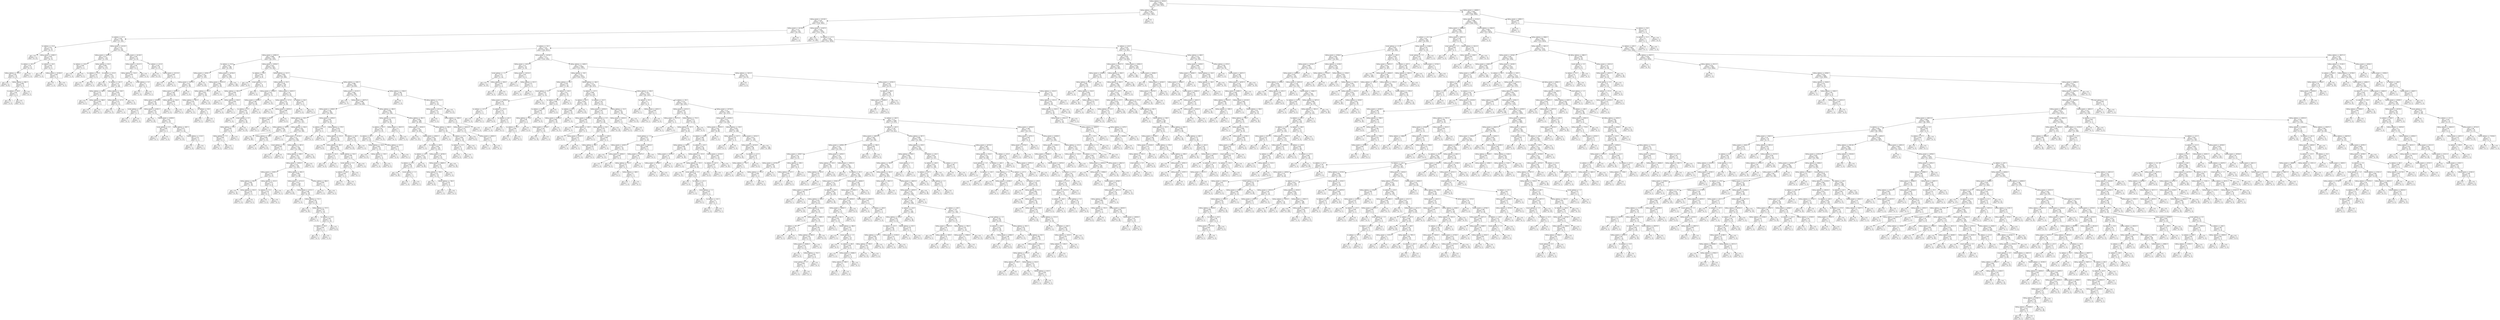 digraph Tree {
node [shape=box, fontname="helvetica"] ;
edge [fontname="helvetica"] ;
0 [label="billing_address <= 2034.0\ngini = 0.094\nsamples = 10000\nvalue = [497, 9503]"] ;
1 [label="billing_address <= 2029.5\ngini = 0.106\nsamples = 4134\nvalue = [231, 3903]"] ;
0 -> 1 [labeldistance=2.5, labelangle=45, headlabel="True"] ;
2 [label="billing_postal <= 32138.5\ngini = 0.105\nsamples = 4133\nvalue = [230, 3903]"] ;
1 -> 2 ;
3 [label="billing_postal <= 32136.0\ngini = 0.177\nsamples = 183\nvalue = [18, 165]"] ;
2 -> 3 ;
4 [label="ip_address <= 47.5\ngini = 0.169\nsamples = 182\nvalue = [17, 165]"] ;
3 -> 4 ;
5 [label="ip_address <= 15.0\ngini = 0.353\nsamples = 35\nvalue = [8, 27]"] ;
4 -> 5 ;
6 [label="gini = 0.0\nsamples = 12\nvalue = [0, 12]"] ;
5 -> 6 ;
7 [label="billing_postal <= 32083.5\ngini = 0.454\nsamples = 23\nvalue = [8, 15]"] ;
5 -> 7 ;
8 [label="ip_address <= 44.5\ngini = 0.36\nsamples = 17\nvalue = [4, 13]"] ;
7 -> 8 ;
9 [label="billing_address <= 707.5\ngini = 0.305\nsamples = 16\nvalue = [3, 13]"] ;
8 -> 9 ;
10 [label="gini = 0.0\nsamples = 8\nvalue = [0, 8]"] ;
9 -> 10 ;
11 [label="billing_address <= 882.5\ngini = 0.469\nsamples = 8\nvalue = [3, 5]"] ;
9 -> 11 ;
12 [label="ip_address <= 40.0\ngini = 0.48\nsamples = 5\nvalue = [3, 2]"] ;
11 -> 12 ;
13 [label="gini = 0.0\nsamples = 3\nvalue = [3, 0]"] ;
12 -> 13 ;
14 [label="gini = 0.0\nsamples = 2\nvalue = [0, 2]"] ;
12 -> 14 ;
15 [label="gini = 0.0\nsamples = 3\nvalue = [0, 3]"] ;
11 -> 15 ;
16 [label="gini = 0.0\nsamples = 1\nvalue = [1, 0]"] ;
8 -> 16 ;
17 [label="ip_address <= 34.0\ngini = 0.444\nsamples = 6\nvalue = [4, 2]"] ;
7 -> 17 ;
18 [label="gini = 0.0\nsamples = 3\nvalue = [3, 0]"] ;
17 -> 18 ;
19 [label="billing_postal <= 32106.0\ngini = 0.444\nsamples = 3\nvalue = [1, 2]"] ;
17 -> 19 ;
20 [label="gini = 0.0\nsamples = 1\nvalue = [1, 0]"] ;
19 -> 20 ;
21 [label="gini = 0.0\nsamples = 2\nvalue = [0, 2]"] ;
19 -> 21 ;
22 [label="billing_postal <= 32124.5\ngini = 0.115\nsamples = 147\nvalue = [9, 138]"] ;
4 -> 22 ;
23 [label="billing_postal <= 32005.0\ngini = 0.077\nsamples = 124\nvalue = [5, 119]"] ;
22 -> 23 ;
24 [label="ip_address <= 118.0\ngini = 0.444\nsamples = 3\nvalue = [1, 2]"] ;
23 -> 24 ;
25 [label="gini = 0.0\nsamples = 1\nvalue = [1, 0]"] ;
24 -> 25 ;
26 [label="gini = 0.0\nsamples = 2\nvalue = [0, 2]"] ;
24 -> 26 ;
27 [label="billing_address <= 65.0\ngini = 0.064\nsamples = 121\nvalue = [4, 117]"] ;
23 -> 27 ;
28 [label="ip_address <= 75.0\ngini = 0.278\nsamples = 6\nvalue = [1, 5]"] ;
27 -> 28 ;
29 [label="gini = 0.0\nsamples = 1\nvalue = [1, 0]"] ;
28 -> 29 ;
30 [label="gini = 0.0\nsamples = 5\nvalue = [0, 5]"] ;
28 -> 30 ;
31 [label="ip_address <= 153.0\ngini = 0.051\nsamples = 115\nvalue = [3, 112]"] ;
27 -> 31 ;
32 [label="gini = 0.0\nsamples = 64\nvalue = [0, 64]"] ;
31 -> 32 ;
33 [label="ip_address <= 161.5\ngini = 0.111\nsamples = 51\nvalue = [3, 48]"] ;
31 -> 33 ;
34 [label="billing_address <= 466.0\ngini = 0.375\nsamples = 8\nvalue = [2, 6]"] ;
33 -> 34 ;
35 [label="gini = 0.0\nsamples = 5\nvalue = [0, 5]"] ;
34 -> 35 ;
36 [label="billing_address <= 868.0\ngini = 0.444\nsamples = 3\nvalue = [2, 1]"] ;
34 -> 36 ;
37 [label="gini = 0.0\nsamples = 2\nvalue = [2, 0]"] ;
36 -> 37 ;
38 [label="gini = 0.0\nsamples = 1\nvalue = [0, 1]"] ;
36 -> 38 ;
39 [label="billing_address <= 328.5\ngini = 0.045\nsamples = 43\nvalue = [1, 42]"] ;
33 -> 39 ;
40 [label="billing_address <= 317.0\ngini = 0.153\nsamples = 12\nvalue = [1, 11]"] ;
39 -> 40 ;
41 [label="gini = 0.0\nsamples = 11\nvalue = [0, 11]"] ;
40 -> 41 ;
42 [label="gini = 0.0\nsamples = 1\nvalue = [1, 0]"] ;
40 -> 42 ;
43 [label="gini = 0.0\nsamples = 31\nvalue = [0, 31]"] ;
39 -> 43 ;
44 [label="billing_postal <= 32128.5\ngini = 0.287\nsamples = 23\nvalue = [4, 19]"] ;
22 -> 44 ;
45 [label="billing_postal <= 32127.5\ngini = 0.48\nsamples = 5\nvalue = [3, 2]"] ;
44 -> 45 ;
46 [label="billing_address <= 314.0\ngini = 0.444\nsamples = 3\nvalue = [1, 2]"] ;
45 -> 46 ;
47 [label="gini = 0.0\nsamples = 1\nvalue = [0, 1]"] ;
46 -> 47 ;
48 [label="email_address <= 0.5\ngini = 0.5\nsamples = 2\nvalue = [1, 1]"] ;
46 -> 48 ;
49 [label="gini = 0.0\nsamples = 1\nvalue = [1, 0]"] ;
48 -> 49 ;
50 [label="gini = 0.0\nsamples = 1\nvalue = [0, 1]"] ;
48 -> 50 ;
51 [label="gini = 0.0\nsamples = 2\nvalue = [2, 0]"] ;
45 -> 51 ;
52 [label="ip_address <= 213.0\ngini = 0.105\nsamples = 18\nvalue = [1, 17]"] ;
44 -> 52 ;
53 [label="gini = 0.0\nsamples = 15\nvalue = [0, 15]"] ;
52 -> 53 ;
54 [label="billing_postal <= 32133.0\ngini = 0.444\nsamples = 3\nvalue = [1, 2]"] ;
52 -> 54 ;
55 [label="gini = 0.0\nsamples = 1\nvalue = [1, 0]"] ;
54 -> 55 ;
56 [label="gini = 0.0\nsamples = 2\nvalue = [0, 2]"] ;
54 -> 56 ;
57 [label="gini = 0.0\nsamples = 1\nvalue = [1, 0]"] ;
3 -> 57 ;
58 [label="billing_postal <= 32187.0\ngini = 0.102\nsamples = 3950\nvalue = [212, 3738]"] ;
2 -> 58 ;
59 [label="gini = 0.0\nsamples = 104\nvalue = [0, 104]"] ;
58 -> 59 ;
60 [label="ip_address <= 177.5\ngini = 0.104\nsamples = 3846\nvalue = [212, 3634]"] ;
58 -> 60 ;
61 [label="ip_address <= 76.5\ngini = 0.112\nsamples = 3013\nvalue = [180, 2833]"] ;
60 -> 61 ;
62 [label="billing_postal <= 32902.0\ngini = 0.088\nsamples = 1301\nvalue = [60, 1241]"] ;
61 -> 62 ;
63 [label="ip_address <= 25.0\ngini = 0.05\nsamples = 348\nvalue = [9, 339]"] ;
62 -> 63 ;
64 [label="billing_postal <= 32581.5\ngini = 0.121\nsamples = 108\nvalue = [7, 101]"] ;
63 -> 64 ;
65 [label="billing_postal <= 32574.5\ngini = 0.19\nsamples = 66\nvalue = [7, 59]"] ;
64 -> 65 ;
66 [label="billing_postal <= 32543.5\ngini = 0.168\nsamples = 65\nvalue = [6, 59]"] ;
65 -> 66 ;
67 [label="billing_postal <= 32208.0\ngini = 0.128\nsamples = 58\nvalue = [4, 54]"] ;
66 -> 67 ;
68 [label="email_address <= 0.5\ngini = 0.375\nsamples = 4\nvalue = [1, 3]"] ;
67 -> 68 ;
69 [label="gini = 0.0\nsamples = 3\nvalue = [0, 3]"] ;
68 -> 69 ;
70 [label="gini = 0.0\nsamples = 1\nvalue = [1, 0]"] ;
68 -> 70 ;
71 [label="billing_postal <= 32391.5\ngini = 0.105\nsamples = 54\nvalue = [3, 51]"] ;
67 -> 71 ;
72 [label="gini = 0.0\nsamples = 24\nvalue = [0, 24]"] ;
71 -> 72 ;
73 [label="billing_postal <= 32409.0\ngini = 0.18\nsamples = 30\nvalue = [3, 27]"] ;
71 -> 73 ;
74 [label="email_address <= 0.5\ngini = 0.444\nsamples = 3\nvalue = [2, 1]"] ;
73 -> 74 ;
75 [label="gini = 0.0\nsamples = 1\nvalue = [0, 1]"] ;
74 -> 75 ;
76 [label="gini = 0.0\nsamples = 2\nvalue = [2, 0]"] ;
74 -> 76 ;
77 [label="billing_address <= 887.5\ngini = 0.071\nsamples = 27\nvalue = [1, 26]"] ;
73 -> 77 ;
78 [label="gini = 0.0\nsamples = 23\nvalue = [0, 23]"] ;
77 -> 78 ;
79 [label="billing_address <= 1110.5\ngini = 0.375\nsamples = 4\nvalue = [1, 3]"] ;
77 -> 79 ;
80 [label="gini = 0.0\nsamples = 1\nvalue = [1, 0]"] ;
79 -> 80 ;
81 [label="gini = 0.0\nsamples = 3\nvalue = [0, 3]"] ;
79 -> 81 ;
82 [label="billing_address <= 526.0\ngini = 0.408\nsamples = 7\nvalue = [2, 5]"] ;
66 -> 82 ;
83 [label="gini = 0.0\nsamples = 2\nvalue = [2, 0]"] ;
82 -> 83 ;
84 [label="gini = 0.0\nsamples = 5\nvalue = [0, 5]"] ;
82 -> 84 ;
85 [label="gini = 0.0\nsamples = 1\nvalue = [1, 0]"] ;
65 -> 85 ;
86 [label="gini = 0.0\nsamples = 42\nvalue = [0, 42]"] ;
64 -> 86 ;
87 [label="billing_postal <= 32356.0\ngini = 0.017\nsamples = 240\nvalue = [2, 238]"] ;
63 -> 87 ;
88 [label="billing_postal <= 32353.0\ngini = 0.083\nsamples = 46\nvalue = [2, 44]"] ;
87 -> 88 ;
89 [label="billing_address <= 323.5\ngini = 0.043\nsamples = 45\nvalue = [1, 44]"] ;
88 -> 89 ;
90 [label="billing_address <= 285.0\ngini = 0.142\nsamples = 13\nvalue = [1, 12]"] ;
89 -> 90 ;
91 [label="gini = 0.0\nsamples = 11\nvalue = [0, 11]"] ;
90 -> 91 ;
92 [label="ip_address <= 40.0\ngini = 0.5\nsamples = 2\nvalue = [1, 1]"] ;
90 -> 92 ;
93 [label="gini = 0.0\nsamples = 1\nvalue = [0, 1]"] ;
92 -> 93 ;
94 [label="gini = 0.0\nsamples = 1\nvalue = [1, 0]"] ;
92 -> 94 ;
95 [label="gini = 0.0\nsamples = 32\nvalue = [0, 32]"] ;
89 -> 95 ;
96 [label="gini = 0.0\nsamples = 1\nvalue = [1, 0]"] ;
88 -> 96 ;
97 [label="gini = 0.0\nsamples = 194\nvalue = [0, 194]"] ;
87 -> 97 ;
98 [label="billing_postal <= 32936.5\ngini = 0.101\nsamples = 953\nvalue = [51, 902]"] ;
62 -> 98 ;
99 [label="ip_address <= 30.0\ngini = 0.444\nsamples = 12\nvalue = [4, 8]"] ;
98 -> 99 ;
100 [label="gini = 0.0\nsamples = 4\nvalue = [0, 4]"] ;
99 -> 100 ;
101 [label="email_address <= 1.5\ngini = 0.5\nsamples = 8\nvalue = [4, 4]"] ;
99 -> 101 ;
102 [label="billing_address <= 492.0\ngini = 0.444\nsamples = 6\nvalue = [2, 4]"] ;
101 -> 102 ;
103 [label="gini = 0.0\nsamples = 3\nvalue = [0, 3]"] ;
102 -> 103 ;
104 [label="billing_address <= 830.0\ngini = 0.444\nsamples = 3\nvalue = [2, 1]"] ;
102 -> 104 ;
105 [label="gini = 0.0\nsamples = 2\nvalue = [2, 0]"] ;
104 -> 105 ;
106 [label="gini = 0.0\nsamples = 1\nvalue = [0, 1]"] ;
104 -> 106 ;
107 [label="gini = 0.0\nsamples = 2\nvalue = [2, 0]"] ;
101 -> 107 ;
108 [label="billing_address <= 121.5\ngini = 0.095\nsamples = 941\nvalue = [47, 894]"] ;
98 -> 108 ;
109 [label="billing_address <= 93.5\ngini = 0.164\nsamples = 100\nvalue = [9, 91]"] ;
108 -> 109 ;
110 [label="billing_postal <= 33509.5\ngini = 0.101\nsamples = 75\nvalue = [4, 71]"] ;
109 -> 110 ;
111 [label="billing_postal <= 33500.5\ngini = 0.298\nsamples = 22\nvalue = [4, 18]"] ;
110 -> 111 ;
112 [label="ip_address <= 3.5\ngini = 0.245\nsamples = 21\nvalue = [3, 18]"] ;
111 -> 112 ;
113 [label="gini = 0.0\nsamples = 1\nvalue = [1, 0]"] ;
112 -> 113 ;
114 [label="email_address <= 0.5\ngini = 0.18\nsamples = 20\nvalue = [2, 18]"] ;
112 -> 114 ;
115 [label="billing_address <= 55.5\ngini = 0.444\nsamples = 6\nvalue = [2, 4]"] ;
114 -> 115 ;
116 [label="billing_address <= 7.5\ngini = 0.444\nsamples = 3\nvalue = [2, 1]"] ;
115 -> 116 ;
117 [label="gini = 0.0\nsamples = 1\nvalue = [0, 1]"] ;
116 -> 117 ;
118 [label="gini = 0.0\nsamples = 2\nvalue = [2, 0]"] ;
116 -> 118 ;
119 [label="gini = 0.0\nsamples = 3\nvalue = [0, 3]"] ;
115 -> 119 ;
120 [label="gini = 0.0\nsamples = 14\nvalue = [0, 14]"] ;
114 -> 120 ;
121 [label="gini = 0.0\nsamples = 1\nvalue = [1, 0]"] ;
111 -> 121 ;
122 [label="gini = 0.0\nsamples = 53\nvalue = [0, 53]"] ;
110 -> 122 ;
123 [label="billing_postal <= 34435.5\ngini = 0.32\nsamples = 25\nvalue = [5, 20]"] ;
109 -> 123 ;
124 [label="billing_address <= 117.0\ngini = 0.18\nsamples = 20\nvalue = [2, 18]"] ;
123 -> 124 ;
125 [label="gini = 0.0\nsamples = 13\nvalue = [0, 13]"] ;
124 -> 125 ;
126 [label="billing_postal <= 33676.0\ngini = 0.408\nsamples = 7\nvalue = [2, 5]"] ;
124 -> 126 ;
127 [label="ip_address <= 26.0\ngini = 0.444\nsamples = 3\nvalue = [2, 1]"] ;
126 -> 127 ;
128 [label="gini = 0.0\nsamples = 1\nvalue = [0, 1]"] ;
127 -> 128 ;
129 [label="gini = 0.0\nsamples = 2\nvalue = [2, 0]"] ;
127 -> 129 ;
130 [label="gini = 0.0\nsamples = 4\nvalue = [0, 4]"] ;
126 -> 130 ;
131 [label="ip_address <= 46.0\ngini = 0.48\nsamples = 5\nvalue = [3, 2]"] ;
123 -> 131 ;
132 [label="gini = 0.0\nsamples = 3\nvalue = [3, 0]"] ;
131 -> 132 ;
133 [label="gini = 0.0\nsamples = 2\nvalue = [0, 2]"] ;
131 -> 133 ;
134 [label="billing_address <= 1491.5\ngini = 0.086\nsamples = 841\nvalue = [38, 803]"] ;
108 -> 134 ;
135 [label="billing_postal <= 33135.5\ngini = 0.081\nsamples = 805\nvalue = [34, 771]"] ;
134 -> 135 ;
136 [label="gini = 0.0\nsamples = 77\nvalue = [0, 77]"] ;
135 -> 136 ;
137 [label="billing_postal <= 34075.0\ngini = 0.089\nsamples = 728\nvalue = [34, 694]"] ;
135 -> 137 ;
138 [label="billing_postal <= 33940.5\ngini = 0.118\nsamples = 382\nvalue = [24, 358]"] ;
137 -> 138 ;
139 [label="billing_address <= 429.5\ngini = 0.086\nsamples = 332\nvalue = [15, 317]"] ;
138 -> 139 ;
140 [label="billing_address <= 305.0\ngini = 0.016\nsamples = 128\nvalue = [1, 127]"] ;
139 -> 140 ;
141 [label="gini = 0.0\nsamples = 86\nvalue = [0, 86]"] ;
140 -> 141 ;
142 [label="billing_address <= 306.5\ngini = 0.046\nsamples = 42\nvalue = [1, 41]"] ;
140 -> 142 ;
143 [label="gini = 0.0\nsamples = 1\nvalue = [1, 0]"] ;
142 -> 143 ;
144 [label="gini = 0.0\nsamples = 41\nvalue = [0, 41]"] ;
142 -> 144 ;
145 [label="billing_address <= 436.0\ngini = 0.128\nsamples = 204\nvalue = [14, 190]"] ;
139 -> 145 ;
146 [label="gini = 0.0\nsamples = 1\nvalue = [1, 0]"] ;
145 -> 146 ;
147 [label="billing_postal <= 33136.5\ngini = 0.12\nsamples = 203\nvalue = [13, 190]"] ;
145 -> 147 ;
148 [label="email_address <= 1.5\ngini = 0.444\nsamples = 3\nvalue = [1, 2]"] ;
147 -> 148 ;
149 [label="gini = 0.0\nsamples = 2\nvalue = [0, 2]"] ;
148 -> 149 ;
150 [label="gini = 0.0\nsamples = 1\nvalue = [1, 0]"] ;
148 -> 150 ;
151 [label="billing_address <= 907.0\ngini = 0.113\nsamples = 200\nvalue = [12, 188]"] ;
147 -> 151 ;
152 [label="billing_address <= 899.5\ngini = 0.141\nsamples = 157\nvalue = [12, 145]"] ;
151 -> 152 ;
153 [label="billing_postal <= 33454.5\ngini = 0.131\nsamples = 156\nvalue = [11, 145]"] ;
152 -> 153 ;
154 [label="billing_postal <= 33405.5\ngini = 0.201\nsamples = 53\nvalue = [6, 47]"] ;
153 -> 154 ;
155 [label="billing_address <= 842.5\ngini = 0.049\nsamples = 40\nvalue = [1, 39]"] ;
154 -> 155 ;
156 [label="gini = 0.0\nsamples = 34\nvalue = [0, 34]"] ;
155 -> 156 ;
157 [label="billing_address <= 850.0\ngini = 0.278\nsamples = 6\nvalue = [1, 5]"] ;
155 -> 157 ;
158 [label="gini = 0.0\nsamples = 1\nvalue = [1, 0]"] ;
157 -> 158 ;
159 [label="gini = 0.0\nsamples = 5\nvalue = [0, 5]"] ;
157 -> 159 ;
160 [label="billing_address <= 653.0\ngini = 0.473\nsamples = 13\nvalue = [5, 8]"] ;
154 -> 160 ;
161 [label="ip_address <= 73.5\ngini = 0.278\nsamples = 6\nvalue = [5, 1]"] ;
160 -> 161 ;
162 [label="gini = 0.0\nsamples = 5\nvalue = [5, 0]"] ;
161 -> 162 ;
163 [label="gini = 0.0\nsamples = 1\nvalue = [0, 1]"] ;
161 -> 163 ;
164 [label="gini = 0.0\nsamples = 7\nvalue = [0, 7]"] ;
160 -> 164 ;
165 [label="billing_address <= 881.0\ngini = 0.092\nsamples = 103\nvalue = [5, 98]"] ;
153 -> 165 ;
166 [label="billing_postal <= 33712.0\ngini = 0.077\nsamples = 100\nvalue = [4, 96]"] ;
165 -> 166 ;
167 [label="gini = 0.0\nsamples = 62\nvalue = [0, 62]"] ;
166 -> 167 ;
168 [label="billing_postal <= 33721.5\ngini = 0.188\nsamples = 38\nvalue = [4, 34]"] ;
166 -> 168 ;
169 [label="gini = 0.0\nsamples = 2\nvalue = [2, 0]"] ;
168 -> 169 ;
170 [label="billing_address <= 731.5\ngini = 0.105\nsamples = 36\nvalue = [2, 34]"] ;
168 -> 170 ;
171 [label="gini = 0.0\nsamples = 24\nvalue = [0, 24]"] ;
170 -> 171 ;
172 [label="billing_address <= 737.5\ngini = 0.278\nsamples = 12\nvalue = [2, 10]"] ;
170 -> 172 ;
173 [label="gini = 0.0\nsamples = 1\nvalue = [1, 0]"] ;
172 -> 173 ;
174 [label="ip_address <= 31.5\ngini = 0.165\nsamples = 11\nvalue = [1, 10]"] ;
172 -> 174 ;
175 [label="ip_address <= 26.0\ngini = 0.444\nsamples = 3\nvalue = [1, 2]"] ;
174 -> 175 ;
176 [label="gini = 0.0\nsamples = 2\nvalue = [0, 2]"] ;
175 -> 176 ;
177 [label="gini = 0.0\nsamples = 1\nvalue = [1, 0]"] ;
175 -> 177 ;
178 [label="gini = 0.0\nsamples = 8\nvalue = [0, 8]"] ;
174 -> 178 ;
179 [label="billing_address <= 886.0\ngini = 0.444\nsamples = 3\nvalue = [1, 2]"] ;
165 -> 179 ;
180 [label="gini = 0.0\nsamples = 1\nvalue = [1, 0]"] ;
179 -> 180 ;
181 [label="gini = 0.0\nsamples = 2\nvalue = [0, 2]"] ;
179 -> 181 ;
182 [label="gini = 0.0\nsamples = 1\nvalue = [1, 0]"] ;
152 -> 182 ;
183 [label="gini = 0.0\nsamples = 43\nvalue = [0, 43]"] ;
151 -> 183 ;
184 [label="billing_postal <= 33954.5\ngini = 0.295\nsamples = 50\nvalue = [9, 41]"] ;
138 -> 184 ;
185 [label="ip_address <= 11.0\ngini = 0.444\nsamples = 3\nvalue = [2, 1]"] ;
184 -> 185 ;
186 [label="gini = 0.0\nsamples = 1\nvalue = [0, 1]"] ;
185 -> 186 ;
187 [label="gini = 0.0\nsamples = 2\nvalue = [2, 0]"] ;
185 -> 187 ;
188 [label="billing_address <= 579.5\ngini = 0.254\nsamples = 47\nvalue = [7, 40]"] ;
184 -> 188 ;
189 [label="billing_address <= 251.0\ngini = 0.375\nsamples = 24\nvalue = [6, 18]"] ;
188 -> 189 ;
190 [label="gini = 0.0\nsamples = 8\nvalue = [0, 8]"] ;
189 -> 190 ;
191 [label="billing_address <= 381.5\ngini = 0.469\nsamples = 16\nvalue = [6, 10]"] ;
189 -> 191 ;
192 [label="ip_address <= 65.0\ngini = 0.32\nsamples = 5\nvalue = [4, 1]"] ;
191 -> 192 ;
193 [label="gini = 0.0\nsamples = 4\nvalue = [4, 0]"] ;
192 -> 193 ;
194 [label="gini = 0.0\nsamples = 1\nvalue = [0, 1]"] ;
192 -> 194 ;
195 [label="billing_address <= 554.5\ngini = 0.298\nsamples = 11\nvalue = [2, 9]"] ;
191 -> 195 ;
196 [label="email_address <= 0.5\ngini = 0.18\nsamples = 10\nvalue = [1, 9]"] ;
195 -> 196 ;
197 [label="ip_address <= 46.0\ngini = 0.444\nsamples = 3\nvalue = [1, 2]"] ;
196 -> 197 ;
198 [label="gini = 0.0\nsamples = 1\nvalue = [1, 0]"] ;
197 -> 198 ;
199 [label="gini = 0.0\nsamples = 2\nvalue = [0, 2]"] ;
197 -> 199 ;
200 [label="gini = 0.0\nsamples = 7\nvalue = [0, 7]"] ;
196 -> 200 ;
201 [label="gini = 0.0\nsamples = 1\nvalue = [1, 0]"] ;
195 -> 201 ;
202 [label="ip_address <= 68.5\ngini = 0.083\nsamples = 23\nvalue = [1, 22]"] ;
188 -> 202 ;
203 [label="gini = 0.0\nsamples = 22\nvalue = [0, 22]"] ;
202 -> 203 ;
204 [label="gini = 0.0\nsamples = 1\nvalue = [1, 0]"] ;
202 -> 204 ;
205 [label="billing_address <= 280.0\ngini = 0.056\nsamples = 346\nvalue = [10, 336]"] ;
137 -> 205 ;
206 [label="billing_address <= 277.5\ngini = 0.128\nsamples = 58\nvalue = [4, 54]"] ;
205 -> 206 ;
207 [label="ip_address <= 45.5\ngini = 0.101\nsamples = 56\nvalue = [3, 53]"] ;
206 -> 207 ;
208 [label="ip_address <= 42.5\ngini = 0.157\nsamples = 35\nvalue = [3, 32]"] ;
207 -> 208 ;
209 [label="billing_address <= 250.0\ngini = 0.061\nsamples = 32\nvalue = [1, 31]"] ;
208 -> 209 ;
210 [label="gini = 0.0\nsamples = 27\nvalue = [0, 27]"] ;
209 -> 210 ;
211 [label="billing_address <= 259.5\ngini = 0.32\nsamples = 5\nvalue = [1, 4]"] ;
209 -> 211 ;
212 [label="gini = 0.0\nsamples = 1\nvalue = [1, 0]"] ;
211 -> 212 ;
213 [label="gini = 0.0\nsamples = 4\nvalue = [0, 4]"] ;
211 -> 213 ;
214 [label="billing_address <= 227.5\ngini = 0.444\nsamples = 3\nvalue = [2, 1]"] ;
208 -> 214 ;
215 [label="gini = 0.0\nsamples = 2\nvalue = [2, 0]"] ;
214 -> 215 ;
216 [label="gini = 0.0\nsamples = 1\nvalue = [0, 1]"] ;
214 -> 216 ;
217 [label="gini = 0.0\nsamples = 21\nvalue = [0, 21]"] ;
207 -> 217 ;
218 [label="billing_postal <= 34527.0\ngini = 0.5\nsamples = 2\nvalue = [1, 1]"] ;
206 -> 218 ;
219 [label="gini = 0.0\nsamples = 1\nvalue = [0, 1]"] ;
218 -> 219 ;
220 [label="gini = 0.0\nsamples = 1\nvalue = [1, 0]"] ;
218 -> 220 ;
221 [label="billing_address <= 981.5\ngini = 0.041\nsamples = 288\nvalue = [6, 282]"] ;
205 -> 221 ;
222 [label="billing_postal <= 34502.0\ngini = 0.03\nsamples = 267\nvalue = [4, 263]"] ;
221 -> 222 ;
223 [label="gini = 0.0\nsamples = 121\nvalue = [0, 121]"] ;
222 -> 223 ;
224 [label="billing_postal <= 34505.5\ngini = 0.053\nsamples = 146\nvalue = [4, 142]"] ;
222 -> 224 ;
225 [label="gini = 0.0\nsamples = 1\nvalue = [1, 0]"] ;
224 -> 225 ;
226 [label="ip_address <= 64.0\ngini = 0.041\nsamples = 145\nvalue = [3, 142]"] ;
224 -> 226 ;
227 [label="ip_address <= 14.5\ngini = 0.017\nsamples = 120\nvalue = [1, 119]"] ;
226 -> 227 ;
228 [label="ip_address <= 13.0\ngini = 0.069\nsamples = 28\nvalue = [1, 27]"] ;
227 -> 228 ;
229 [label="gini = 0.0\nsamples = 26\nvalue = [0, 26]"] ;
228 -> 229 ;
230 [label="email_address <= 1.5\ngini = 0.5\nsamples = 2\nvalue = [1, 1]"] ;
228 -> 230 ;
231 [label="gini = 0.0\nsamples = 1\nvalue = [1, 0]"] ;
230 -> 231 ;
232 [label="gini = 0.0\nsamples = 1\nvalue = [0, 1]"] ;
230 -> 232 ;
233 [label="gini = 0.0\nsamples = 92\nvalue = [0, 92]"] ;
227 -> 233 ;
234 [label="billing_postal <= 34700.0\ngini = 0.147\nsamples = 25\nvalue = [2, 23]"] ;
226 -> 234 ;
235 [label="billing_postal <= 34685.0\ngini = 0.231\nsamples = 15\nvalue = [2, 13]"] ;
234 -> 235 ;
236 [label="billing_address <= 709.5\ngini = 0.133\nsamples = 14\nvalue = [1, 13]"] ;
235 -> 236 ;
237 [label="gini = 0.0\nsamples = 8\nvalue = [0, 8]"] ;
236 -> 237 ;
238 [label="billing_address <= 766.0\ngini = 0.278\nsamples = 6\nvalue = [1, 5]"] ;
236 -> 238 ;
239 [label="gini = 0.0\nsamples = 1\nvalue = [1, 0]"] ;
238 -> 239 ;
240 [label="gini = 0.0\nsamples = 5\nvalue = [0, 5]"] ;
238 -> 240 ;
241 [label="gini = 0.0\nsamples = 1\nvalue = [1, 0]"] ;
235 -> 241 ;
242 [label="gini = 0.0\nsamples = 10\nvalue = [0, 10]"] ;
234 -> 242 ;
243 [label="billing_address <= 989.0\ngini = 0.172\nsamples = 21\nvalue = [2, 19]"] ;
221 -> 243 ;
244 [label="gini = 0.0\nsamples = 1\nvalue = [1, 0]"] ;
243 -> 244 ;
245 [label="ip_address <= 13.5\ngini = 0.095\nsamples = 20\nvalue = [1, 19]"] ;
243 -> 245 ;
246 [label="ip_address <= 12.5\ngini = 0.32\nsamples = 5\nvalue = [1, 4]"] ;
245 -> 246 ;
247 [label="gini = 0.0\nsamples = 4\nvalue = [0, 4]"] ;
246 -> 247 ;
248 [label="gini = 0.0\nsamples = 1\nvalue = [1, 0]"] ;
246 -> 248 ;
249 [label="gini = 0.0\nsamples = 15\nvalue = [0, 15]"] ;
245 -> 249 ;
250 [label="billing_address <= 1506.0\ngini = 0.198\nsamples = 36\nvalue = [4, 32]"] ;
134 -> 250 ;
251 [label="gini = 0.0\nsamples = 1\nvalue = [1, 0]"] ;
250 -> 251 ;
252 [label="billing_address <= 1711.5\ngini = 0.157\nsamples = 35\nvalue = [3, 32]"] ;
250 -> 252 ;
253 [label="billing_postal <= 33112.5\ngini = 0.337\nsamples = 14\nvalue = [3, 11]"] ;
252 -> 253 ;
254 [label="gini = 0.0\nsamples = 1\nvalue = [1, 0]"] ;
253 -> 254 ;
255 [label="billing_address <= 1684.0\ngini = 0.26\nsamples = 13\nvalue = [2, 11]"] ;
253 -> 255 ;
256 [label="billing_postal <= 34263.0\ngini = 0.153\nsamples = 12\nvalue = [1, 11]"] ;
255 -> 256 ;
257 [label="gini = 0.0\nsamples = 8\nvalue = [0, 8]"] ;
256 -> 257 ;
258 [label="billing_postal <= 34402.0\ngini = 0.375\nsamples = 4\nvalue = [1, 3]"] ;
256 -> 258 ;
259 [label="gini = 0.0\nsamples = 1\nvalue = [1, 0]"] ;
258 -> 259 ;
260 [label="gini = 0.0\nsamples = 3\nvalue = [0, 3]"] ;
258 -> 260 ;
261 [label="gini = 0.0\nsamples = 1\nvalue = [1, 0]"] ;
255 -> 261 ;
262 [label="gini = 0.0\nsamples = 21\nvalue = [0, 21]"] ;
252 -> 262 ;
263 [label="billing_postal <= 32238.5\ngini = 0.13\nsamples = 1712\nvalue = [120, 1592]"] ;
61 -> 263 ;
264 [label="billing_postal <= 32221.5\ngini = 0.33\nsamples = 24\nvalue = [5, 19]"] ;
263 -> 264 ;
265 [label="email_address <= 1.5\ngini = 0.111\nsamples = 17\nvalue = [1, 16]"] ;
264 -> 265 ;
266 [label="gini = 0.0\nsamples = 14\nvalue = [0, 14]"] ;
265 -> 266 ;
267 [label="billing_address <= 400.0\ngini = 0.444\nsamples = 3\nvalue = [1, 2]"] ;
265 -> 267 ;
268 [label="gini = 0.0\nsamples = 2\nvalue = [0, 2]"] ;
267 -> 268 ;
269 [label="gini = 0.0\nsamples = 1\nvalue = [1, 0]"] ;
267 -> 269 ;
270 [label="billing_postal <= 32232.0\ngini = 0.49\nsamples = 7\nvalue = [4, 3]"] ;
264 -> 270 ;
271 [label="gini = 0.0\nsamples = 3\nvalue = [3, 0]"] ;
270 -> 271 ;
272 [label="billing_address <= 653.5\ngini = 0.375\nsamples = 4\nvalue = [1, 3]"] ;
270 -> 272 ;
273 [label="gini = 0.0\nsamples = 1\nvalue = [1, 0]"] ;
272 -> 273 ;
274 [label="gini = 0.0\nsamples = 3\nvalue = [0, 3]"] ;
272 -> 274 ;
275 [label="billing_address <= 1600.0\ngini = 0.127\nsamples = 1688\nvalue = [115, 1573]"] ;
263 -> 275 ;
276 [label="billing_address <= 38.5\ngini = 0.121\nsamples = 1623\nvalue = [105, 1518]"] ;
275 -> 276 ;
277 [label="billing_address <= 24.5\ngini = 0.229\nsamples = 53\nvalue = [7, 46]"] ;
276 -> 277 ;
278 [label="email_address <= 0.5\ngini = 0.102\nsamples = 37\nvalue = [2, 35]"] ;
277 -> 278 ;
279 [label="billing_postal <= 32904.0\ngini = 0.245\nsamples = 14\nvalue = [2, 12]"] ;
278 -> 279 ;
280 [label="ip_address <= 127.5\ngini = 0.5\nsamples = 2\nvalue = [1, 1]"] ;
279 -> 280 ;
281 [label="gini = 0.0\nsamples = 1\nvalue = [1, 0]"] ;
280 -> 281 ;
282 [label="gini = 0.0\nsamples = 1\nvalue = [0, 1]"] ;
280 -> 282 ;
283 [label="ip_address <= 151.5\ngini = 0.153\nsamples = 12\nvalue = [1, 11]"] ;
279 -> 283 ;
284 [label="gini = 0.0\nsamples = 8\nvalue = [0, 8]"] ;
283 -> 284 ;
285 [label="ip_address <= 161.5\ngini = 0.375\nsamples = 4\nvalue = [1, 3]"] ;
283 -> 285 ;
286 [label="gini = 0.0\nsamples = 1\nvalue = [1, 0]"] ;
285 -> 286 ;
287 [label="gini = 0.0\nsamples = 3\nvalue = [0, 3]"] ;
285 -> 287 ;
288 [label="gini = 0.0\nsamples = 23\nvalue = [0, 23]"] ;
278 -> 288 ;
289 [label="ip_address <= 150.5\ngini = 0.43\nsamples = 16\nvalue = [5, 11]"] ;
277 -> 289 ;
290 [label="ip_address <= 135.5\ngini = 0.496\nsamples = 11\nvalue = [5, 6]"] ;
289 -> 290 ;
291 [label="ip_address <= 106.0\ngini = 0.444\nsamples = 9\nvalue = [3, 6]"] ;
290 -> 291 ;
292 [label="billing_address <= 33.0\ngini = 0.48\nsamples = 5\nvalue = [3, 2]"] ;
291 -> 292 ;
293 [label="ip_address <= 79.5\ngini = 0.444\nsamples = 3\nvalue = [1, 2]"] ;
292 -> 293 ;
294 [label="gini = 0.0\nsamples = 1\nvalue = [1, 0]"] ;
293 -> 294 ;
295 [label="gini = 0.0\nsamples = 2\nvalue = [0, 2]"] ;
293 -> 295 ;
296 [label="gini = 0.0\nsamples = 2\nvalue = [2, 0]"] ;
292 -> 296 ;
297 [label="gini = 0.0\nsamples = 4\nvalue = [0, 4]"] ;
291 -> 297 ;
298 [label="gini = 0.0\nsamples = 2\nvalue = [2, 0]"] ;
290 -> 298 ;
299 [label="gini = 0.0\nsamples = 5\nvalue = [0, 5]"] ;
289 -> 299 ;
300 [label="billing_address <= 186.5\ngini = 0.117\nsamples = 1570\nvalue = [98, 1472]"] ;
276 -> 300 ;
301 [label="ip_address <= 137.5\ngini = 0.066\nsamples = 233\nvalue = [8, 225]"] ;
300 -> 301 ;
302 [label="ip_address <= 92.5\ngini = 0.029\nsamples = 136\nvalue = [2, 134]"] ;
301 -> 302 ;
303 [label="ip_address <= 91.5\ngini = 0.089\nsamples = 43\nvalue = [2, 41]"] ;
302 -> 303 ;
304 [label="billing_postal <= 33205.0\ngini = 0.046\nsamples = 42\nvalue = [1, 41]"] ;
303 -> 304 ;
305 [label="billing_postal <= 33138.5\ngini = 0.124\nsamples = 15\nvalue = [1, 14]"] ;
304 -> 305 ;
306 [label="gini = 0.0\nsamples = 14\nvalue = [0, 14]"] ;
305 -> 306 ;
307 [label="gini = 0.0\nsamples = 1\nvalue = [1, 0]"] ;
305 -> 307 ;
308 [label="gini = 0.0\nsamples = 27\nvalue = [0, 27]"] ;
304 -> 308 ;
309 [label="gini = 0.0\nsamples = 1\nvalue = [1, 0]"] ;
303 -> 309 ;
310 [label="gini = 0.0\nsamples = 93\nvalue = [0, 93]"] ;
302 -> 310 ;
311 [label="ip_address <= 152.5\ngini = 0.116\nsamples = 97\nvalue = [6, 91]"] ;
301 -> 311 ;
312 [label="billing_postal <= 32959.0\ngini = 0.234\nsamples = 37\nvalue = [5, 32]"] ;
311 -> 312 ;
313 [label="billing_postal <= 32490.0\ngini = 0.444\nsamples = 9\nvalue = [3, 6]"] ;
312 -> 313 ;
314 [label="gini = 0.0\nsamples = 3\nvalue = [0, 3]"] ;
313 -> 314 ;
315 [label="billing_address <= 109.5\ngini = 0.5\nsamples = 6\nvalue = [3, 3]"] ;
313 -> 315 ;
316 [label="gini = 0.0\nsamples = 2\nvalue = [2, 0]"] ;
315 -> 316 ;
317 [label="billing_postal <= 32597.5\ngini = 0.375\nsamples = 4\nvalue = [1, 3]"] ;
315 -> 317 ;
318 [label="gini = 0.0\nsamples = 1\nvalue = [1, 0]"] ;
317 -> 318 ;
319 [label="gini = 0.0\nsamples = 3\nvalue = [0, 3]"] ;
317 -> 319 ;
320 [label="email_address <= 0.5\ngini = 0.133\nsamples = 28\nvalue = [2, 26]"] ;
312 -> 320 ;
321 [label="billing_address <= 66.5\ngini = 0.278\nsamples = 12\nvalue = [2, 10]"] ;
320 -> 321 ;
322 [label="gini = 0.0\nsamples = 5\nvalue = [0, 5]"] ;
321 -> 322 ;
323 [label="ip_address <= 149.0\ngini = 0.408\nsamples = 7\nvalue = [2, 5]"] ;
321 -> 323 ;
324 [label="billing_address <= 68.5\ngini = 0.278\nsamples = 6\nvalue = [1, 5]"] ;
323 -> 324 ;
325 [label="gini = 0.0\nsamples = 1\nvalue = [1, 0]"] ;
324 -> 325 ;
326 [label="gini = 0.0\nsamples = 5\nvalue = [0, 5]"] ;
324 -> 326 ;
327 [label="gini = 0.0\nsamples = 1\nvalue = [1, 0]"] ;
323 -> 327 ;
328 [label="gini = 0.0\nsamples = 16\nvalue = [0, 16]"] ;
320 -> 328 ;
329 [label="billing_address <= 52.0\ngini = 0.033\nsamples = 60\nvalue = [1, 59]"] ;
311 -> 329 ;
330 [label="billing_postal <= 34242.0\ngini = 0.32\nsamples = 5\nvalue = [1, 4]"] ;
329 -> 330 ;
331 [label="gini = 0.0\nsamples = 4\nvalue = [0, 4]"] ;
330 -> 331 ;
332 [label="gini = 0.0\nsamples = 1\nvalue = [1, 0]"] ;
330 -> 332 ;
333 [label="gini = 0.0\nsamples = 55\nvalue = [0, 55]"] ;
329 -> 333 ;
334 [label="billing_address <= 190.0\ngini = 0.126\nsamples = 1337\nvalue = [90, 1247]"] ;
300 -> 334 ;
335 [label="ip_address <= 95.5\ngini = 0.5\nsamples = 4\nvalue = [2, 2]"] ;
334 -> 335 ;
336 [label="gini = 0.0\nsamples = 1\nvalue = [0, 1]"] ;
335 -> 336 ;
337 [label="billing_postal <= 32931.5\ngini = 0.444\nsamples = 3\nvalue = [2, 1]"] ;
335 -> 337 ;
338 [label="gini = 0.0\nsamples = 1\nvalue = [0, 1]"] ;
337 -> 338 ;
339 [label="gini = 0.0\nsamples = 2\nvalue = [2, 0]"] ;
337 -> 339 ;
340 [label="ip_address <= 78.5\ngini = 0.123\nsamples = 1333\nvalue = [88, 1245]"] ;
334 -> 340 ;
341 [label="billing_postal <= 32331.5\ngini = 0.245\nsamples = 35\nvalue = [5, 30]"] ;
340 -> 341 ;
342 [label="billing_postal <= 32273.0\ngini = 0.5\nsamples = 2\nvalue = [1, 1]"] ;
341 -> 342 ;
343 [label="gini = 0.0\nsamples = 1\nvalue = [0, 1]"] ;
342 -> 343 ;
344 [label="gini = 0.0\nsamples = 1\nvalue = [1, 0]"] ;
342 -> 344 ;
345 [label="billing_address <= 755.5\ngini = 0.213\nsamples = 33\nvalue = [4, 29]"] ;
341 -> 345 ;
346 [label="billing_address <= 747.5\ngini = 0.278\nsamples = 24\nvalue = [4, 20]"] ;
345 -> 346 ;
347 [label="email_address <= 1.5\ngini = 0.227\nsamples = 23\nvalue = [3, 20]"] ;
346 -> 347 ;
348 [label="billing_postal <= 34305.5\ngini = 0.117\nsamples = 16\nvalue = [1, 15]"] ;
347 -> 348 ;
349 [label="gini = 0.0\nsamples = 13\nvalue = [0, 13]"] ;
348 -> 349 ;
350 [label="billing_postal <= 34426.5\ngini = 0.444\nsamples = 3\nvalue = [1, 2]"] ;
348 -> 350 ;
351 [label="gini = 0.0\nsamples = 1\nvalue = [1, 0]"] ;
350 -> 351 ;
352 [label="gini = 0.0\nsamples = 2\nvalue = [0, 2]"] ;
350 -> 352 ;
353 [label="billing_postal <= 34014.5\ngini = 0.408\nsamples = 7\nvalue = [2, 5]"] ;
347 -> 353 ;
354 [label="billing_postal <= 33675.0\ngini = 0.48\nsamples = 5\nvalue = [2, 3]"] ;
353 -> 354 ;
355 [label="billing_address <= 551.0\ngini = 0.375\nsamples = 4\nvalue = [1, 3]"] ;
354 -> 355 ;
356 [label="gini = 0.0\nsamples = 2\nvalue = [0, 2]"] ;
355 -> 356 ;
357 [label="billing_address <= 689.5\ngini = 0.5\nsamples = 2\nvalue = [1, 1]"] ;
355 -> 357 ;
358 [label="gini = 0.0\nsamples = 1\nvalue = [1, 0]"] ;
357 -> 358 ;
359 [label="gini = 0.0\nsamples = 1\nvalue = [0, 1]"] ;
357 -> 359 ;
360 [label="gini = 0.0\nsamples = 1\nvalue = [1, 0]"] ;
354 -> 360 ;
361 [label="gini = 0.0\nsamples = 2\nvalue = [0, 2]"] ;
353 -> 361 ;
362 [label="gini = 0.0\nsamples = 1\nvalue = [1, 0]"] ;
346 -> 362 ;
363 [label="gini = 0.0\nsamples = 9\nvalue = [0, 9]"] ;
345 -> 363 ;
364 [label="billing_postal <= 32734.0\ngini = 0.12\nsamples = 1298\nvalue = [83, 1215]"] ;
340 -> 364 ;
365 [label="billing_postal <= 32440.0\ngini = 0.077\nsamples = 250\nvalue = [10, 240]"] ;
364 -> 365 ;
366 [label="billing_postal <= 32435.5\ngini = 0.165\nsamples = 88\nvalue = [8, 80]"] ;
365 -> 366 ;
367 [label="ip_address <= 128.0\ngini = 0.148\nsamples = 87\nvalue = [7, 80]"] ;
366 -> 367 ;
368 [label="billing_address <= 281.5\ngini = 0.048\nsamples = 41\nvalue = [1, 40]"] ;
367 -> 368 ;
369 [label="billing_postal <= 32335.0\ngini = 0.32\nsamples = 5\nvalue = [1, 4]"] ;
368 -> 369 ;
370 [label="billing_postal <= 32280.5\ngini = 0.5\nsamples = 2\nvalue = [1, 1]"] ;
369 -> 370 ;
371 [label="gini = 0.0\nsamples = 1\nvalue = [0, 1]"] ;
370 -> 371 ;
372 [label="gini = 0.0\nsamples = 1\nvalue = [1, 0]"] ;
370 -> 372 ;
373 [label="gini = 0.0\nsamples = 3\nvalue = [0, 3]"] ;
369 -> 373 ;
374 [label="gini = 0.0\nsamples = 36\nvalue = [0, 36]"] ;
368 -> 374 ;
375 [label="ip_address <= 155.5\ngini = 0.227\nsamples = 46\nvalue = [6, 40]"] ;
367 -> 375 ;
376 [label="billing_address <= 225.0\ngini = 0.34\nsamples = 23\nvalue = [5, 18]"] ;
375 -> 376 ;
377 [label="gini = 0.0\nsamples = 1\nvalue = [1, 0]"] ;
376 -> 377 ;
378 [label="billing_address <= 703.5\ngini = 0.298\nsamples = 22\nvalue = [4, 18]"] ;
376 -> 378 ;
379 [label="gini = 0.0\nsamples = 12\nvalue = [0, 12]"] ;
378 -> 379 ;
380 [label="email_address <= 0.5\ngini = 0.48\nsamples = 10\nvalue = [4, 6]"] ;
378 -> 380 ;
381 [label="gini = 0.0\nsamples = 2\nvalue = [2, 0]"] ;
380 -> 381 ;
382 [label="ip_address <= 131.5\ngini = 0.375\nsamples = 8\nvalue = [2, 6]"] ;
380 -> 382 ;
383 [label="gini = 0.0\nsamples = 1\nvalue = [1, 0]"] ;
382 -> 383 ;
384 [label="email_address <= 1.5\ngini = 0.245\nsamples = 7\nvalue = [1, 6]"] ;
382 -> 384 ;
385 [label="gini = 0.0\nsamples = 5\nvalue = [0, 5]"] ;
384 -> 385 ;
386 [label="ip_address <= 142.5\ngini = 0.5\nsamples = 2\nvalue = [1, 1]"] ;
384 -> 386 ;
387 [label="gini = 0.0\nsamples = 1\nvalue = [1, 0]"] ;
386 -> 387 ;
388 [label="gini = 0.0\nsamples = 1\nvalue = [0, 1]"] ;
386 -> 388 ;
389 [label="billing_postal <= 32316.5\ngini = 0.083\nsamples = 23\nvalue = [1, 22]"] ;
375 -> 389 ;
390 [label="ip_address <= 167.0\ngini = 0.245\nsamples = 7\nvalue = [1, 6]"] ;
389 -> 390 ;
391 [label="gini = 0.0\nsamples = 6\nvalue = [0, 6]"] ;
390 -> 391 ;
392 [label="gini = 0.0\nsamples = 1\nvalue = [1, 0]"] ;
390 -> 392 ;
393 [label="gini = 0.0\nsamples = 16\nvalue = [0, 16]"] ;
389 -> 393 ;
394 [label="gini = 0.0\nsamples = 1\nvalue = [1, 0]"] ;
366 -> 394 ;
395 [label="billing_address <= 230.5\ngini = 0.024\nsamples = 162\nvalue = [2, 160]"] ;
365 -> 395 ;
396 [label="billing_address <= 227.5\ngini = 0.278\nsamples = 6\nvalue = [1, 5]"] ;
395 -> 396 ;
397 [label="gini = 0.0\nsamples = 5\nvalue = [0, 5]"] ;
396 -> 397 ;
398 [label="gini = 0.0\nsamples = 1\nvalue = [1, 0]"] ;
396 -> 398 ;
399 [label="billing_postal <= 32522.5\ngini = 0.013\nsamples = 156\nvalue = [1, 155]"] ;
395 -> 399 ;
400 [label="billing_postal <= 32518.0\ngini = 0.041\nsamples = 48\nvalue = [1, 47]"] ;
399 -> 400 ;
401 [label="gini = 0.0\nsamples = 42\nvalue = [0, 42]"] ;
400 -> 401 ;
402 [label="ip_address <= 117.5\ngini = 0.278\nsamples = 6\nvalue = [1, 5]"] ;
400 -> 402 ;
403 [label="billing_address <= 750.5\ngini = 0.5\nsamples = 2\nvalue = [1, 1]"] ;
402 -> 403 ;
404 [label="gini = 0.0\nsamples = 1\nvalue = [1, 0]"] ;
403 -> 404 ;
405 [label="gini = 0.0\nsamples = 1\nvalue = [0, 1]"] ;
403 -> 405 ;
406 [label="gini = 0.0\nsamples = 4\nvalue = [0, 4]"] ;
402 -> 406 ;
407 [label="gini = 0.0\nsamples = 108\nvalue = [0, 108]"] ;
399 -> 407 ;
408 [label="ip_address <= 160.5\ngini = 0.13\nsamples = 1048\nvalue = [73, 975]"] ;
364 -> 408 ;
409 [label="ip_address <= 102.5\ngini = 0.118\nsamples = 877\nvalue = [55, 822]"] ;
408 -> 409 ;
410 [label="billing_postal <= 34872.0\ngini = 0.166\nsamples = 262\nvalue = [24, 238]"] ;
409 -> 410 ;
411 [label="billing_postal <= 32990.0\ngini = 0.157\nsamples = 256\nvalue = [22, 234]"] ;
410 -> 411 ;
412 [label="billing_postal <= 32947.5\ngini = 0.311\nsamples = 26\nvalue = [5, 21]"] ;
411 -> 412 ;
413 [label="billing_postal <= 32749.0\ngini = 0.095\nsamples = 20\nvalue = [1, 19]"] ;
412 -> 413 ;
414 [label="billing_address <= 725.0\ngini = 0.444\nsamples = 3\nvalue = [1, 2]"] ;
413 -> 414 ;
415 [label="gini = 0.0\nsamples = 1\nvalue = [1, 0]"] ;
414 -> 415 ;
416 [label="gini = 0.0\nsamples = 2\nvalue = [0, 2]"] ;
414 -> 416 ;
417 [label="gini = 0.0\nsamples = 17\nvalue = [0, 17]"] ;
413 -> 417 ;
418 [label="billing_address <= 499.5\ngini = 0.444\nsamples = 6\nvalue = [4, 2]"] ;
412 -> 418 ;
419 [label="billing_address <= 327.5\ngini = 0.444\nsamples = 3\nvalue = [1, 2]"] ;
418 -> 419 ;
420 [label="gini = 0.0\nsamples = 1\nvalue = [1, 0]"] ;
419 -> 420 ;
421 [label="gini = 0.0\nsamples = 2\nvalue = [0, 2]"] ;
419 -> 421 ;
422 [label="gini = 0.0\nsamples = 3\nvalue = [3, 0]"] ;
418 -> 422 ;
423 [label="billing_postal <= 33450.5\ngini = 0.137\nsamples = 230\nvalue = [17, 213]"] ;
411 -> 423 ;
424 [label="billing_address <= 319.5\ngini = 0.041\nsamples = 48\nvalue = [1, 47]"] ;
423 -> 424 ;
425 [label="billing_address <= 303.0\ngini = 0.278\nsamples = 6\nvalue = [1, 5]"] ;
424 -> 425 ;
426 [label="gini = 0.0\nsamples = 5\nvalue = [0, 5]"] ;
425 -> 426 ;
427 [label="gini = 0.0\nsamples = 1\nvalue = [1, 0]"] ;
425 -> 427 ;
428 [label="gini = 0.0\nsamples = 42\nvalue = [0, 42]"] ;
424 -> 428 ;
429 [label="billing_postal <= 33452.0\ngini = 0.16\nsamples = 182\nvalue = [16, 166]"] ;
423 -> 429 ;
430 [label="gini = 0.0\nsamples = 1\nvalue = [1, 0]"] ;
429 -> 430 ;
431 [label="ip_address <= 95.5\ngini = 0.152\nsamples = 181\nvalue = [15, 166]"] ;
429 -> 431 ;
432 [label="billing_postal <= 33565.0\ngini = 0.111\nsamples = 135\nvalue = [8, 127]"] ;
431 -> 432 ;
433 [label="billing_postal <= 33548.5\ngini = 0.346\nsamples = 9\nvalue = [2, 7]"] ;
432 -> 433 ;
434 [label="gini = 0.0\nsamples = 7\nvalue = [0, 7]"] ;
433 -> 434 ;
435 [label="gini = 0.0\nsamples = 2\nvalue = [2, 0]"] ;
433 -> 435 ;
436 [label="ip_address <= 89.5\ngini = 0.091\nsamples = 126\nvalue = [6, 120]"] ;
432 -> 436 ;
437 [label="billing_address <= 604.0\ngini = 0.163\nsamples = 67\nvalue = [6, 61]"] ;
436 -> 437 ;
438 [label="gini = 0.0\nsamples = 24\nvalue = [0, 24]"] ;
437 -> 438 ;
439 [label="billing_address <= 624.0\ngini = 0.24\nsamples = 43\nvalue = [6, 37]"] ;
437 -> 439 ;
440 [label="gini = 0.0\nsamples = 1\nvalue = [1, 0]"] ;
439 -> 440 ;
441 [label="billing_postal <= 33885.0\ngini = 0.21\nsamples = 42\nvalue = [5, 37]"] ;
439 -> 441 ;
442 [label="ip_address <= 85.5\ngini = 0.48\nsamples = 5\nvalue = [2, 3]"] ;
441 -> 442 ;
443 [label="gini = 0.0\nsamples = 3\nvalue = [0, 3]"] ;
442 -> 443 ;
444 [label="gini = 0.0\nsamples = 2\nvalue = [2, 0]"] ;
442 -> 444 ;
445 [label="billing_address <= 819.0\ngini = 0.149\nsamples = 37\nvalue = [3, 34]"] ;
441 -> 445 ;
446 [label="billing_address <= 804.0\ngini = 0.305\nsamples = 16\nvalue = [3, 13]"] ;
445 -> 446 ;
447 [label="billing_postal <= 34646.0\ngini = 0.231\nsamples = 15\nvalue = [2, 13]"] ;
446 -> 447 ;
448 [label="gini = 0.0\nsamples = 9\nvalue = [0, 9]"] ;
447 -> 448 ;
449 [label="billing_address <= 741.5\ngini = 0.444\nsamples = 6\nvalue = [2, 4]"] ;
447 -> 449 ;
450 [label="email_address <= 1.5\ngini = 0.444\nsamples = 3\nvalue = [2, 1]"] ;
449 -> 450 ;
451 [label="gini = 0.0\nsamples = 2\nvalue = [2, 0]"] ;
450 -> 451 ;
452 [label="gini = 0.0\nsamples = 1\nvalue = [0, 1]"] ;
450 -> 452 ;
453 [label="gini = 0.0\nsamples = 3\nvalue = [0, 3]"] ;
449 -> 453 ;
454 [label="gini = 0.0\nsamples = 1\nvalue = [1, 0]"] ;
446 -> 454 ;
455 [label="gini = 0.0\nsamples = 21\nvalue = [0, 21]"] ;
445 -> 455 ;
456 [label="gini = 0.0\nsamples = 59\nvalue = [0, 59]"] ;
436 -> 456 ;
457 [label="billing_postal <= 34606.0\ngini = 0.258\nsamples = 46\nvalue = [7, 39]"] ;
431 -> 457 ;
458 [label="billing_postal <= 34441.5\ngini = 0.35\nsamples = 31\nvalue = [7, 24]"] ;
457 -> 458 ;
459 [label="billing_postal <= 34056.0\ngini = 0.26\nsamples = 26\nvalue = [4, 22]"] ;
458 -> 459 ;
460 [label="billing_postal <= 34002.5\ngini = 0.36\nsamples = 17\nvalue = [4, 13]"] ;
459 -> 460 ;
461 [label="billing_address <= 401.5\ngini = 0.305\nsamples = 16\nvalue = [3, 13]"] ;
460 -> 461 ;
462 [label="gini = 0.0\nsamples = 5\nvalue = [0, 5]"] ;
461 -> 462 ;
463 [label="billing_address <= 486.0\ngini = 0.397\nsamples = 11\nvalue = [3, 8]"] ;
461 -> 463 ;
464 [label="gini = 0.0\nsamples = 1\nvalue = [1, 0]"] ;
463 -> 464 ;
465 [label="email_address <= 1.5\ngini = 0.32\nsamples = 10\nvalue = [2, 8]"] ;
463 -> 465 ;
466 [label="gini = 0.0\nsamples = 4\nvalue = [0, 4]"] ;
465 -> 466 ;
467 [label="ip_address <= 98.0\ngini = 0.444\nsamples = 6\nvalue = [2, 4]"] ;
465 -> 467 ;
468 [label="gini = 0.0\nsamples = 1\nvalue = [1, 0]"] ;
467 -> 468 ;
469 [label="billing_postal <= 33686.0\ngini = 0.32\nsamples = 5\nvalue = [1, 4]"] ;
467 -> 469 ;
470 [label="billing_address <= 869.5\ngini = 0.5\nsamples = 2\nvalue = [1, 1]"] ;
469 -> 470 ;
471 [label="gini = 0.0\nsamples = 1\nvalue = [0, 1]"] ;
470 -> 471 ;
472 [label="gini = 0.0\nsamples = 1\nvalue = [1, 0]"] ;
470 -> 472 ;
473 [label="gini = 0.0\nsamples = 3\nvalue = [0, 3]"] ;
469 -> 473 ;
474 [label="gini = 0.0\nsamples = 1\nvalue = [1, 0]"] ;
460 -> 474 ;
475 [label="gini = 0.0\nsamples = 9\nvalue = [0, 9]"] ;
459 -> 475 ;
476 [label="billing_postal <= 34507.5\ngini = 0.48\nsamples = 5\nvalue = [3, 2]"] ;
458 -> 476 ;
477 [label="gini = 0.0\nsamples = 2\nvalue = [2, 0]"] ;
476 -> 477 ;
478 [label="ip_address <= 100.0\ngini = 0.444\nsamples = 3\nvalue = [1, 2]"] ;
476 -> 478 ;
479 [label="gini = 0.0\nsamples = 2\nvalue = [0, 2]"] ;
478 -> 479 ;
480 [label="gini = 0.0\nsamples = 1\nvalue = [1, 0]"] ;
478 -> 480 ;
481 [label="gini = 0.0\nsamples = 15\nvalue = [0, 15]"] ;
457 -> 481 ;
482 [label="billing_address <= 396.0\ngini = 0.444\nsamples = 6\nvalue = [2, 4]"] ;
410 -> 482 ;
483 [label="gini = 0.0\nsamples = 2\nvalue = [2, 0]"] ;
482 -> 483 ;
484 [label="gini = 0.0\nsamples = 4\nvalue = [0, 4]"] ;
482 -> 484 ;
485 [label="billing_address <= 907.5\ngini = 0.096\nsamples = 615\nvalue = [31, 584]"] ;
409 -> 485 ;
486 [label="billing_address <= 659.5\ngini = 0.073\nsamples = 501\nvalue = [19, 482]"] ;
485 -> 486 ;
487 [label="billing_address <= 658.5\ngini = 0.094\nsamples = 342\nvalue = [17, 325]"] ;
486 -> 487 ;
488 [label="billing_address <= 260.0\ngini = 0.09\nsamples = 340\nvalue = [16, 324]"] ;
487 -> 488 ;
489 [label="gini = 0.0\nsamples = 57\nvalue = [0, 57]"] ;
488 -> 489 ;
490 [label="billing_address <= 262.0\ngini = 0.107\nsamples = 283\nvalue = [16, 267]"] ;
488 -> 490 ;
491 [label="billing_postal <= 34657.0\ngini = 0.5\nsamples = 2\nvalue = [1, 1]"] ;
490 -> 491 ;
492 [label="gini = 0.0\nsamples = 1\nvalue = [0, 1]"] ;
491 -> 492 ;
493 [label="gini = 0.0\nsamples = 1\nvalue = [1, 0]"] ;
491 -> 493 ;
494 [label="billing_postal <= 34603.0\ngini = 0.101\nsamples = 281\nvalue = [15, 266]"] ;
490 -> 494 ;
495 [label="billing_postal <= 34593.5\ngini = 0.125\nsamples = 223\nvalue = [15, 208]"] ;
494 -> 495 ;
496 [label="ip_address <= 132.5\ngini = 0.118\nsamples = 222\nvalue = [14, 208]"] ;
495 -> 496 ;
497 [label="ip_address <= 116.5\ngini = 0.053\nsamples = 111\nvalue = [3, 108]"] ;
496 -> 497 ;
498 [label="billing_address <= 619.0\ngini = 0.103\nsamples = 55\nvalue = [3, 52]"] ;
497 -> 498 ;
499 [label="ip_address <= 115.5\ngini = 0.078\nsamples = 49\nvalue = [2, 47]"] ;
498 -> 499 ;
500 [label="billing_address <= 417.5\ngini = 0.044\nsamples = 44\nvalue = [1, 43]"] ;
499 -> 500 ;
501 [label="billing_address <= 394.0\ngini = 0.142\nsamples = 13\nvalue = [1, 12]"] ;
500 -> 501 ;
502 [label="gini = 0.0\nsamples = 12\nvalue = [0, 12]"] ;
501 -> 502 ;
503 [label="gini = 0.0\nsamples = 1\nvalue = [1, 0]"] ;
501 -> 503 ;
504 [label="gini = 0.0\nsamples = 31\nvalue = [0, 31]"] ;
500 -> 504 ;
505 [label="billing_postal <= 33194.0\ngini = 0.32\nsamples = 5\nvalue = [1, 4]"] ;
499 -> 505 ;
506 [label="gini = 0.0\nsamples = 1\nvalue = [1, 0]"] ;
505 -> 506 ;
507 [label="gini = 0.0\nsamples = 4\nvalue = [0, 4]"] ;
505 -> 507 ;
508 [label="billing_address <= 632.5\ngini = 0.278\nsamples = 6\nvalue = [1, 5]"] ;
498 -> 508 ;
509 [label="gini = 0.0\nsamples = 1\nvalue = [1, 0]"] ;
508 -> 509 ;
510 [label="gini = 0.0\nsamples = 5\nvalue = [0, 5]"] ;
508 -> 510 ;
511 [label="gini = 0.0\nsamples = 56\nvalue = [0, 56]"] ;
497 -> 511 ;
512 [label="ip_address <= 138.5\ngini = 0.179\nsamples = 111\nvalue = [11, 100]"] ;
496 -> 512 ;
513 [label="email_address <= 0.5\ngini = 0.351\nsamples = 22\nvalue = [5, 17]"] ;
512 -> 513 ;
514 [label="billing_postal <= 32823.0\ngini = 0.49\nsamples = 7\nvalue = [4, 3]"] ;
513 -> 514 ;
515 [label="gini = 0.0\nsamples = 2\nvalue = [0, 2]"] ;
514 -> 515 ;
516 [label="billing_address <= 600.0\ngini = 0.32\nsamples = 5\nvalue = [4, 1]"] ;
514 -> 516 ;
517 [label="gini = 0.0\nsamples = 4\nvalue = [4, 0]"] ;
516 -> 517 ;
518 [label="gini = 0.0\nsamples = 1\nvalue = [0, 1]"] ;
516 -> 518 ;
519 [label="billing_address <= 296.0\ngini = 0.124\nsamples = 15\nvalue = [1, 14]"] ;
513 -> 519 ;
520 [label="billing_postal <= 33960.0\ngini = 0.5\nsamples = 2\nvalue = [1, 1]"] ;
519 -> 520 ;
521 [label="gini = 0.0\nsamples = 1\nvalue = [1, 0]"] ;
520 -> 521 ;
522 [label="gini = 0.0\nsamples = 1\nvalue = [0, 1]"] ;
520 -> 522 ;
523 [label="gini = 0.0\nsamples = 13\nvalue = [0, 13]"] ;
519 -> 523 ;
524 [label="email_address <= 1.5\ngini = 0.126\nsamples = 89\nvalue = [6, 83]"] ;
512 -> 524 ;
525 [label="ip_address <= 158.5\ngini = 0.033\nsamples = 59\nvalue = [1, 58]"] ;
524 -> 525 ;
526 [label="gini = 0.0\nsamples = 50\nvalue = [0, 50]"] ;
525 -> 526 ;
527 [label="billing_postal <= 33460.5\ngini = 0.198\nsamples = 9\nvalue = [1, 8]"] ;
525 -> 527 ;
528 [label="gini = 0.0\nsamples = 1\nvalue = [1, 0]"] ;
527 -> 528 ;
529 [label="gini = 0.0\nsamples = 8\nvalue = [0, 8]"] ;
527 -> 529 ;
530 [label="billing_address <= 401.5\ngini = 0.278\nsamples = 30\nvalue = [5, 25]"] ;
524 -> 530 ;
531 [label="gini = 0.0\nsamples = 11\nvalue = [0, 11]"] ;
530 -> 531 ;
532 [label="billing_address <= 422.5\ngini = 0.388\nsamples = 19\nvalue = [5, 14]"] ;
530 -> 532 ;
533 [label="gini = 0.0\nsamples = 2\nvalue = [2, 0]"] ;
532 -> 533 ;
534 [label="billing_postal <= 34521.5\ngini = 0.291\nsamples = 17\nvalue = [3, 14]"] ;
532 -> 534 ;
535 [label="billing_address <= 453.0\ngini = 0.219\nsamples = 16\nvalue = [2, 14]"] ;
534 -> 535 ;
536 [label="billing_address <= 436.5\ngini = 0.5\nsamples = 2\nvalue = [1, 1]"] ;
535 -> 536 ;
537 [label="gini = 0.0\nsamples = 1\nvalue = [0, 1]"] ;
536 -> 537 ;
538 [label="gini = 0.0\nsamples = 1\nvalue = [1, 0]"] ;
536 -> 538 ;
539 [label="billing_address <= 616.0\ngini = 0.133\nsamples = 14\nvalue = [1, 13]"] ;
535 -> 539 ;
540 [label="gini = 0.0\nsamples = 11\nvalue = [0, 11]"] ;
539 -> 540 ;
541 [label="billing_address <= 633.5\ngini = 0.444\nsamples = 3\nvalue = [1, 2]"] ;
539 -> 541 ;
542 [label="gini = 0.0\nsamples = 1\nvalue = [1, 0]"] ;
541 -> 542 ;
543 [label="gini = 0.0\nsamples = 2\nvalue = [0, 2]"] ;
541 -> 543 ;
544 [label="gini = 0.0\nsamples = 1\nvalue = [1, 0]"] ;
534 -> 544 ;
545 [label="gini = 0.0\nsamples = 1\nvalue = [1, 0]"] ;
495 -> 545 ;
546 [label="gini = 0.0\nsamples = 58\nvalue = [0, 58]"] ;
494 -> 546 ;
547 [label="email_address <= 1.5\ngini = 0.5\nsamples = 2\nvalue = [1, 1]"] ;
487 -> 547 ;
548 [label="gini = 0.0\nsamples = 1\nvalue = [0, 1]"] ;
547 -> 548 ;
549 [label="gini = 0.0\nsamples = 1\nvalue = [1, 0]"] ;
547 -> 549 ;
550 [label="ip_address <= 156.5\ngini = 0.025\nsamples = 159\nvalue = [2, 157]"] ;
486 -> 550 ;
551 [label="ip_address <= 109.0\ngini = 0.013\nsamples = 150\nvalue = [1, 149]"] ;
550 -> 551 ;
552 [label="ip_address <= 107.5\ngini = 0.071\nsamples = 27\nvalue = [1, 26]"] ;
551 -> 552 ;
553 [label="gini = 0.0\nsamples = 23\nvalue = [0, 23]"] ;
552 -> 553 ;
554 [label="email_address <= 1.5\ngini = 0.375\nsamples = 4\nvalue = [1, 3]"] ;
552 -> 554 ;
555 [label="gini = 0.0\nsamples = 3\nvalue = [0, 3]"] ;
554 -> 555 ;
556 [label="gini = 0.0\nsamples = 1\nvalue = [1, 0]"] ;
554 -> 556 ;
557 [label="gini = 0.0\nsamples = 123\nvalue = [0, 123]"] ;
551 -> 557 ;
558 [label="ip_address <= 157.5\ngini = 0.198\nsamples = 9\nvalue = [1, 8]"] ;
550 -> 558 ;
559 [label="gini = 0.0\nsamples = 1\nvalue = [1, 0]"] ;
558 -> 559 ;
560 [label="gini = 0.0\nsamples = 8\nvalue = [0, 8]"] ;
558 -> 560 ;
561 [label="billing_postal <= 34739.5\ngini = 0.188\nsamples = 114\nvalue = [12, 102]"] ;
485 -> 561 ;
562 [label="billing_address <= 914.5\ngini = 0.152\nsamples = 109\nvalue = [9, 100]"] ;
561 -> 562 ;
563 [label="email_address <= 1.0\ngini = 0.444\nsamples = 3\nvalue = [2, 1]"] ;
562 -> 563 ;
564 [label="gini = 0.0\nsamples = 1\nvalue = [1, 0]"] ;
563 -> 564 ;
565 [label="ip_address <= 144.5\ngini = 0.5\nsamples = 2\nvalue = [1, 1]"] ;
563 -> 565 ;
566 [label="gini = 0.0\nsamples = 1\nvalue = [1, 0]"] ;
565 -> 566 ;
567 [label="gini = 0.0\nsamples = 1\nvalue = [0, 1]"] ;
565 -> 567 ;
568 [label="ip_address <= 106.5\ngini = 0.123\nsamples = 106\nvalue = [7, 99]"] ;
562 -> 568 ;
569 [label="email_address <= 1.5\ngini = 0.42\nsamples = 10\nvalue = [3, 7]"] ;
568 -> 569 ;
570 [label="gini = 0.0\nsamples = 6\nvalue = [0, 6]"] ;
569 -> 570 ;
571 [label="billing_postal <= 33208.0\ngini = 0.375\nsamples = 4\nvalue = [3, 1]"] ;
569 -> 571 ;
572 [label="gini = 0.0\nsamples = 1\nvalue = [0, 1]"] ;
571 -> 572 ;
573 [label="gini = 0.0\nsamples = 3\nvalue = [3, 0]"] ;
571 -> 573 ;
574 [label="ip_address <= 127.0\ngini = 0.08\nsamples = 96\nvalue = [4, 92]"] ;
568 -> 574 ;
575 [label="gini = 0.0\nsamples = 31\nvalue = [0, 31]"] ;
574 -> 575 ;
576 [label="ip_address <= 129.0\ngini = 0.116\nsamples = 65\nvalue = [4, 61]"] ;
574 -> 576 ;
577 [label="gini = 0.0\nsamples = 1\nvalue = [1, 0]"] ;
576 -> 577 ;
578 [label="billing_address <= 972.5\ngini = 0.089\nsamples = 64\nvalue = [3, 61]"] ;
576 -> 578 ;
579 [label="gini = 0.0\nsamples = 26\nvalue = [0, 26]"] ;
578 -> 579 ;
580 [label="billing_address <= 974.5\ngini = 0.145\nsamples = 38\nvalue = [3, 35]"] ;
578 -> 580 ;
581 [label="gini = 0.0\nsamples = 1\nvalue = [1, 0]"] ;
580 -> 581 ;
582 [label="billing_address <= 1128.5\ngini = 0.102\nsamples = 37\nvalue = [2, 35]"] ;
580 -> 582 ;
583 [label="gini = 0.0\nsamples = 16\nvalue = [0, 16]"] ;
582 -> 583 ;
584 [label="billing_address <= 1151.0\ngini = 0.172\nsamples = 21\nvalue = [2, 19]"] ;
582 -> 584 ;
585 [label="gini = 0.0\nsamples = 1\nvalue = [1, 0]"] ;
584 -> 585 ;
586 [label="ip_address <= 146.5\ngini = 0.095\nsamples = 20\nvalue = [1, 19]"] ;
584 -> 586 ;
587 [label="billing_address <= 1410.5\ngini = 0.245\nsamples = 7\nvalue = [1, 6]"] ;
586 -> 587 ;
588 [label="billing_address <= 1246.0\ngini = 0.5\nsamples = 2\nvalue = [1, 1]"] ;
587 -> 588 ;
589 [label="gini = 0.0\nsamples = 1\nvalue = [0, 1]"] ;
588 -> 589 ;
590 [label="gini = 0.0\nsamples = 1\nvalue = [1, 0]"] ;
588 -> 590 ;
591 [label="gini = 0.0\nsamples = 5\nvalue = [0, 5]"] ;
587 -> 591 ;
592 [label="gini = 0.0\nsamples = 13\nvalue = [0, 13]"] ;
586 -> 592 ;
593 [label="ip_address <= 143.0\ngini = 0.48\nsamples = 5\nvalue = [3, 2]"] ;
561 -> 593 ;
594 [label="gini = 0.0\nsamples = 2\nvalue = [2, 0]"] ;
593 -> 594 ;
595 [label="billing_postal <= 34791.0\ngini = 0.444\nsamples = 3\nvalue = [1, 2]"] ;
593 -> 595 ;
596 [label="gini = 0.0\nsamples = 1\nvalue = [1, 0]"] ;
595 -> 596 ;
597 [label="gini = 0.0\nsamples = 2\nvalue = [0, 2]"] ;
595 -> 597 ;
598 [label="billing_postal <= 32918.5\ngini = 0.188\nsamples = 171\nvalue = [18, 153]"] ;
408 -> 598 ;
599 [label="billing_postal <= 32751.5\ngini = 0.494\nsamples = 9\nvalue = [5, 4]"] ;
598 -> 599 ;
600 [label="billing_postal <= 32740.5\ngini = 0.32\nsamples = 5\nvalue = [1, 4]"] ;
599 -> 600 ;
601 [label="gini = 0.0\nsamples = 1\nvalue = [1, 0]"] ;
600 -> 601 ;
602 [label="gini = 0.0\nsamples = 4\nvalue = [0, 4]"] ;
600 -> 602 ;
603 [label="gini = 0.0\nsamples = 4\nvalue = [4, 0]"] ;
599 -> 603 ;
604 [label="billing_postal <= 33449.0\ngini = 0.148\nsamples = 162\nvalue = [13, 149]"] ;
598 -> 604 ;
605 [label="billing_postal <= 33442.5\ngini = 0.26\nsamples = 39\nvalue = [6, 33]"] ;
604 -> 605 ;
606 [label="billing_postal <= 33066.0\ngini = 0.229\nsamples = 38\nvalue = [5, 33]"] ;
605 -> 606 ;
607 [label="gini = 0.0\nsamples = 11\nvalue = [0, 11]"] ;
606 -> 607 ;
608 [label="billing_postal <= 33076.0\ngini = 0.302\nsamples = 27\nvalue = [5, 22]"] ;
606 -> 608 ;
609 [label="gini = 0.0\nsamples = 1\nvalue = [1, 0]"] ;
608 -> 609 ;
610 [label="ip_address <= 173.5\ngini = 0.26\nsamples = 26\nvalue = [4, 22]"] ;
608 -> 610 ;
611 [label="ip_address <= 172.0\ngini = 0.375\nsamples = 16\nvalue = [4, 12]"] ;
610 -> 611 ;
612 [label="billing_postal <= 33233.5\ngini = 0.32\nsamples = 15\nvalue = [3, 12]"] ;
611 -> 612 ;
613 [label="ip_address <= 166.5\ngini = 0.48\nsamples = 5\nvalue = [2, 3]"] ;
612 -> 613 ;
614 [label="gini = 0.0\nsamples = 2\nvalue = [2, 0]"] ;
613 -> 614 ;
615 [label="gini = 0.0\nsamples = 3\nvalue = [0, 3]"] ;
613 -> 615 ;
616 [label="email_address <= 0.5\ngini = 0.18\nsamples = 10\nvalue = [1, 9]"] ;
612 -> 616 ;
617 [label="gini = 0.0\nsamples = 1\nvalue = [1, 0]"] ;
616 -> 617 ;
618 [label="gini = 0.0\nsamples = 9\nvalue = [0, 9]"] ;
616 -> 618 ;
619 [label="gini = 0.0\nsamples = 1\nvalue = [1, 0]"] ;
611 -> 619 ;
620 [label="gini = 0.0\nsamples = 10\nvalue = [0, 10]"] ;
610 -> 620 ;
621 [label="gini = 0.0\nsamples = 1\nvalue = [1, 0]"] ;
605 -> 621 ;
622 [label="billing_address <= 215.0\ngini = 0.107\nsamples = 123\nvalue = [7, 116]"] ;
604 -> 622 ;
623 [label="billing_address <= 210.0\ngini = 0.5\nsamples = 2\nvalue = [1, 1]"] ;
622 -> 623 ;
624 [label="gini = 0.0\nsamples = 1\nvalue = [0, 1]"] ;
623 -> 624 ;
625 [label="gini = 0.0\nsamples = 1\nvalue = [1, 0]"] ;
623 -> 625 ;
626 [label="ip_address <= 175.5\ngini = 0.094\nsamples = 121\nvalue = [6, 115]"] ;
622 -> 626 ;
627 [label="billing_postal <= 33959.0\ngini = 0.071\nsamples = 109\nvalue = [4, 105]"] ;
626 -> 627 ;
628 [label="gini = 0.0\nsamples = 33\nvalue = [0, 33]"] ;
627 -> 628 ;
629 [label="billing_postal <= 33968.0\ngini = 0.1\nsamples = 76\nvalue = [4, 72]"] ;
627 -> 629 ;
630 [label="gini = 0.0\nsamples = 1\nvalue = [1, 0]"] ;
629 -> 630 ;
631 [label="billing_postal <= 34568.5\ngini = 0.077\nsamples = 75\nvalue = [3, 72]"] ;
629 -> 631 ;
632 [label="billing_postal <= 34551.0\ngini = 0.127\nsamples = 44\nvalue = [3, 41]"] ;
631 -> 632 ;
633 [label="billing_address <= 358.0\ngini = 0.089\nsamples = 43\nvalue = [2, 41]"] ;
632 -> 633 ;
634 [label="billing_address <= 335.0\ngini = 0.245\nsamples = 7\nvalue = [1, 6]"] ;
633 -> 634 ;
635 [label="gini = 0.0\nsamples = 6\nvalue = [0, 6]"] ;
634 -> 635 ;
636 [label="gini = 0.0\nsamples = 1\nvalue = [1, 0]"] ;
634 -> 636 ;
637 [label="billing_postal <= 34429.5\ngini = 0.054\nsamples = 36\nvalue = [1, 35]"] ;
633 -> 637 ;
638 [label="gini = 0.0\nsamples = 26\nvalue = [0, 26]"] ;
637 -> 638 ;
639 [label="billing_postal <= 34444.0\ngini = 0.18\nsamples = 10\nvalue = [1, 9]"] ;
637 -> 639 ;
640 [label="gini = 0.0\nsamples = 1\nvalue = [1, 0]"] ;
639 -> 640 ;
641 [label="gini = 0.0\nsamples = 9\nvalue = [0, 9]"] ;
639 -> 641 ;
642 [label="gini = 0.0\nsamples = 1\nvalue = [1, 0]"] ;
632 -> 642 ;
643 [label="gini = 0.0\nsamples = 31\nvalue = [0, 31]"] ;
631 -> 643 ;
644 [label="billing_postal <= 34623.0\ngini = 0.278\nsamples = 12\nvalue = [2, 10]"] ;
626 -> 644 ;
645 [label="gini = 0.0\nsamples = 10\nvalue = [0, 10]"] ;
644 -> 645 ;
646 [label="gini = 0.0\nsamples = 2\nvalue = [2, 0]"] ;
644 -> 646 ;
647 [label="billing_address <= 1623.0\ngini = 0.26\nsamples = 65\nvalue = [10, 55]"] ;
275 -> 647 ;
648 [label="gini = 0.0\nsamples = 2\nvalue = [2, 0]"] ;
647 -> 648 ;
649 [label="billing_postal <= 33392.0\ngini = 0.222\nsamples = 63\nvalue = [8, 55]"] ;
647 -> 649 ;
650 [label="ip_address <= 98.5\ngini = 0.069\nsamples = 28\nvalue = [1, 27]"] ;
649 -> 650 ;
651 [label="billing_postal <= 32694.0\ngini = 0.245\nsamples = 7\nvalue = [1, 6]"] ;
650 -> 651 ;
652 [label="gini = 0.0\nsamples = 1\nvalue = [1, 0]"] ;
651 -> 652 ;
653 [label="gini = 0.0\nsamples = 6\nvalue = [0, 6]"] ;
651 -> 653 ;
654 [label="gini = 0.0\nsamples = 21\nvalue = [0, 21]"] ;
650 -> 654 ;
655 [label="billing_address <= 2014.5\ngini = 0.32\nsamples = 35\nvalue = [7, 28]"] ;
649 -> 655 ;
656 [label="billing_address <= 1931.0\ngini = 0.291\nsamples = 34\nvalue = [6, 28]"] ;
655 -> 656 ;
657 [label="billing_address <= 1920.5\ngini = 0.375\nsamples = 24\nvalue = [6, 18]"] ;
656 -> 657 ;
658 [label="billing_postal <= 33912.0\ngini = 0.34\nsamples = 23\nvalue = [5, 18]"] ;
657 -> 658 ;
659 [label="billing_address <= 1828.0\ngini = 0.49\nsamples = 7\nvalue = [3, 4]"] ;
658 -> 659 ;
660 [label="ip_address <= 134.5\ngini = 0.32\nsamples = 5\nvalue = [1, 4]"] ;
659 -> 660 ;
661 [label="email_address <= 1.5\ngini = 0.5\nsamples = 2\nvalue = [1, 1]"] ;
660 -> 661 ;
662 [label="gini = 0.0\nsamples = 1\nvalue = [0, 1]"] ;
661 -> 662 ;
663 [label="gini = 0.0\nsamples = 1\nvalue = [1, 0]"] ;
661 -> 663 ;
664 [label="gini = 0.0\nsamples = 3\nvalue = [0, 3]"] ;
660 -> 664 ;
665 [label="gini = 0.0\nsamples = 2\nvalue = [2, 0]"] ;
659 -> 665 ;
666 [label="billing_address <= 1679.5\ngini = 0.219\nsamples = 16\nvalue = [2, 14]"] ;
658 -> 666 ;
667 [label="billing_postal <= 34448.0\ngini = 0.5\nsamples = 4\nvalue = [2, 2]"] ;
666 -> 667 ;
668 [label="gini = 0.0\nsamples = 2\nvalue = [0, 2]"] ;
667 -> 668 ;
669 [label="gini = 0.0\nsamples = 2\nvalue = [2, 0]"] ;
667 -> 669 ;
670 [label="gini = 0.0\nsamples = 12\nvalue = [0, 12]"] ;
666 -> 670 ;
671 [label="gini = 0.0\nsamples = 1\nvalue = [1, 0]"] ;
657 -> 671 ;
672 [label="gini = 0.0\nsamples = 10\nvalue = [0, 10]"] ;
656 -> 672 ;
673 [label="gini = 0.0\nsamples = 1\nvalue = [1, 0]"] ;
655 -> 673 ;
674 [label="ip_address <= 214.5\ngini = 0.074\nsamples = 833\nvalue = [32, 801]"] ;
60 -> 674 ;
675 [label="email_address <= 1.5\ngini = 0.056\nsamples = 627\nvalue = [18, 609]"] ;
674 -> 675 ;
676 [label="billing_postal <= 32417.0\ngini = 0.074\nsamples = 418\nvalue = [16, 402]"] ;
675 -> 676 ;
677 [label="billing_postal <= 32406.0\ngini = 0.156\nsamples = 47\nvalue = [4, 43]"] ;
676 -> 677 ;
678 [label="billing_address <= 46.0\ngini = 0.085\nsamples = 45\nvalue = [2, 43]"] ;
677 -> 678 ;
679 [label="gini = 0.0\nsamples = 1\nvalue = [1, 0]"] ;
678 -> 679 ;
680 [label="billing_address <= 910.0\ngini = 0.044\nsamples = 44\nvalue = [1, 43]"] ;
678 -> 680 ;
681 [label="gini = 0.0\nsamples = 36\nvalue = [0, 36]"] ;
680 -> 681 ;
682 [label="billing_address <= 918.0\ngini = 0.219\nsamples = 8\nvalue = [1, 7]"] ;
680 -> 682 ;
683 [label="gini = 0.0\nsamples = 1\nvalue = [1, 0]"] ;
682 -> 683 ;
684 [label="gini = 0.0\nsamples = 7\nvalue = [0, 7]"] ;
682 -> 684 ;
685 [label="gini = 0.0\nsamples = 2\nvalue = [2, 0]"] ;
677 -> 685 ;
686 [label="billing_address <= 804.5\ngini = 0.063\nsamples = 371\nvalue = [12, 359]"] ;
676 -> 686 ;
687 [label="billing_address <= 802.5\ngini = 0.081\nsamples = 282\nvalue = [12, 270]"] ;
686 -> 687 ;
688 [label="ip_address <= 192.5\ngini = 0.075\nsamples = 281\nvalue = [11, 270]"] ;
687 -> 688 ;
689 [label="billing_address <= 137.5\ngini = 0.019\nsamples = 104\nvalue = [1, 103]"] ;
688 -> 689 ;
690 [label="billing_address <= 132.5\ngini = 0.133\nsamples = 14\nvalue = [1, 13]"] ;
689 -> 690 ;
691 [label="gini = 0.0\nsamples = 13\nvalue = [0, 13]"] ;
690 -> 691 ;
692 [label="gini = 0.0\nsamples = 1\nvalue = [1, 0]"] ;
690 -> 692 ;
693 [label="gini = 0.0\nsamples = 90\nvalue = [0, 90]"] ;
689 -> 693 ;
694 [label="billing_address <= 273.0\ngini = 0.107\nsamples = 177\nvalue = [10, 167]"] ;
688 -> 694 ;
695 [label="gini = 0.0\nsamples = 68\nvalue = [0, 68]"] ;
694 -> 695 ;
696 [label="billing_address <= 281.5\ngini = 0.167\nsamples = 109\nvalue = [10, 99]"] ;
694 -> 696 ;
697 [label="gini = 0.0\nsamples = 1\nvalue = [1, 0]"] ;
696 -> 697 ;
698 [label="billing_address <= 548.5\ngini = 0.153\nsamples = 108\nvalue = [9, 99]"] ;
696 -> 698 ;
699 [label="billing_address <= 543.5\ngini = 0.223\nsamples = 47\nvalue = [6, 41]"] ;
698 -> 699 ;
700 [label="billing_postal <= 33198.5\ngini = 0.194\nsamples = 46\nvalue = [5, 41]"] ;
699 -> 700 ;
701 [label="billing_postal <= 33100.0\ngini = 0.375\nsamples = 12\nvalue = [3, 9]"] ;
700 -> 701 ;
702 [label="billing_address <= 363.0\ngini = 0.18\nsamples = 10\nvalue = [1, 9]"] ;
701 -> 702 ;
703 [label="email_address <= 0.5\ngini = 0.5\nsamples = 2\nvalue = [1, 1]"] ;
702 -> 703 ;
704 [label="gini = 0.0\nsamples = 1\nvalue = [0, 1]"] ;
703 -> 704 ;
705 [label="gini = 0.0\nsamples = 1\nvalue = [1, 0]"] ;
703 -> 705 ;
706 [label="gini = 0.0\nsamples = 8\nvalue = [0, 8]"] ;
702 -> 706 ;
707 [label="gini = 0.0\nsamples = 2\nvalue = [2, 0]"] ;
701 -> 707 ;
708 [label="billing_address <= 476.0\ngini = 0.111\nsamples = 34\nvalue = [2, 32]"] ;
700 -> 708 ;
709 [label="gini = 0.0\nsamples = 23\nvalue = [0, 23]"] ;
708 -> 709 ;
710 [label="billing_address <= 489.0\ngini = 0.298\nsamples = 11\nvalue = [2, 9]"] ;
708 -> 710 ;
711 [label="gini = 0.0\nsamples = 1\nvalue = [1, 0]"] ;
710 -> 711 ;
712 [label="billing_postal <= 34591.0\ngini = 0.18\nsamples = 10\nvalue = [1, 9]"] ;
710 -> 712 ;
713 [label="gini = 0.0\nsamples = 8\nvalue = [0, 8]"] ;
712 -> 713 ;
714 [label="billing_postal <= 34797.5\ngini = 0.5\nsamples = 2\nvalue = [1, 1]"] ;
712 -> 714 ;
715 [label="gini = 0.0\nsamples = 1\nvalue = [1, 0]"] ;
714 -> 715 ;
716 [label="gini = 0.0\nsamples = 1\nvalue = [0, 1]"] ;
714 -> 716 ;
717 [label="gini = 0.0\nsamples = 1\nvalue = [1, 0]"] ;
699 -> 717 ;
718 [label="billing_address <= 681.5\ngini = 0.094\nsamples = 61\nvalue = [3, 58]"] ;
698 -> 718 ;
719 [label="gini = 0.0\nsamples = 30\nvalue = [0, 30]"] ;
718 -> 719 ;
720 [label="billing_address <= 689.5\ngini = 0.175\nsamples = 31\nvalue = [3, 28]"] ;
718 -> 720 ;
721 [label="gini = 0.0\nsamples = 1\nvalue = [1, 0]"] ;
720 -> 721 ;
722 [label="ip_address <= 202.0\ngini = 0.124\nsamples = 30\nvalue = [2, 28]"] ;
720 -> 722 ;
723 [label="gini = 0.0\nsamples = 19\nvalue = [0, 19]"] ;
722 -> 723 ;
724 [label="billing_postal <= 32858.0\ngini = 0.298\nsamples = 11\nvalue = [2, 9]"] ;
722 -> 724 ;
725 [label="gini = 0.0\nsamples = 1\nvalue = [1, 0]"] ;
724 -> 725 ;
726 [label="ip_address <= 203.5\ngini = 0.18\nsamples = 10\nvalue = [1, 9]"] ;
724 -> 726 ;
727 [label="billing_postal <= 34172.5\ngini = 0.5\nsamples = 2\nvalue = [1, 1]"] ;
726 -> 727 ;
728 [label="gini = 0.0\nsamples = 1\nvalue = [0, 1]"] ;
727 -> 728 ;
729 [label="gini = 0.0\nsamples = 1\nvalue = [1, 0]"] ;
727 -> 729 ;
730 [label="gini = 0.0\nsamples = 8\nvalue = [0, 8]"] ;
726 -> 730 ;
731 [label="gini = 0.0\nsamples = 1\nvalue = [1, 0]"] ;
687 -> 731 ;
732 [label="gini = 0.0\nsamples = 89\nvalue = [0, 89]"] ;
686 -> 732 ;
733 [label="billing_postal <= 33992.0\ngini = 0.019\nsamples = 209\nvalue = [2, 207]"] ;
675 -> 733 ;
734 [label="gini = 0.0\nsamples = 146\nvalue = [0, 146]"] ;
733 -> 734 ;
735 [label="billing_postal <= 34006.5\ngini = 0.061\nsamples = 63\nvalue = [2, 61]"] ;
733 -> 735 ;
736 [label="gini = 0.0\nsamples = 1\nvalue = [1, 0]"] ;
735 -> 736 ;
737 [label="billing_postal <= 34184.5\ngini = 0.032\nsamples = 62\nvalue = [1, 61]"] ;
735 -> 737 ;
738 [label="billing_postal <= 34178.5\ngini = 0.124\nsamples = 15\nvalue = [1, 14]"] ;
737 -> 738 ;
739 [label="gini = 0.0\nsamples = 14\nvalue = [0, 14]"] ;
738 -> 739 ;
740 [label="gini = 0.0\nsamples = 1\nvalue = [1, 0]"] ;
738 -> 740 ;
741 [label="gini = 0.0\nsamples = 47\nvalue = [0, 47]"] ;
737 -> 741 ;
742 [label="billing_address <= 668.5\ngini = 0.127\nsamples = 206\nvalue = [14, 192]"] ;
674 -> 742 ;
743 [label="billing_postal <= 33059.5\ngini = 0.066\nsamples = 117\nvalue = [4, 113]"] ;
742 -> 743 ;
744 [label="billing_postal <= 33040.5\ngini = 0.157\nsamples = 35\nvalue = [3, 32]"] ;
743 -> 744 ;
745 [label="billing_postal <= 32646.5\ngini = 0.111\nsamples = 34\nvalue = [2, 32]"] ;
744 -> 745 ;
746 [label="gini = 0.0\nsamples = 20\nvalue = [0, 20]"] ;
745 -> 746 ;
747 [label="billing_postal <= 32685.0\ngini = 0.245\nsamples = 14\nvalue = [2, 12]"] ;
745 -> 747 ;
748 [label="gini = 0.0\nsamples = 1\nvalue = [1, 0]"] ;
747 -> 748 ;
749 [label="billing_postal <= 32815.5\ngini = 0.142\nsamples = 13\nvalue = [1, 12]"] ;
747 -> 749 ;
750 [label="gini = 0.0\nsamples = 8\nvalue = [0, 8]"] ;
749 -> 750 ;
751 [label="billing_postal <= 32920.0\ngini = 0.32\nsamples = 5\nvalue = [1, 4]"] ;
749 -> 751 ;
752 [label="gini = 0.0\nsamples = 1\nvalue = [1, 0]"] ;
751 -> 752 ;
753 [label="gini = 0.0\nsamples = 4\nvalue = [0, 4]"] ;
751 -> 753 ;
754 [label="gini = 0.0\nsamples = 1\nvalue = [1, 0]"] ;
744 -> 754 ;
755 [label="billing_address <= 126.5\ngini = 0.024\nsamples = 82\nvalue = [1, 81]"] ;
743 -> 755 ;
756 [label="billing_address <= 106.5\ngini = 0.219\nsamples = 8\nvalue = [1, 7]"] ;
755 -> 756 ;
757 [label="gini = 0.0\nsamples = 7\nvalue = [0, 7]"] ;
756 -> 757 ;
758 [label="gini = 0.0\nsamples = 1\nvalue = [1, 0]"] ;
756 -> 758 ;
759 [label="gini = 0.0\nsamples = 74\nvalue = [0, 74]"] ;
755 -> 759 ;
760 [label="billing_address <= 670.0\ngini = 0.199\nsamples = 89\nvalue = [10, 79]"] ;
742 -> 760 ;
761 [label="gini = 0.0\nsamples = 1\nvalue = [1, 0]"] ;
760 -> 761 ;
762 [label="billing_postal <= 34472.5\ngini = 0.184\nsamples = 88\nvalue = [9, 79]"] ;
760 -> 762 ;
763 [label="billing_postal <= 34397.0\ngini = 0.227\nsamples = 69\nvalue = [9, 60]"] ;
762 -> 763 ;
764 [label="billing_postal <= 33095.5\ngini = 0.208\nsamples = 68\nvalue = [8, 60]"] ;
763 -> 764 ;
765 [label="billing_address <= 1814.0\ngini = 0.069\nsamples = 28\nvalue = [1, 27]"] ;
764 -> 765 ;
766 [label="gini = 0.0\nsamples = 26\nvalue = [0, 26]"] ;
765 -> 766 ;
767 [label="billing_address <= 1985.0\ngini = 0.5\nsamples = 2\nvalue = [1, 1]"] ;
765 -> 767 ;
768 [label="gini = 0.0\nsamples = 1\nvalue = [1, 0]"] ;
767 -> 768 ;
769 [label="gini = 0.0\nsamples = 1\nvalue = [0, 1]"] ;
767 -> 769 ;
770 [label="billing_postal <= 33118.0\ngini = 0.289\nsamples = 40\nvalue = [7, 33]"] ;
764 -> 770 ;
771 [label="gini = 0.0\nsamples = 1\nvalue = [1, 0]"] ;
770 -> 771 ;
772 [label="billing_address <= 944.5\ngini = 0.26\nsamples = 39\nvalue = [6, 33]"] ;
770 -> 772 ;
773 [label="billing_address <= 738.5\ngini = 0.386\nsamples = 23\nvalue = [6, 17]"] ;
772 -> 773 ;
774 [label="gini = 0.0\nsamples = 7\nvalue = [0, 7]"] ;
773 -> 774 ;
775 [label="billing_address <= 770.0\ngini = 0.469\nsamples = 16\nvalue = [6, 10]"] ;
773 -> 775 ;
776 [label="gini = 0.0\nsamples = 2\nvalue = [2, 0]"] ;
775 -> 776 ;
777 [label="billing_postal <= 33785.5\ngini = 0.408\nsamples = 14\nvalue = [4, 10]"] ;
775 -> 777 ;
778 [label="billing_postal <= 33410.5\ngini = 0.444\nsamples = 6\nvalue = [4, 2]"] ;
777 -> 778 ;
779 [label="email_address <= 0.5\ngini = 0.444\nsamples = 3\nvalue = [1, 2]"] ;
778 -> 779 ;
780 [label="ip_address <= 216.5\ngini = 0.5\nsamples = 2\nvalue = [1, 1]"] ;
779 -> 780 ;
781 [label="gini = 0.0\nsamples = 1\nvalue = [0, 1]"] ;
780 -> 781 ;
782 [label="gini = 0.0\nsamples = 1\nvalue = [1, 0]"] ;
780 -> 782 ;
783 [label="gini = 0.0\nsamples = 1\nvalue = [0, 1]"] ;
779 -> 783 ;
784 [label="gini = 0.0\nsamples = 3\nvalue = [3, 0]"] ;
778 -> 784 ;
785 [label="gini = 0.0\nsamples = 8\nvalue = [0, 8]"] ;
777 -> 785 ;
786 [label="gini = 0.0\nsamples = 16\nvalue = [0, 16]"] ;
772 -> 786 ;
787 [label="gini = 0.0\nsamples = 1\nvalue = [1, 0]"] ;
763 -> 787 ;
788 [label="gini = 0.0\nsamples = 19\nvalue = [0, 19]"] ;
762 -> 788 ;
789 [label="gini = 0.0\nsamples = 1\nvalue = [1, 0]"] ;
1 -> 789 ;
790 [label="billing_postal <= 34989.5\ngini = 0.087\nsamples = 5866\nvalue = [266, 5600]"] ;
0 -> 790 [labeldistance=2.5, labelangle=-45, headlabel="False"] ;
791 [label="billing_address <= 4576.0\ngini = 0.086\nsamples = 5859\nvalue = [264, 5595]"] ;
790 -> 791 ;
792 [label="billing_postal <= 34886.0\ngini = 0.056\nsamples = 944\nvalue = [27, 917]"] ;
791 -> 792 ;
793 [label="ip_address <= 221.5\ngini = 0.05\nsamples = 926\nvalue = [24, 902]"] ;
792 -> 793 ;
794 [label="email_address <= 1.5\ngini = 0.047\nsamples = 914\nvalue = [22, 892]"] ;
793 -> 794 ;
795 [label="billing_postal <= 33566.5\ngini = 0.059\nsamples = 587\nvalue = [18, 569]"] ;
794 -> 795 ;
796 [label="billing_postal <= 33558.5\ngini = 0.084\nsamples = 317\nvalue = [14, 303]"] ;
795 -> 796 ;
797 [label="billing_postal <= 32649.0\ngini = 0.079\nsamples = 316\nvalue = [13, 303]"] ;
796 -> 797 ;
798 [label="billing_address <= 4346.0\ngini = 0.016\nsamples = 125\nvalue = [1, 124]"] ;
797 -> 798 ;
799 [label="gini = 0.0\nsamples = 116\nvalue = [0, 116]"] ;
798 -> 799 ;
800 [label="billing_address <= 4351.5\ngini = 0.198\nsamples = 9\nvalue = [1, 8]"] ;
798 -> 800 ;
801 [label="gini = 0.0\nsamples = 1\nvalue = [1, 0]"] ;
800 -> 801 ;
802 [label="gini = 0.0\nsamples = 8\nvalue = [0, 8]"] ;
800 -> 802 ;
803 [label="billing_postal <= 32653.0\ngini = 0.118\nsamples = 191\nvalue = [12, 179]"] ;
797 -> 803 ;
804 [label="gini = 0.0\nsamples = 2\nvalue = [2, 0]"] ;
803 -> 804 ;
805 [label="billing_postal <= 32661.5\ngini = 0.1\nsamples = 189\nvalue = [10, 179]"] ;
803 -> 805 ;
806 [label="ip_address <= 121.0\ngini = 0.444\nsamples = 6\nvalue = [2, 4]"] ;
805 -> 806 ;
807 [label="gini = 0.0\nsamples = 2\nvalue = [2, 0]"] ;
806 -> 807 ;
808 [label="gini = 0.0\nsamples = 4\nvalue = [0, 4]"] ;
806 -> 808 ;
809 [label="billing_address <= 3875.0\ngini = 0.084\nsamples = 183\nvalue = [8, 175]"] ;
805 -> 809 ;
810 [label="billing_address <= 3852.0\ngini = 0.11\nsamples = 137\nvalue = [8, 129]"] ;
809 -> 810 ;
811 [label="ip_address <= 195.5\ngini = 0.085\nsamples = 135\nvalue = [6, 129]"] ;
810 -> 811 ;
812 [label="ip_address <= 16.5\ngini = 0.063\nsamples = 122\nvalue = [4, 118]"] ;
811 -> 812 ;
813 [label="billing_postal <= 33273.5\ngini = 0.219\nsamples = 8\nvalue = [1, 7]"] ;
812 -> 813 ;
814 [label="gini = 0.0\nsamples = 7\nvalue = [0, 7]"] ;
813 -> 814 ;
815 [label="gini = 0.0\nsamples = 1\nvalue = [1, 0]"] ;
813 -> 815 ;
816 [label="billing_postal <= 32957.5\ngini = 0.051\nsamples = 114\nvalue = [3, 111]"] ;
812 -> 816 ;
817 [label="billing_postal <= 32936.5\ngini = 0.114\nsamples = 33\nvalue = [2, 31]"] ;
816 -> 817 ;
818 [label="ip_address <= 180.5\ngini = 0.061\nsamples = 32\nvalue = [1, 31]"] ;
817 -> 818 ;
819 [label="gini = 0.0\nsamples = 27\nvalue = [0, 27]"] ;
818 -> 819 ;
820 [label="billing_address <= 2525.5\ngini = 0.32\nsamples = 5\nvalue = [1, 4]"] ;
818 -> 820 ;
821 [label="gini = 0.0\nsamples = 1\nvalue = [1, 0]"] ;
820 -> 821 ;
822 [label="gini = 0.0\nsamples = 4\nvalue = [0, 4]"] ;
820 -> 822 ;
823 [label="gini = 0.0\nsamples = 1\nvalue = [1, 0]"] ;
817 -> 823 ;
824 [label="ip_address <= 129.0\ngini = 0.024\nsamples = 81\nvalue = [1, 80]"] ;
816 -> 824 ;
825 [label="gini = 0.0\nsamples = 51\nvalue = [0, 51]"] ;
824 -> 825 ;
826 [label="ip_address <= 137.5\ngini = 0.064\nsamples = 30\nvalue = [1, 29]"] ;
824 -> 826 ;
827 [label="gini = 0.0\nsamples = 1\nvalue = [1, 0]"] ;
826 -> 827 ;
828 [label="gini = 0.0\nsamples = 29\nvalue = [0, 29]"] ;
826 -> 828 ;
829 [label="ip_address <= 198.5\ngini = 0.26\nsamples = 13\nvalue = [2, 11]"] ;
811 -> 829 ;
830 [label="gini = 0.0\nsamples = 2\nvalue = [2, 0]"] ;
829 -> 830 ;
831 [label="gini = 0.0\nsamples = 11\nvalue = [0, 11]"] ;
829 -> 831 ;
832 [label="gini = 0.0\nsamples = 2\nvalue = [2, 0]"] ;
810 -> 832 ;
833 [label="gini = 0.0\nsamples = 46\nvalue = [0, 46]"] ;
809 -> 833 ;
834 [label="gini = 0.0\nsamples = 1\nvalue = [1, 0]"] ;
796 -> 834 ;
835 [label="billing_address <= 2238.0\ngini = 0.029\nsamples = 270\nvalue = [4, 266]"] ;
795 -> 835 ;
836 [label="billing_address <= 2236.0\ngini = 0.083\nsamples = 23\nvalue = [1, 22]"] ;
835 -> 836 ;
837 [label="gini = 0.0\nsamples = 22\nvalue = [0, 22]"] ;
836 -> 837 ;
838 [label="gini = 0.0\nsamples = 1\nvalue = [1, 0]"] ;
836 -> 838 ;
839 [label="billing_address <= 3358.0\ngini = 0.024\nsamples = 247\nvalue = [3, 244]"] ;
835 -> 839 ;
840 [label="gini = 0.0\nsamples = 117\nvalue = [0, 117]"] ;
839 -> 840 ;
841 [label="billing_address <= 3363.5\ngini = 0.045\nsamples = 130\nvalue = [3, 127]"] ;
839 -> 841 ;
842 [label="gini = 0.0\nsamples = 2\nvalue = [2, 0]"] ;
841 -> 842 ;
843 [label="billing_address <= 4223.5\ngini = 0.016\nsamples = 128\nvalue = [1, 127]"] ;
841 -> 843 ;
844 [label="gini = 0.0\nsamples = 90\nvalue = [0, 90]"] ;
843 -> 844 ;
845 [label="billing_address <= 4228.5\ngini = 0.051\nsamples = 38\nvalue = [1, 37]"] ;
843 -> 845 ;
846 [label="gini = 0.0\nsamples = 1\nvalue = [1, 0]"] ;
845 -> 846 ;
847 [label="gini = 0.0\nsamples = 37\nvalue = [0, 37]"] ;
845 -> 847 ;
848 [label="ip_address <= 205.5\ngini = 0.024\nsamples = 327\nvalue = [4, 323]"] ;
794 -> 848 ;
849 [label="billing_postal <= 34053.5\ngini = 0.013\nsamples = 309\nvalue = [2, 307]"] ;
848 -> 849 ;
850 [label="gini = 0.0\nsamples = 209\nvalue = [0, 209]"] ;
849 -> 850 ;
851 [label="billing_postal <= 34064.0\ngini = 0.039\nsamples = 100\nvalue = [2, 98]"] ;
849 -> 851 ;
852 [label="billing_address <= 3694.0\ngini = 0.5\nsamples = 2\nvalue = [1, 1]"] ;
851 -> 852 ;
853 [label="gini = 0.0\nsamples = 1\nvalue = [1, 0]"] ;
852 -> 853 ;
854 [label="gini = 0.0\nsamples = 1\nvalue = [0, 1]"] ;
852 -> 854 ;
855 [label="billing_address <= 3791.0\ngini = 0.02\nsamples = 98\nvalue = [1, 97]"] ;
851 -> 855 ;
856 [label="gini = 0.0\nsamples = 67\nvalue = [0, 67]"] ;
855 -> 856 ;
857 [label="billing_address <= 3795.0\ngini = 0.062\nsamples = 31\nvalue = [1, 30]"] ;
855 -> 857 ;
858 [label="gini = 0.0\nsamples = 1\nvalue = [1, 0]"] ;
857 -> 858 ;
859 [label="gini = 0.0\nsamples = 30\nvalue = [0, 30]"] ;
857 -> 859 ;
860 [label="ip_address <= 207.5\ngini = 0.198\nsamples = 18\nvalue = [2, 16]"] ;
848 -> 860 ;
861 [label="billing_address <= 3602.0\ngini = 0.444\nsamples = 3\nvalue = [2, 1]"] ;
860 -> 861 ;
862 [label="gini = 0.0\nsamples = 1\nvalue = [0, 1]"] ;
861 -> 862 ;
863 [label="gini = 0.0\nsamples = 2\nvalue = [2, 0]"] ;
861 -> 863 ;
864 [label="gini = 0.0\nsamples = 15\nvalue = [0, 15]"] ;
860 -> 864 ;
865 [label="billing_address <= 4188.0\ngini = 0.278\nsamples = 12\nvalue = [2, 10]"] ;
793 -> 865 ;
866 [label="email_address <= 1.5\ngini = 0.165\nsamples = 11\nvalue = [1, 10]"] ;
865 -> 866 ;
867 [label="gini = 0.0\nsamples = 9\nvalue = [0, 9]"] ;
866 -> 867 ;
868 [label="billing_postal <= 33726.5\ngini = 0.5\nsamples = 2\nvalue = [1, 1]"] ;
866 -> 868 ;
869 [label="gini = 0.0\nsamples = 1\nvalue = [1, 0]"] ;
868 -> 869 ;
870 [label="gini = 0.0\nsamples = 1\nvalue = [0, 1]"] ;
868 -> 870 ;
871 [label="gini = 0.0\nsamples = 1\nvalue = [1, 0]"] ;
865 -> 871 ;
872 [label="billing_postal <= 34911.0\ngini = 0.278\nsamples = 18\nvalue = [3, 15]"] ;
792 -> 872 ;
873 [label="email_address <= 1.5\ngini = 0.444\nsamples = 3\nvalue = [2, 1]"] ;
872 -> 873 ;
874 [label="gini = 0.0\nsamples = 2\nvalue = [2, 0]"] ;
873 -> 874 ;
875 [label="gini = 0.0\nsamples = 1\nvalue = [0, 1]"] ;
873 -> 875 ;
876 [label="billing_address <= 2612.0\ngini = 0.124\nsamples = 15\nvalue = [1, 14]"] ;
872 -> 876 ;
877 [label="billing_address <= 2440.5\ngini = 0.444\nsamples = 3\nvalue = [1, 2]"] ;
876 -> 877 ;
878 [label="gini = 0.0\nsamples = 2\nvalue = [0, 2]"] ;
877 -> 878 ;
879 [label="gini = 0.0\nsamples = 1\nvalue = [1, 0]"] ;
877 -> 879 ;
880 [label="gini = 0.0\nsamples = 12\nvalue = [0, 12]"] ;
876 -> 880 ;
881 [label="billing_address <= 4582.0\ngini = 0.092\nsamples = 4915\nvalue = [237, 4678]"] ;
791 -> 881 ;
882 [label="gini = 0.0\nsamples = 2\nvalue = [2, 0]"] ;
881 -> 882 ;
883 [label="billing_address <= 8960.5\ngini = 0.091\nsamples = 4913\nvalue = [235, 4678]"] ;
881 -> 883 ;
884 [label="billing_address <= 8831.0\ngini = 0.11\nsamples = 1570\nvalue = [92, 1478]"] ;
883 -> 884 ;
885 [label="billing_postal <= 32246.5\ngini = 0.104\nsamples = 1520\nvalue = [84, 1436]"] ;
884 -> 885 ;
886 [label="billing_postal <= 32087.0\ngini = 0.028\nsamples = 141\nvalue = [2, 139]"] ;
885 -> 886 ;
887 [label="billing_postal <= 32082.5\ngini = 0.117\nsamples = 32\nvalue = [2, 30]"] ;
886 -> 887 ;
888 [label="ip_address <= 36.0\ngini = 0.062\nsamples = 31\nvalue = [1, 30]"] ;
887 -> 888 ;
889 [label="ip_address <= 29.5\ngini = 0.375\nsamples = 4\nvalue = [1, 3]"] ;
888 -> 889 ;
890 [label="gini = 0.0\nsamples = 3\nvalue = [0, 3]"] ;
889 -> 890 ;
891 [label="gini = 0.0\nsamples = 1\nvalue = [1, 0]"] ;
889 -> 891 ;
892 [label="gini = 0.0\nsamples = 27\nvalue = [0, 27]"] ;
888 -> 892 ;
893 [label="gini = 0.0\nsamples = 1\nvalue = [1, 0]"] ;
887 -> 893 ;
894 [label="gini = 0.0\nsamples = 109\nvalue = [0, 109]"] ;
886 -> 894 ;
895 [label="billing_postal <= 32249.5\ngini = 0.112\nsamples = 1379\nvalue = [82, 1297]"] ;
885 -> 895 ;
896 [label="ip_address <= 84.5\ngini = 0.5\nsamples = 4\nvalue = [2, 2]"] ;
895 -> 896 ;
897 [label="gini = 0.0\nsamples = 2\nvalue = [2, 0]"] ;
896 -> 897 ;
898 [label="gini = 0.0\nsamples = 2\nvalue = [0, 2]"] ;
896 -> 898 ;
899 [label="ip_address <= 195.5\ngini = 0.11\nsamples = 1375\nvalue = [80, 1295]"] ;
895 -> 899 ;
900 [label="billing_postal <= 32331.5\ngini = 0.099\nsamples = 1200\nvalue = [63, 1137]"] ;
899 -> 900 ;
901 [label="ip_address <= 11.5\ngini = 0.229\nsamples = 38\nvalue = [5, 33]"] ;
900 -> 901 ;
902 [label="gini = 0.0\nsamples = 2\nvalue = [2, 0]"] ;
901 -> 902 ;
903 [label="billing_postal <= 32329.0\ngini = 0.153\nsamples = 36\nvalue = [3, 33]"] ;
901 -> 903 ;
904 [label="billing_postal <= 32290.5\ngini = 0.108\nsamples = 35\nvalue = [2, 33]"] ;
903 -> 904 ;
905 [label="gini = 0.0\nsamples = 18\nvalue = [0, 18]"] ;
904 -> 905 ;
906 [label="billing_address <= 7080.5\ngini = 0.208\nsamples = 17\nvalue = [2, 15]"] ;
904 -> 906 ;
907 [label="gini = 0.0\nsamples = 8\nvalue = [0, 8]"] ;
906 -> 907 ;
908 [label="billing_address <= 7153.0\ngini = 0.346\nsamples = 9\nvalue = [2, 7]"] ;
906 -> 908 ;
909 [label="gini = 0.0\nsamples = 1\nvalue = [1, 0]"] ;
908 -> 909 ;
910 [label="billing_address <= 7388.5\ngini = 0.219\nsamples = 8\nvalue = [1, 7]"] ;
908 -> 910 ;
911 [label="billing_postal <= 32298.5\ngini = 0.444\nsamples = 3\nvalue = [1, 2]"] ;
910 -> 911 ;
912 [label="gini = 0.0\nsamples = 1\nvalue = [1, 0]"] ;
911 -> 912 ;
913 [label="gini = 0.0\nsamples = 2\nvalue = [0, 2]"] ;
911 -> 913 ;
914 [label="gini = 0.0\nsamples = 5\nvalue = [0, 5]"] ;
910 -> 914 ;
915 [label="gini = 0.0\nsamples = 1\nvalue = [1, 0]"] ;
903 -> 915 ;
916 [label="billing_address <= 4586.5\ngini = 0.095\nsamples = 1162\nvalue = [58, 1104]"] ;
900 -> 916 ;
917 [label="billing_address <= 4584.5\ngini = 0.444\nsamples = 3\nvalue = [1, 2]"] ;
916 -> 917 ;
918 [label="gini = 0.0\nsamples = 2\nvalue = [0, 2]"] ;
917 -> 918 ;
919 [label="gini = 0.0\nsamples = 1\nvalue = [1, 0]"] ;
917 -> 919 ;
920 [label="billing_postal <= 32561.5\ngini = 0.094\nsamples = 1159\nvalue = [57, 1102]"] ;
916 -> 920 ;
921 [label="gini = 0.0\nsamples = 98\nvalue = [0, 98]"] ;
920 -> 921 ;
922 [label="billing_postal <= 32594.5\ngini = 0.102\nsamples = 1061\nvalue = [57, 1004]"] ;
920 -> 922 ;
923 [label="billing_address <= 7957.0\ngini = 0.346\nsamples = 18\nvalue = [4, 14]"] ;
922 -> 923 ;
924 [label="billing_postal <= 32568.5\ngini = 0.231\nsamples = 15\nvalue = [2, 13]"] ;
923 -> 924 ;
925 [label="billing_address <= 6806.5\ngini = 0.5\nsamples = 2\nvalue = [1, 1]"] ;
924 -> 925 ;
926 [label="gini = 0.0\nsamples = 1\nvalue = [1, 0]"] ;
925 -> 926 ;
927 [label="gini = 0.0\nsamples = 1\nvalue = [0, 1]"] ;
925 -> 927 ;
928 [label="billing_postal <= 32583.0\ngini = 0.142\nsamples = 13\nvalue = [1, 12]"] ;
924 -> 928 ;
929 [label="gini = 0.0\nsamples = 8\nvalue = [0, 8]"] ;
928 -> 929 ;
930 [label="billing_address <= 5966.0\ngini = 0.32\nsamples = 5\nvalue = [1, 4]"] ;
928 -> 930 ;
931 [label="gini = 0.0\nsamples = 1\nvalue = [1, 0]"] ;
930 -> 931 ;
932 [label="gini = 0.0\nsamples = 4\nvalue = [0, 4]"] ;
930 -> 932 ;
933 [label="billing_address <= 8525.5\ngini = 0.444\nsamples = 3\nvalue = [2, 1]"] ;
923 -> 933 ;
934 [label="gini = 0.0\nsamples = 2\nvalue = [2, 0]"] ;
933 -> 934 ;
935 [label="gini = 0.0\nsamples = 1\nvalue = [0, 1]"] ;
933 -> 935 ;
936 [label="billing_postal <= 34541.0\ngini = 0.096\nsamples = 1043\nvalue = [53, 990]"] ;
922 -> 936 ;
937 [label="billing_postal <= 34047.0\ngini = 0.087\nsamples = 837\nvalue = [38, 799]"] ;
936 -> 937 ;
938 [label="billing_postal <= 34044.5\ngini = 0.11\nsamples = 619\nvalue = [36, 583]"] ;
937 -> 938 ;
939 [label="billing_address <= 8600.5\ngini = 0.107\nsamples = 618\nvalue = [35, 583]"] ;
938 -> 939 ;
940 [label="ip_address <= 26.5\ngini = 0.097\nsamples = 585\nvalue = [30, 555]"] ;
939 -> 940 ;
941 [label="ip_address <= 25.5\ngini = 0.178\nsamples = 71\nvalue = [7, 64]"] ;
940 -> 941 ;
942 [label="billing_postal <= 32656.5\ngini = 0.157\nsamples = 70\nvalue = [6, 64]"] ;
941 -> 942 ;
943 [label="billing_postal <= 32625.5\ngini = 0.48\nsamples = 5\nvalue = [2, 3]"] ;
942 -> 943 ;
944 [label="gini = 0.0\nsamples = 3\nvalue = [0, 3]"] ;
943 -> 944 ;
945 [label="gini = 0.0\nsamples = 2\nvalue = [2, 0]"] ;
943 -> 945 ;
946 [label="email_address <= 0.5\ngini = 0.116\nsamples = 65\nvalue = [4, 61]"] ;
942 -> 946 ;
947 [label="billing_postal <= 33887.5\ngini = 0.269\nsamples = 25\nvalue = [4, 21]"] ;
946 -> 947 ;
948 [label="billing_address <= 5892.0\ngini = 0.219\nsamples = 24\nvalue = [3, 21]"] ;
947 -> 948 ;
949 [label="billing_address <= 5029.0\ngini = 0.469\nsamples = 8\nvalue = [3, 5]"] ;
948 -> 949 ;
950 [label="gini = 0.0\nsamples = 3\nvalue = [0, 3]"] ;
949 -> 950 ;
951 [label="ip_address <= 20.5\ngini = 0.48\nsamples = 5\nvalue = [3, 2]"] ;
949 -> 951 ;
952 [label="billing_postal <= 33179.0\ngini = 0.444\nsamples = 3\nvalue = [1, 2]"] ;
951 -> 952 ;
953 [label="gini = 0.0\nsamples = 2\nvalue = [0, 2]"] ;
952 -> 953 ;
954 [label="gini = 0.0\nsamples = 1\nvalue = [1, 0]"] ;
952 -> 954 ;
955 [label="gini = 0.0\nsamples = 2\nvalue = [2, 0]"] ;
951 -> 955 ;
956 [label="gini = 0.0\nsamples = 16\nvalue = [0, 16]"] ;
948 -> 956 ;
957 [label="gini = 0.0\nsamples = 1\nvalue = [1, 0]"] ;
947 -> 957 ;
958 [label="gini = 0.0\nsamples = 40\nvalue = [0, 40]"] ;
946 -> 958 ;
959 [label="gini = 0.0\nsamples = 1\nvalue = [1, 0]"] ;
941 -> 959 ;
960 [label="ip_address <= 105.5\ngini = 0.085\nsamples = 514\nvalue = [23, 491]"] ;
940 -> 960 ;
961 [label="billing_address <= 8330.0\ngini = 0.041\nsamples = 241\nvalue = [5, 236]"] ;
960 -> 961 ;
962 [label="ip_address <= 31.5\ngini = 0.027\nsamples = 220\nvalue = [3, 217]"] ;
961 -> 962 ;
963 [label="billing_postal <= 33014.0\ngini = 0.124\nsamples = 15\nvalue = [1, 14]"] ;
962 -> 963 ;
964 [label="billing_postal <= 32957.0\ngini = 0.375\nsamples = 4\nvalue = [1, 3]"] ;
963 -> 964 ;
965 [label="gini = 0.0\nsamples = 3\nvalue = [0, 3]"] ;
964 -> 965 ;
966 [label="gini = 0.0\nsamples = 1\nvalue = [1, 0]"] ;
964 -> 966 ;
967 [label="gini = 0.0\nsamples = 11\nvalue = [0, 11]"] ;
963 -> 967 ;
968 [label="billing_address <= 4939.0\ngini = 0.019\nsamples = 205\nvalue = [2, 203]"] ;
962 -> 968 ;
969 [label="billing_address <= 4930.0\ngini = 0.1\nsamples = 19\nvalue = [1, 18]"] ;
968 -> 969 ;
970 [label="gini = 0.0\nsamples = 18\nvalue = [0, 18]"] ;
969 -> 970 ;
971 [label="gini = 0.0\nsamples = 1\nvalue = [1, 0]"] ;
969 -> 971 ;
972 [label="billing_postal <= 33601.0\ngini = 0.011\nsamples = 186\nvalue = [1, 185]"] ;
968 -> 972 ;
973 [label="gini = 0.0\nsamples = 128\nvalue = [0, 128]"] ;
972 -> 973 ;
974 [label="billing_postal <= 33603.5\ngini = 0.034\nsamples = 58\nvalue = [1, 57]"] ;
972 -> 974 ;
975 [label="gini = 0.0\nsamples = 1\nvalue = [1, 0]"] ;
974 -> 975 ;
976 [label="gini = 0.0\nsamples = 57\nvalue = [0, 57]"] ;
974 -> 976 ;
977 [label="billing_address <= 8350.5\ngini = 0.172\nsamples = 21\nvalue = [2, 19]"] ;
961 -> 977 ;
978 [label="gini = 0.0\nsamples = 1\nvalue = [1, 0]"] ;
977 -> 978 ;
979 [label="billing_postal <= 32870.0\ngini = 0.095\nsamples = 20\nvalue = [1, 19]"] ;
977 -> 979 ;
980 [label="ip_address <= 90.0\ngini = 0.375\nsamples = 4\nvalue = [1, 3]"] ;
979 -> 980 ;
981 [label="gini = 0.0\nsamples = 3\nvalue = [0, 3]"] ;
980 -> 981 ;
982 [label="gini = 0.0\nsamples = 1\nvalue = [1, 0]"] ;
980 -> 982 ;
983 [label="gini = 0.0\nsamples = 16\nvalue = [0, 16]"] ;
979 -> 983 ;
984 [label="billing_postal <= 33636.0\ngini = 0.123\nsamples = 273\nvalue = [18, 255]"] ;
960 -> 984 ;
985 [label="billing_address <= 4779.0\ngini = 0.079\nsamples = 194\nvalue = [8, 186]"] ;
984 -> 985 ;
986 [label="billing_address <= 4768.0\ngini = 0.346\nsamples = 9\nvalue = [2, 7]"] ;
985 -> 986 ;
987 [label="billing_postal <= 33149.0\ngini = 0.219\nsamples = 8\nvalue = [1, 7]"] ;
986 -> 987 ;
988 [label="gini = 0.0\nsamples = 5\nvalue = [0, 5]"] ;
987 -> 988 ;
989 [label="ip_address <= 133.5\ngini = 0.444\nsamples = 3\nvalue = [1, 2]"] ;
987 -> 989 ;
990 [label="gini = 0.0\nsamples = 2\nvalue = [0, 2]"] ;
989 -> 990 ;
991 [label="gini = 0.0\nsamples = 1\nvalue = [1, 0]"] ;
989 -> 991 ;
992 [label="gini = 0.0\nsamples = 1\nvalue = [1, 0]"] ;
986 -> 992 ;
993 [label="ip_address <= 119.0\ngini = 0.063\nsamples = 185\nvalue = [6, 179]"] ;
985 -> 993 ;
994 [label="billing_postal <= 33083.5\ngini = 0.204\nsamples = 26\nvalue = [3, 23]"] ;
993 -> 994 ;
995 [label="billing_postal <= 32931.5\ngini = 0.444\nsamples = 9\nvalue = [3, 6]"] ;
994 -> 995 ;
996 [label="gini = 0.0\nsamples = 4\nvalue = [0, 4]"] ;
995 -> 996 ;
997 [label="email_address <= 1.5\ngini = 0.48\nsamples = 5\nvalue = [3, 2]"] ;
995 -> 997 ;
998 [label="ip_address <= 109.5\ngini = 0.375\nsamples = 4\nvalue = [3, 1]"] ;
997 -> 998 ;
999 [label="ip_address <= 107.5\ngini = 0.5\nsamples = 2\nvalue = [1, 1]"] ;
998 -> 999 ;
1000 [label="gini = 0.0\nsamples = 1\nvalue = [1, 0]"] ;
999 -> 1000 ;
1001 [label="gini = 0.0\nsamples = 1\nvalue = [0, 1]"] ;
999 -> 1001 ;
1002 [label="gini = 0.0\nsamples = 2\nvalue = [2, 0]"] ;
998 -> 1002 ;
1003 [label="gini = 0.0\nsamples = 1\nvalue = [0, 1]"] ;
997 -> 1003 ;
1004 [label="gini = 0.0\nsamples = 17\nvalue = [0, 17]"] ;
994 -> 1004 ;
1005 [label="billing_postal <= 33127.5\ngini = 0.037\nsamples = 159\nvalue = [3, 156]"] ;
993 -> 1005 ;
1006 [label="gini = 0.0\nsamples = 73\nvalue = [0, 73]"] ;
1005 -> 1006 ;
1007 [label="billing_postal <= 33131.5\ngini = 0.067\nsamples = 86\nvalue = [3, 83]"] ;
1005 -> 1007 ;
1008 [label="gini = 0.0\nsamples = 1\nvalue = [1, 0]"] ;
1007 -> 1008 ;
1009 [label="ip_address <= 167.0\ngini = 0.046\nsamples = 85\nvalue = [2, 83]"] ;
1007 -> 1009 ;
1010 [label="gini = 0.0\nsamples = 59\nvalue = [0, 59]"] ;
1009 -> 1010 ;
1011 [label="ip_address <= 169.5\ngini = 0.142\nsamples = 26\nvalue = [2, 24]"] ;
1009 -> 1011 ;
1012 [label="billing_postal <= 33351.5\ngini = 0.5\nsamples = 2\nvalue = [1, 1]"] ;
1011 -> 1012 ;
1013 [label="gini = 0.0\nsamples = 1\nvalue = [0, 1]"] ;
1012 -> 1013 ;
1014 [label="gini = 0.0\nsamples = 1\nvalue = [1, 0]"] ;
1012 -> 1014 ;
1015 [label="billing_address <= 7901.0\ngini = 0.08\nsamples = 24\nvalue = [1, 23]"] ;
1011 -> 1015 ;
1016 [label="gini = 0.0\nsamples = 20\nvalue = [0, 20]"] ;
1015 -> 1016 ;
1017 [label="ip_address <= 181.5\ngini = 0.375\nsamples = 4\nvalue = [1, 3]"] ;
1015 -> 1017 ;
1018 [label="gini = 0.0\nsamples = 3\nvalue = [0, 3]"] ;
1017 -> 1018 ;
1019 [label="gini = 0.0\nsamples = 1\nvalue = [1, 0]"] ;
1017 -> 1019 ;
1020 [label="billing_postal <= 33642.0\ngini = 0.221\nsamples = 79\nvalue = [10, 69]"] ;
984 -> 1020 ;
1021 [label="gini = 0.0\nsamples = 1\nvalue = [1, 0]"] ;
1020 -> 1021 ;
1022 [label="billing_address <= 7389.0\ngini = 0.204\nsamples = 78\nvalue = [9, 69]"] ;
1020 -> 1022 ;
1023 [label="billing_postal <= 33672.5\ngini = 0.135\nsamples = 55\nvalue = [4, 51]"] ;
1022 -> 1023 ;
1024 [label="billing_postal <= 33667.5\ngini = 0.444\nsamples = 3\nvalue = [1, 2]"] ;
1023 -> 1024 ;
1025 [label="gini = 0.0\nsamples = 2\nvalue = [0, 2]"] ;
1024 -> 1025 ;
1026 [label="gini = 0.0\nsamples = 1\nvalue = [1, 0]"] ;
1024 -> 1026 ;
1027 [label="billing_address <= 6008.5\ngini = 0.109\nsamples = 52\nvalue = [3, 49]"] ;
1023 -> 1027 ;
1028 [label="billing_address <= 5922.0\ngini = 0.18\nsamples = 30\nvalue = [3, 27]"] ;
1027 -> 1028 ;
1029 [label="ip_address <= 121.0\ngini = 0.128\nsamples = 29\nvalue = [2, 27]"] ;
1028 -> 1029 ;
1030 [label="billing_postal <= 33818.5\ngini = 0.5\nsamples = 2\nvalue = [1, 1]"] ;
1029 -> 1030 ;
1031 [label="gini = 0.0\nsamples = 1\nvalue = [0, 1]"] ;
1030 -> 1031 ;
1032 [label="gini = 0.0\nsamples = 1\nvalue = [1, 0]"] ;
1030 -> 1032 ;
1033 [label="billing_postal <= 33728.5\ngini = 0.071\nsamples = 27\nvalue = [1, 26]"] ;
1029 -> 1033 ;
1034 [label="billing_postal <= 33724.0\ngini = 0.245\nsamples = 7\nvalue = [1, 6]"] ;
1033 -> 1034 ;
1035 [label="gini = 0.0\nsamples = 6\nvalue = [0, 6]"] ;
1034 -> 1035 ;
1036 [label="gini = 0.0\nsamples = 1\nvalue = [1, 0]"] ;
1034 -> 1036 ;
1037 [label="gini = 0.0\nsamples = 20\nvalue = [0, 20]"] ;
1033 -> 1037 ;
1038 [label="gini = 0.0\nsamples = 1\nvalue = [1, 0]"] ;
1028 -> 1038 ;
1039 [label="gini = 0.0\nsamples = 22\nvalue = [0, 22]"] ;
1027 -> 1039 ;
1040 [label="billing_address <= 7479.0\ngini = 0.34\nsamples = 23\nvalue = [5, 18]"] ;
1022 -> 1040 ;
1041 [label="gini = 0.0\nsamples = 1\nvalue = [1, 0]"] ;
1040 -> 1041 ;
1042 [label="billing_postal <= 33766.5\ngini = 0.298\nsamples = 22\nvalue = [4, 18]"] ;
1040 -> 1042 ;
1043 [label="billing_postal <= 33671.0\ngini = 0.469\nsamples = 8\nvalue = [3, 5]"] ;
1042 -> 1043 ;
1044 [label="gini = 0.0\nsamples = 3\nvalue = [0, 3]"] ;
1043 -> 1044 ;
1045 [label="billing_postal <= 33689.5\ngini = 0.48\nsamples = 5\nvalue = [3, 2]"] ;
1043 -> 1045 ;
1046 [label="gini = 0.0\nsamples = 2\nvalue = [2, 0]"] ;
1045 -> 1046 ;
1047 [label="billing_address <= 8192.5\ngini = 0.444\nsamples = 3\nvalue = [1, 2]"] ;
1045 -> 1047 ;
1048 [label="gini = 0.0\nsamples = 2\nvalue = [0, 2]"] ;
1047 -> 1048 ;
1049 [label="gini = 0.0\nsamples = 1\nvalue = [1, 0]"] ;
1047 -> 1049 ;
1050 [label="ip_address <= 138.5\ngini = 0.133\nsamples = 14\nvalue = [1, 13]"] ;
1042 -> 1050 ;
1051 [label="email_address <= 1.5\ngini = 0.5\nsamples = 2\nvalue = [1, 1]"] ;
1050 -> 1051 ;
1052 [label="gini = 0.0\nsamples = 1\nvalue = [0, 1]"] ;
1051 -> 1052 ;
1053 [label="gini = 0.0\nsamples = 1\nvalue = [1, 0]"] ;
1051 -> 1053 ;
1054 [label="gini = 0.0\nsamples = 12\nvalue = [0, 12]"] ;
1050 -> 1054 ;
1055 [label="billing_address <= 8621.5\ngini = 0.257\nsamples = 33\nvalue = [5, 28]"] ;
939 -> 1055 ;
1056 [label="billing_postal <= 33962.0\ngini = 0.444\nsamples = 3\nvalue = [2, 1]"] ;
1055 -> 1056 ;
1057 [label="gini = 0.0\nsamples = 2\nvalue = [2, 0]"] ;
1056 -> 1057 ;
1058 [label="gini = 0.0\nsamples = 1\nvalue = [0, 1]"] ;
1056 -> 1058 ;
1059 [label="billing_postal <= 33384.0\ngini = 0.18\nsamples = 30\nvalue = [3, 27]"] ;
1055 -> 1059 ;
1060 [label="billing_postal <= 33312.5\ngini = 0.337\nsamples = 14\nvalue = [3, 11]"] ;
1059 -> 1060 ;
1061 [label="email_address <= 1.5\ngini = 0.26\nsamples = 13\nvalue = [2, 11]"] ;
1060 -> 1061 ;
1062 [label="gini = 0.0\nsamples = 8\nvalue = [0, 8]"] ;
1061 -> 1062 ;
1063 [label="ip_address <= 131.5\ngini = 0.48\nsamples = 5\nvalue = [2, 3]"] ;
1061 -> 1063 ;
1064 [label="billing_postal <= 32864.5\ngini = 0.375\nsamples = 4\nvalue = [1, 3]"] ;
1063 -> 1064 ;
1065 [label="billing_address <= 8724.0\ngini = 0.5\nsamples = 2\nvalue = [1, 1]"] ;
1064 -> 1065 ;
1066 [label="gini = 0.0\nsamples = 1\nvalue = [1, 0]"] ;
1065 -> 1066 ;
1067 [label="gini = 0.0\nsamples = 1\nvalue = [0, 1]"] ;
1065 -> 1067 ;
1068 [label="gini = 0.0\nsamples = 2\nvalue = [0, 2]"] ;
1064 -> 1068 ;
1069 [label="gini = 0.0\nsamples = 1\nvalue = [1, 0]"] ;
1063 -> 1069 ;
1070 [label="gini = 0.0\nsamples = 1\nvalue = [1, 0]"] ;
1060 -> 1070 ;
1071 [label="gini = 0.0\nsamples = 16\nvalue = [0, 16]"] ;
1059 -> 1071 ;
1072 [label="gini = 0.0\nsamples = 1\nvalue = [1, 0]"] ;
938 -> 1072 ;
1073 [label="billing_postal <= 34391.5\ngini = 0.018\nsamples = 218\nvalue = [2, 216]"] ;
937 -> 1073 ;
1074 [label="gini = 0.0\nsamples = 131\nvalue = [0, 131]"] ;
1073 -> 1074 ;
1075 [label="billing_postal <= 34395.5\ngini = 0.045\nsamples = 87\nvalue = [2, 85]"] ;
1073 -> 1075 ;
1076 [label="billing_address <= 6428.5\ngini = 0.444\nsamples = 3\nvalue = [1, 2]"] ;
1075 -> 1076 ;
1077 [label="gini = 0.0\nsamples = 1\nvalue = [0, 1]"] ;
1076 -> 1077 ;
1078 [label="billing_address <= 6996.5\ngini = 0.5\nsamples = 2\nvalue = [1, 1]"] ;
1076 -> 1078 ;
1079 [label="gini = 0.0\nsamples = 1\nvalue = [1, 0]"] ;
1078 -> 1079 ;
1080 [label="gini = 0.0\nsamples = 1\nvalue = [0, 1]"] ;
1078 -> 1080 ;
1081 [label="billing_address <= 5184.0\ngini = 0.024\nsamples = 84\nvalue = [1, 83]"] ;
1075 -> 1081 ;
1082 [label="billing_address <= 5182.5\ngini = 0.111\nsamples = 17\nvalue = [1, 16]"] ;
1081 -> 1082 ;
1083 [label="gini = 0.0\nsamples = 16\nvalue = [0, 16]"] ;
1082 -> 1083 ;
1084 [label="gini = 0.0\nsamples = 1\nvalue = [1, 0]"] ;
1082 -> 1084 ;
1085 [label="gini = 0.0\nsamples = 67\nvalue = [0, 67]"] ;
1081 -> 1085 ;
1086 [label="billing_postal <= 34543.5\ngini = 0.135\nsamples = 206\nvalue = [15, 191]"] ;
936 -> 1086 ;
1087 [label="email_address <= 0.5\ngini = 0.444\nsamples = 6\nvalue = [2, 4]"] ;
1086 -> 1087 ;
1088 [label="gini = 0.0\nsamples = 2\nvalue = [2, 0]"] ;
1087 -> 1088 ;
1089 [label="gini = 0.0\nsamples = 4\nvalue = [0, 4]"] ;
1087 -> 1089 ;
1090 [label="ip_address <= 160.5\ngini = 0.122\nsamples = 200\nvalue = [13, 187]"] ;
1086 -> 1090 ;
1091 [label="ip_address <= 158.5\ngini = 0.15\nsamples = 159\nvalue = [13, 146]"] ;
1090 -> 1091 ;
1092 [label="billing_postal <= 34748.0\ngini = 0.14\nsamples = 158\nvalue = [12, 146]"] ;
1091 -> 1092 ;
1093 [label="billing_postal <= 34734.5\ngini = 0.205\nsamples = 95\nvalue = [11, 84]"] ;
1092 -> 1093 ;
1094 [label="billing_address <= 7457.0\ngini = 0.175\nsamples = 93\nvalue = [9, 84]"] ;
1093 -> 1094 ;
1095 [label="billing_address <= 7428.0\ngini = 0.239\nsamples = 65\nvalue = [9, 56]"] ;
1094 -> 1095 ;
1096 [label="ip_address <= 80.5\ngini = 0.177\nsamples = 61\nvalue = [6, 55]"] ;
1095 -> 1096 ;
1097 [label="billing_postal <= 34571.5\ngini = 0.057\nsamples = 34\nvalue = [1, 33]"] ;
1096 -> 1097 ;
1098 [label="email_address <= 1.5\ngini = 0.375\nsamples = 4\nvalue = [1, 3]"] ;
1097 -> 1098 ;
1099 [label="gini = 0.0\nsamples = 2\nvalue = [0, 2]"] ;
1098 -> 1099 ;
1100 [label="ip_address <= 52.5\ngini = 0.5\nsamples = 2\nvalue = [1, 1]"] ;
1098 -> 1100 ;
1101 [label="gini = 0.0\nsamples = 1\nvalue = [1, 0]"] ;
1100 -> 1101 ;
1102 [label="gini = 0.0\nsamples = 1\nvalue = [0, 1]"] ;
1100 -> 1102 ;
1103 [label="gini = 0.0\nsamples = 30\nvalue = [0, 30]"] ;
1097 -> 1103 ;
1104 [label="billing_address <= 5963.0\ngini = 0.302\nsamples = 27\nvalue = [5, 22]"] ;
1096 -> 1104 ;
1105 [label="ip_address <= 140.0\ngini = 0.486\nsamples = 12\nvalue = [5, 7]"] ;
1104 -> 1105 ;
1106 [label="billing_postal <= 34706.5\ngini = 0.494\nsamples = 9\nvalue = [5, 4]"] ;
1105 -> 1106 ;
1107 [label="billing_address <= 5690.0\ngini = 0.469\nsamples = 8\nvalue = [5, 3]"] ;
1106 -> 1107 ;
1108 [label="billing_address <= 5466.5\ngini = 0.48\nsamples = 5\nvalue = [2, 3]"] ;
1107 -> 1108 ;
1109 [label="email_address <= 0.5\ngini = 0.444\nsamples = 3\nvalue = [2, 1]"] ;
1108 -> 1109 ;
1110 [label="gini = 0.0\nsamples = 1\nvalue = [0, 1]"] ;
1109 -> 1110 ;
1111 [label="gini = 0.0\nsamples = 2\nvalue = [2, 0]"] ;
1109 -> 1111 ;
1112 [label="gini = 0.0\nsamples = 2\nvalue = [0, 2]"] ;
1108 -> 1112 ;
1113 [label="gini = 0.0\nsamples = 3\nvalue = [3, 0]"] ;
1107 -> 1113 ;
1114 [label="gini = 0.0\nsamples = 1\nvalue = [0, 1]"] ;
1106 -> 1114 ;
1115 [label="gini = 0.0\nsamples = 3\nvalue = [0, 3]"] ;
1105 -> 1115 ;
1116 [label="gini = 0.0\nsamples = 15\nvalue = [0, 15]"] ;
1104 -> 1116 ;
1117 [label="email_address <= 1.5\ngini = 0.375\nsamples = 4\nvalue = [3, 1]"] ;
1095 -> 1117 ;
1118 [label="gini = 0.0\nsamples = 3\nvalue = [3, 0]"] ;
1117 -> 1118 ;
1119 [label="gini = 0.0\nsamples = 1\nvalue = [0, 1]"] ;
1117 -> 1119 ;
1120 [label="gini = 0.0\nsamples = 28\nvalue = [0, 28]"] ;
1094 -> 1120 ;
1121 [label="gini = 0.0\nsamples = 2\nvalue = [2, 0]"] ;
1093 -> 1121 ;
1122 [label="ip_address <= 153.0\ngini = 0.031\nsamples = 63\nvalue = [1, 62]"] ;
1092 -> 1122 ;
1123 [label="gini = 0.0\nsamples = 61\nvalue = [0, 61]"] ;
1122 -> 1123 ;
1124 [label="billing_postal <= 34847.0\ngini = 0.5\nsamples = 2\nvalue = [1, 1]"] ;
1122 -> 1124 ;
1125 [label="gini = 0.0\nsamples = 1\nvalue = [0, 1]"] ;
1124 -> 1125 ;
1126 [label="gini = 0.0\nsamples = 1\nvalue = [1, 0]"] ;
1124 -> 1126 ;
1127 [label="gini = 0.0\nsamples = 1\nvalue = [1, 0]"] ;
1091 -> 1127 ;
1128 [label="gini = 0.0\nsamples = 41\nvalue = [0, 41]"] ;
1090 -> 1128 ;
1129 [label="billing_postal <= 34901.5\ngini = 0.175\nsamples = 175\nvalue = [17, 158]"] ;
899 -> 1129 ;
1130 [label="billing_address <= 6495.5\ngini = 0.168\nsamples = 173\nvalue = [16, 157]"] ;
1129 -> 1130 ;
1131 [label="billing_postal <= 33831.5\ngini = 0.078\nsamples = 74\nvalue = [3, 71]"] ;
1130 -> 1131 ;
1132 [label="gini = 0.0\nsamples = 41\nvalue = [0, 41]"] ;
1131 -> 1132 ;
1133 [label="billing_postal <= 33873.0\ngini = 0.165\nsamples = 33\nvalue = [3, 30]"] ;
1131 -> 1133 ;
1134 [label="gini = 0.0\nsamples = 1\nvalue = [1, 0]"] ;
1133 -> 1134 ;
1135 [label="ip_address <= 204.0\ngini = 0.117\nsamples = 32\nvalue = [2, 30]"] ;
1133 -> 1135 ;
1136 [label="billing_postal <= 34234.5\ngini = 0.444\nsamples = 6\nvalue = [2, 4]"] ;
1135 -> 1136 ;
1137 [label="gini = 0.0\nsamples = 2\nvalue = [2, 0]"] ;
1136 -> 1137 ;
1138 [label="gini = 0.0\nsamples = 4\nvalue = [0, 4]"] ;
1136 -> 1138 ;
1139 [label="gini = 0.0\nsamples = 26\nvalue = [0, 26]"] ;
1135 -> 1139 ;
1140 [label="billing_address <= 6497.0\ngini = 0.228\nsamples = 99\nvalue = [13, 86]"] ;
1130 -> 1140 ;
1141 [label="gini = 0.0\nsamples = 1\nvalue = [1, 0]"] ;
1140 -> 1141 ;
1142 [label="ip_address <= 198.5\ngini = 0.215\nsamples = 98\nvalue = [12, 86]"] ;
1140 -> 1142 ;
1143 [label="billing_postal <= 33903.0\ngini = 0.444\nsamples = 9\nvalue = [3, 6]"] ;
1142 -> 1143 ;
1144 [label="billing_address <= 7729.5\ngini = 0.5\nsamples = 6\nvalue = [3, 3]"] ;
1143 -> 1144 ;
1145 [label="gini = 0.0\nsamples = 2\nvalue = [0, 2]"] ;
1144 -> 1145 ;
1146 [label="billing_postal <= 32502.5\ngini = 0.375\nsamples = 4\nvalue = [3, 1]"] ;
1144 -> 1146 ;
1147 [label="gini = 0.0\nsamples = 1\nvalue = [0, 1]"] ;
1146 -> 1147 ;
1148 [label="gini = 0.0\nsamples = 3\nvalue = [3, 0]"] ;
1146 -> 1148 ;
1149 [label="gini = 0.0\nsamples = 3\nvalue = [0, 3]"] ;
1143 -> 1149 ;
1150 [label="billing_address <= 8295.0\ngini = 0.182\nsamples = 89\nvalue = [9, 80]"] ;
1142 -> 1150 ;
1151 [label="billing_address <= 8266.0\ngini = 0.233\nsamples = 67\nvalue = [9, 58]"] ;
1150 -> 1151 ;
1152 [label="ip_address <= 214.5\ngini = 0.213\nsamples = 66\nvalue = [8, 58]"] ;
1151 -> 1152 ;
1153 [label="billing_postal <= 33056.0\ngini = 0.127\nsamples = 44\nvalue = [3, 41]"] ;
1152 -> 1153 ;
1154 [label="billing_postal <= 32953.5\ngini = 0.26\nsamples = 13\nvalue = [2, 11]"] ;
1153 -> 1154 ;
1155 [label="ip_address <= 200.5\ngini = 0.153\nsamples = 12\nvalue = [1, 11]"] ;
1154 -> 1155 ;
1156 [label="billing_address <= 6865.0\ngini = 0.5\nsamples = 2\nvalue = [1, 1]"] ;
1155 -> 1156 ;
1157 [label="gini = 0.0\nsamples = 1\nvalue = [1, 0]"] ;
1156 -> 1157 ;
1158 [label="gini = 0.0\nsamples = 1\nvalue = [0, 1]"] ;
1156 -> 1158 ;
1159 [label="gini = 0.0\nsamples = 10\nvalue = [0, 10]"] ;
1155 -> 1159 ;
1160 [label="gini = 0.0\nsamples = 1\nvalue = [1, 0]"] ;
1154 -> 1160 ;
1161 [label="ip_address <= 212.5\ngini = 0.062\nsamples = 31\nvalue = [1, 30]"] ;
1153 -> 1161 ;
1162 [label="gini = 0.0\nsamples = 24\nvalue = [0, 24]"] ;
1161 -> 1162 ;
1163 [label="ip_address <= 213.5\ngini = 0.245\nsamples = 7\nvalue = [1, 6]"] ;
1161 -> 1163 ;
1164 [label="billing_address <= 7298.5\ngini = 0.5\nsamples = 2\nvalue = [1, 1]"] ;
1163 -> 1164 ;
1165 [label="gini = 0.0\nsamples = 1\nvalue = [0, 1]"] ;
1164 -> 1165 ;
1166 [label="gini = 0.0\nsamples = 1\nvalue = [1, 0]"] ;
1164 -> 1166 ;
1167 [label="gini = 0.0\nsamples = 5\nvalue = [0, 5]"] ;
1163 -> 1167 ;
1168 [label="billing_address <= 7121.5\ngini = 0.351\nsamples = 22\nvalue = [5, 17]"] ;
1152 -> 1168 ;
1169 [label="billing_postal <= 32924.0\ngini = 0.494\nsamples = 9\nvalue = [4, 5]"] ;
1168 -> 1169 ;
1170 [label="gini = 0.0\nsamples = 4\nvalue = [0, 4]"] ;
1169 -> 1170 ;
1171 [label="billing_postal <= 34606.0\ngini = 0.32\nsamples = 5\nvalue = [4, 1]"] ;
1169 -> 1171 ;
1172 [label="gini = 0.0\nsamples = 4\nvalue = [4, 0]"] ;
1171 -> 1172 ;
1173 [label="gini = 0.0\nsamples = 1\nvalue = [0, 1]"] ;
1171 -> 1173 ;
1174 [label="ip_address <= 215.5\ngini = 0.142\nsamples = 13\nvalue = [1, 12]"] ;
1168 -> 1174 ;
1175 [label="billing_address <= 8057.5\ngini = 0.5\nsamples = 2\nvalue = [1, 1]"] ;
1174 -> 1175 ;
1176 [label="gini = 0.0\nsamples = 1\nvalue = [1, 0]"] ;
1175 -> 1176 ;
1177 [label="gini = 0.0\nsamples = 1\nvalue = [0, 1]"] ;
1175 -> 1177 ;
1178 [label="gini = 0.0\nsamples = 11\nvalue = [0, 11]"] ;
1174 -> 1178 ;
1179 [label="gini = 0.0\nsamples = 1\nvalue = [1, 0]"] ;
1151 -> 1179 ;
1180 [label="gini = 0.0\nsamples = 22\nvalue = [0, 22]"] ;
1150 -> 1180 ;
1181 [label="email_address <= 1.5\ngini = 0.5\nsamples = 2\nvalue = [1, 1]"] ;
1129 -> 1181 ;
1182 [label="gini = 0.0\nsamples = 1\nvalue = [0, 1]"] ;
1181 -> 1182 ;
1183 [label="gini = 0.0\nsamples = 1\nvalue = [1, 0]"] ;
1181 -> 1183 ;
1184 [label="billing_address <= 8863.5\ngini = 0.269\nsamples = 50\nvalue = [8, 42]"] ;
884 -> 1184 ;
1185 [label="email_address <= 0.5\ngini = 0.5\nsamples = 8\nvalue = [4, 4]"] ;
1184 -> 1185 ;
1186 [label="ip_address <= 55.5\ngini = 0.32\nsamples = 5\nvalue = [4, 1]"] ;
1185 -> 1186 ;
1187 [label="gini = 0.0\nsamples = 1\nvalue = [0, 1]"] ;
1186 -> 1187 ;
1188 [label="gini = 0.0\nsamples = 4\nvalue = [4, 0]"] ;
1186 -> 1188 ;
1189 [label="gini = 0.0\nsamples = 3\nvalue = [0, 3]"] ;
1185 -> 1189 ;
1190 [label="billing_postal <= 33015.0\ngini = 0.172\nsamples = 42\nvalue = [4, 38]"] ;
1184 -> 1190 ;
1191 [label="billing_postal <= 32937.5\ngini = 0.375\nsamples = 16\nvalue = [4, 12]"] ;
1190 -> 1191 ;
1192 [label="email_address <= 0.5\ngini = 0.32\nsamples = 15\nvalue = [3, 12]"] ;
1191 -> 1192 ;
1193 [label="ip_address <= 171.0\ngini = 0.5\nsamples = 6\nvalue = [3, 3]"] ;
1192 -> 1193 ;
1194 [label="billing_postal <= 32305.0\ngini = 0.375\nsamples = 4\nvalue = [3, 1]"] ;
1193 -> 1194 ;
1195 [label="gini = 0.0\nsamples = 1\nvalue = [0, 1]"] ;
1194 -> 1195 ;
1196 [label="gini = 0.0\nsamples = 3\nvalue = [3, 0]"] ;
1194 -> 1196 ;
1197 [label="gini = 0.0\nsamples = 2\nvalue = [0, 2]"] ;
1193 -> 1197 ;
1198 [label="gini = 0.0\nsamples = 9\nvalue = [0, 9]"] ;
1192 -> 1198 ;
1199 [label="gini = 0.0\nsamples = 1\nvalue = [1, 0]"] ;
1191 -> 1199 ;
1200 [label="gini = 0.0\nsamples = 26\nvalue = [0, 26]"] ;
1190 -> 1200 ;
1201 [label="ip_address <= 205.5\ngini = 0.082\nsamples = 3343\nvalue = [143, 3200]"] ;
883 -> 1201 ;
1202 [label="billing_address <= 9207.5\ngini = 0.078\nsamples = 3041\nvalue = [123, 2918]"] ;
1201 -> 1202 ;
1203 [label="gini = 0.0\nsamples = 74\nvalue = [0, 74]"] ;
1202 -> 1203 ;
1204 [label="billing_address <= 9213.5\ngini = 0.079\nsamples = 2967\nvalue = [123, 2844]"] ;
1202 -> 1204 ;
1205 [label="gini = 0.0\nsamples = 1\nvalue = [1, 0]"] ;
1204 -> 1205 ;
1206 [label="billing_address <= 9296.5\ngini = 0.079\nsamples = 2966\nvalue = [122, 2844]"] ;
1204 -> 1206 ;
1207 [label="billing_address <= 9269.0\ngini = 0.252\nsamples = 27\nvalue = [4, 23]"] ;
1206 -> 1207 ;
1208 [label="gini = 0.0\nsamples = 17\nvalue = [0, 17]"] ;
1207 -> 1208 ;
1209 [label="billing_address <= 9282.5\ngini = 0.48\nsamples = 10\nvalue = [4, 6]"] ;
1207 -> 1209 ;
1210 [label="gini = 0.0\nsamples = 3\nvalue = [3, 0]"] ;
1209 -> 1210 ;
1211 [label="billing_postal <= 32431.0\ngini = 0.245\nsamples = 7\nvalue = [1, 6]"] ;
1209 -> 1211 ;
1212 [label="gini = 0.0\nsamples = 1\nvalue = [1, 0]"] ;
1211 -> 1212 ;
1213 [label="gini = 0.0\nsamples = 6\nvalue = [0, 6]"] ;
1211 -> 1213 ;
1214 [label="billing_postal <= 34882.0\ngini = 0.077\nsamples = 2939\nvalue = [118, 2821]"] ;
1206 -> 1214 ;
1215 [label="billing_postal <= 34877.5\ngini = 0.079\nsamples = 2862\nvalue = [118, 2744]"] ;
1214 -> 1215 ;
1216 [label="billing_postal <= 34629.5\ngini = 0.078\nsamples = 2859\nvalue = [117, 2742]"] ;
1215 -> 1216 ;
1217 [label="billing_postal <= 34015.5\ngini = 0.075\nsamples = 2615\nvalue = [102, 2513]"] ;
1216 -> 1217 ;
1218 [label="billing_postal <= 34013.0\ngini = 0.083\nsamples = 1990\nvalue = [86, 1904]"] ;
1217 -> 1218 ;
1219 [label="ip_address <= 7.5\ngini = 0.081\nsamples = 1984\nvalue = [84, 1900]"] ;
1218 -> 1219 ;
1220 [label="billing_postal <= 32667.0\ngini = 0.14\nsamples = 79\nvalue = [6, 73]"] ;
1219 -> 1220 ;
1221 [label="billing_postal <= 32641.5\ngini = 0.252\nsamples = 27\nvalue = [4, 23]"] ;
1220 -> 1221 ;
1222 [label="ip_address <= 6.0\ngini = 0.204\nsamples = 26\nvalue = [3, 23]"] ;
1221 -> 1222 ;
1223 [label="billing_address <= 61014.5\ngini = 0.153\nsamples = 24\nvalue = [2, 22]"] ;
1222 -> 1223 ;
1224 [label="gini = 0.0\nsamples = 17\nvalue = [0, 17]"] ;
1223 -> 1224 ;
1225 [label="billing_postal <= 32393.5\ngini = 0.408\nsamples = 7\nvalue = [2, 5]"] ;
1223 -> 1225 ;
1226 [label="billing_postal <= 32096.5\ngini = 0.444\nsamples = 3\nvalue = [2, 1]"] ;
1225 -> 1226 ;
1227 [label="gini = 0.0\nsamples = 1\nvalue = [0, 1]"] ;
1226 -> 1227 ;
1228 [label="gini = 0.0\nsamples = 2\nvalue = [2, 0]"] ;
1226 -> 1228 ;
1229 [label="gini = 0.0\nsamples = 4\nvalue = [0, 4]"] ;
1225 -> 1229 ;
1230 [label="email_address <= 0.5\ngini = 0.5\nsamples = 2\nvalue = [1, 1]"] ;
1222 -> 1230 ;
1231 [label="gini = 0.0\nsamples = 1\nvalue = [1, 0]"] ;
1230 -> 1231 ;
1232 [label="gini = 0.0\nsamples = 1\nvalue = [0, 1]"] ;
1230 -> 1232 ;
1233 [label="gini = 0.0\nsamples = 1\nvalue = [1, 0]"] ;
1221 -> 1233 ;
1234 [label="billing_address <= 9953.0\ngini = 0.074\nsamples = 52\nvalue = [2, 50]"] ;
1220 -> 1234 ;
1235 [label="gini = 0.0\nsamples = 1\nvalue = [1, 0]"] ;
1234 -> 1235 ;
1236 [label="billing_address <= 33170.5\ngini = 0.038\nsamples = 51\nvalue = [1, 50]"] ;
1234 -> 1236 ;
1237 [label="billing_address <= 32591.5\ngini = 0.165\nsamples = 11\nvalue = [1, 10]"] ;
1236 -> 1237 ;
1238 [label="gini = 0.0\nsamples = 10\nvalue = [0, 10]"] ;
1237 -> 1238 ;
1239 [label="gini = 0.0\nsamples = 1\nvalue = [1, 0]"] ;
1237 -> 1239 ;
1240 [label="gini = 0.0\nsamples = 40\nvalue = [0, 40]"] ;
1236 -> 1240 ;
1241 [label="billing_postal <= 32850.5\ngini = 0.079\nsamples = 1905\nvalue = [78, 1827]"] ;
1219 -> 1241 ;
1242 [label="billing_address <= 99138.5\ngini = 0.061\nsamples = 828\nvalue = [26, 802]"] ;
1241 -> 1242 ;
1243 [label="billing_postal <= 32393.0\ngini = 0.059\nsamples = 823\nvalue = [25, 798]"] ;
1242 -> 1243 ;
1244 [label="billing_postal <= 32387.0\ngini = 0.085\nsamples = 360\nvalue = [16, 344]"] ;
1243 -> 1244 ;
1245 [label="billing_postal <= 32267.0\ngini = 0.08\nsamples = 359\nvalue = [15, 344]"] ;
1244 -> 1245 ;
1246 [label="ip_address <= 179.5\ngini = 0.052\nsamples = 263\nvalue = [7, 256]"] ;
1245 -> 1246 ;
1247 [label="ip_address <= 74.5\ngini = 0.035\nsamples = 222\nvalue = [4, 218]"] ;
1246 -> 1247 ;
1248 [label="ip_address <= 73.0\ngini = 0.094\nsamples = 81\nvalue = [4, 77]"] ;
1247 -> 1248 ;
1249 [label="billing_address <= 13176.5\ngini = 0.074\nsamples = 78\nvalue = [3, 75]"] ;
1248 -> 1249 ;
1250 [label="billing_address <= 12673.5\ngini = 0.375\nsamples = 4\nvalue = [1, 3]"] ;
1249 -> 1250 ;
1251 [label="gini = 0.0\nsamples = 3\nvalue = [0, 3]"] ;
1250 -> 1251 ;
1252 [label="gini = 0.0\nsamples = 1\nvalue = [1, 0]"] ;
1250 -> 1252 ;
1253 [label="billing_address <= 92317.0\ngini = 0.053\nsamples = 74\nvalue = [2, 72]"] ;
1249 -> 1253 ;
1254 [label="ip_address <= 15.0\ngini = 0.028\nsamples = 70\nvalue = [1, 69]"] ;
1253 -> 1254 ;
1255 [label="billing_postal <= 32197.0\ngini = 0.165\nsamples = 11\nvalue = [1, 10]"] ;
1254 -> 1255 ;
1256 [label="gini = 0.0\nsamples = 9\nvalue = [0, 9]"] ;
1255 -> 1256 ;
1257 [label="ip_address <= 13.0\ngini = 0.5\nsamples = 2\nvalue = [1, 1]"] ;
1255 -> 1257 ;
1258 [label="gini = 0.0\nsamples = 1\nvalue = [0, 1]"] ;
1257 -> 1258 ;
1259 [label="gini = 0.0\nsamples = 1\nvalue = [1, 0]"] ;
1257 -> 1259 ;
1260 [label="gini = 0.0\nsamples = 59\nvalue = [0, 59]"] ;
1254 -> 1260 ;
1261 [label="billing_address <= 94079.5\ngini = 0.375\nsamples = 4\nvalue = [1, 3]"] ;
1253 -> 1261 ;
1262 [label="gini = 0.0\nsamples = 1\nvalue = [1, 0]"] ;
1261 -> 1262 ;
1263 [label="gini = 0.0\nsamples = 3\nvalue = [0, 3]"] ;
1261 -> 1263 ;
1264 [label="billing_postal <= 32099.0\ngini = 0.444\nsamples = 3\nvalue = [1, 2]"] ;
1248 -> 1264 ;
1265 [label="gini = 0.0\nsamples = 1\nvalue = [1, 0]"] ;
1264 -> 1265 ;
1266 [label="gini = 0.0\nsamples = 2\nvalue = [0, 2]"] ;
1264 -> 1266 ;
1267 [label="gini = 0.0\nsamples = 141\nvalue = [0, 141]"] ;
1247 -> 1267 ;
1268 [label="billing_address <= 57795.0\ngini = 0.136\nsamples = 41\nvalue = [3, 38]"] ;
1246 -> 1268 ;
1269 [label="gini = 0.0\nsamples = 27\nvalue = [0, 27]"] ;
1268 -> 1269 ;
1270 [label="billing_address <= 60976.5\ngini = 0.337\nsamples = 14\nvalue = [3, 11]"] ;
1268 -> 1270 ;
1271 [label="gini = 0.0\nsamples = 1\nvalue = [1, 0]"] ;
1270 -> 1271 ;
1272 [label="email_address <= 1.5\ngini = 0.26\nsamples = 13\nvalue = [2, 11]"] ;
1270 -> 1272 ;
1273 [label="gini = 0.0\nsamples = 8\nvalue = [0, 8]"] ;
1272 -> 1273 ;
1274 [label="billing_postal <= 32192.0\ngini = 0.48\nsamples = 5\nvalue = [2, 3]"] ;
1272 -> 1274 ;
1275 [label="gini = 0.0\nsamples = 2\nvalue = [0, 2]"] ;
1274 -> 1275 ;
1276 [label="billing_address <= 69673.5\ngini = 0.444\nsamples = 3\nvalue = [2, 1]"] ;
1274 -> 1276 ;
1277 [label="gini = 0.0\nsamples = 1\nvalue = [0, 1]"] ;
1276 -> 1277 ;
1278 [label="gini = 0.0\nsamples = 2\nvalue = [2, 0]"] ;
1276 -> 1278 ;
1279 [label="billing_postal <= 32272.5\ngini = 0.153\nsamples = 96\nvalue = [8, 88]"] ;
1245 -> 1279 ;
1280 [label="gini = 0.0\nsamples = 3\nvalue = [3, 0]"] ;
1279 -> 1280 ;
1281 [label="billing_postal <= 32280.5\ngini = 0.102\nsamples = 93\nvalue = [5, 88]"] ;
1279 -> 1281 ;
1282 [label="billing_postal <= 32277.5\ngini = 0.375\nsamples = 4\nvalue = [1, 3]"] ;
1281 -> 1282 ;
1283 [label="gini = 0.0\nsamples = 2\nvalue = [0, 2]"] ;
1282 -> 1283 ;
1284 [label="ip_address <= 107.5\ngini = 0.5\nsamples = 2\nvalue = [1, 1]"] ;
1282 -> 1284 ;
1285 [label="gini = 0.0\nsamples = 1\nvalue = [0, 1]"] ;
1284 -> 1285 ;
1286 [label="gini = 0.0\nsamples = 1\nvalue = [1, 0]"] ;
1284 -> 1286 ;
1287 [label="billing_address <= 66773.5\ngini = 0.086\nsamples = 89\nvalue = [4, 85]"] ;
1281 -> 1287 ;
1288 [label="billing_address <= 66542.0\ngini = 0.135\nsamples = 55\nvalue = [4, 51]"] ;
1287 -> 1288 ;
1289 [label="ip_address <= 132.5\ngini = 0.105\nsamples = 54\nvalue = [3, 51]"] ;
1288 -> 1289 ;
1290 [label="ip_address <= 128.0\ngini = 0.191\nsamples = 28\nvalue = [3, 25]"] ;
1289 -> 1290 ;
1291 [label="billing_postal <= 32380.5\ngini = 0.137\nsamples = 27\nvalue = [2, 25]"] ;
1290 -> 1291 ;
1292 [label="billing_address <= 44089.5\ngini = 0.083\nsamples = 23\nvalue = [1, 22]"] ;
1291 -> 1292 ;
1293 [label="gini = 0.0\nsamples = 19\nvalue = [0, 19]"] ;
1292 -> 1293 ;
1294 [label="billing_address <= 47063.5\ngini = 0.375\nsamples = 4\nvalue = [1, 3]"] ;
1292 -> 1294 ;
1295 [label="gini = 0.0\nsamples = 1\nvalue = [1, 0]"] ;
1294 -> 1295 ;
1296 [label="gini = 0.0\nsamples = 3\nvalue = [0, 3]"] ;
1294 -> 1296 ;
1297 [label="billing_address <= 34151.0\ngini = 0.375\nsamples = 4\nvalue = [1, 3]"] ;
1291 -> 1297 ;
1298 [label="gini = 0.0\nsamples = 1\nvalue = [1, 0]"] ;
1297 -> 1298 ;
1299 [label="gini = 0.0\nsamples = 3\nvalue = [0, 3]"] ;
1297 -> 1299 ;
1300 [label="gini = 0.0\nsamples = 1\nvalue = [1, 0]"] ;
1290 -> 1300 ;
1301 [label="gini = 0.0\nsamples = 26\nvalue = [0, 26]"] ;
1289 -> 1301 ;
1302 [label="gini = 0.0\nsamples = 1\nvalue = [1, 0]"] ;
1288 -> 1302 ;
1303 [label="gini = 0.0\nsamples = 34\nvalue = [0, 34]"] ;
1287 -> 1303 ;
1304 [label="gini = 0.0\nsamples = 1\nvalue = [1, 0]"] ;
1244 -> 1304 ;
1305 [label="billing_address <= 9406.0\ngini = 0.038\nsamples = 463\nvalue = [9, 454]"] ;
1243 -> 1305 ;
1306 [label="billing_address <= 9398.5\ngini = 0.375\nsamples = 4\nvalue = [1, 3]"] ;
1305 -> 1306 ;
1307 [label="gini = 0.0\nsamples = 3\nvalue = [0, 3]"] ;
1306 -> 1307 ;
1308 [label="gini = 0.0\nsamples = 1\nvalue = [1, 0]"] ;
1306 -> 1308 ;
1309 [label="email_address <= 0.5\ngini = 0.034\nsamples = 459\nvalue = [8, 451]"] ;
1305 -> 1309 ;
1310 [label="billing_address <= 25209.0\ngini = 0.084\nsamples = 160\nvalue = [7, 153]"] ;
1309 -> 1310 ;
1311 [label="ip_address <= 198.5\ngini = 0.214\nsamples = 41\nvalue = [5, 36]"] ;
1310 -> 1311 ;
1312 [label="billing_postal <= 32641.0\ngini = 0.18\nsamples = 40\nvalue = [4, 36]"] ;
1311 -> 1312 ;
1313 [label="billing_postal <= 32447.0\ngini = 0.08\nsamples = 24\nvalue = [1, 23]"] ;
1312 -> 1313 ;
1314 [label="billing_address <= 13246.0\ngini = 0.375\nsamples = 4\nvalue = [1, 3]"] ;
1313 -> 1314 ;
1315 [label="gini = 0.0\nsamples = 1\nvalue = [1, 0]"] ;
1314 -> 1315 ;
1316 [label="gini = 0.0\nsamples = 3\nvalue = [0, 3]"] ;
1314 -> 1316 ;
1317 [label="gini = 0.0\nsamples = 20\nvalue = [0, 20]"] ;
1313 -> 1317 ;
1318 [label="billing_postal <= 32668.5\ngini = 0.305\nsamples = 16\nvalue = [3, 13]"] ;
1312 -> 1318 ;
1319 [label="ip_address <= 141.5\ngini = 0.444\nsamples = 3\nvalue = [2, 1]"] ;
1318 -> 1319 ;
1320 [label="gini = 0.0\nsamples = 2\nvalue = [2, 0]"] ;
1319 -> 1320 ;
1321 [label="gini = 0.0\nsamples = 1\nvalue = [0, 1]"] ;
1319 -> 1321 ;
1322 [label="billing_address <= 23300.0\ngini = 0.142\nsamples = 13\nvalue = [1, 12]"] ;
1318 -> 1322 ;
1323 [label="gini = 0.0\nsamples = 12\nvalue = [0, 12]"] ;
1322 -> 1323 ;
1324 [label="gini = 0.0\nsamples = 1\nvalue = [1, 0]"] ;
1322 -> 1324 ;
1325 [label="gini = 0.0\nsamples = 1\nvalue = [1, 0]"] ;
1311 -> 1325 ;
1326 [label="billing_address <= 38504.0\ngini = 0.033\nsamples = 119\nvalue = [2, 117]"] ;
1310 -> 1326 ;
1327 [label="billing_address <= 37142.5\ngini = 0.111\nsamples = 17\nvalue = [1, 16]"] ;
1326 -> 1327 ;
1328 [label="gini = 0.0\nsamples = 16\nvalue = [0, 16]"] ;
1327 -> 1328 ;
1329 [label="gini = 0.0\nsamples = 1\nvalue = [1, 0]"] ;
1327 -> 1329 ;
1330 [label="ip_address <= 169.5\ngini = 0.019\nsamples = 102\nvalue = [1, 101]"] ;
1326 -> 1330 ;
1331 [label="gini = 0.0\nsamples = 81\nvalue = [0, 81]"] ;
1330 -> 1331 ;
1332 [label="ip_address <= 173.0\ngini = 0.091\nsamples = 21\nvalue = [1, 20]"] ;
1330 -> 1332 ;
1333 [label="billing_postal <= 32567.0\ngini = 0.5\nsamples = 2\nvalue = [1, 1]"] ;
1332 -> 1333 ;
1334 [label="gini = 0.0\nsamples = 1\nvalue = [0, 1]"] ;
1333 -> 1334 ;
1335 [label="gini = 0.0\nsamples = 1\nvalue = [1, 0]"] ;
1333 -> 1335 ;
1336 [label="gini = 0.0\nsamples = 19\nvalue = [0, 19]"] ;
1332 -> 1336 ;
1337 [label="ip_address <= 28.5\ngini = 0.007\nsamples = 299\nvalue = [1, 298]"] ;
1309 -> 1337 ;
1338 [label="ip_address <= 26.5\ngini = 0.061\nsamples = 32\nvalue = [1, 31]"] ;
1337 -> 1338 ;
1339 [label="gini = 0.0\nsamples = 27\nvalue = [0, 27]"] ;
1338 -> 1339 ;
1340 [label="billing_postal <= 32641.5\ngini = 0.32\nsamples = 5\nvalue = [1, 4]"] ;
1338 -> 1340 ;
1341 [label="billing_address <= 50477.5\ngini = 0.5\nsamples = 2\nvalue = [1, 1]"] ;
1340 -> 1341 ;
1342 [label="gini = 0.0\nsamples = 1\nvalue = [0, 1]"] ;
1341 -> 1342 ;
1343 [label="gini = 0.0\nsamples = 1\nvalue = [1, 0]"] ;
1341 -> 1343 ;
1344 [label="gini = 0.0\nsamples = 3\nvalue = [0, 3]"] ;
1340 -> 1344 ;
1345 [label="gini = 0.0\nsamples = 267\nvalue = [0, 267]"] ;
1337 -> 1345 ;
1346 [label="billing_address <= 99184.0\ngini = 0.32\nsamples = 5\nvalue = [1, 4]"] ;
1242 -> 1346 ;
1347 [label="gini = 0.0\nsamples = 1\nvalue = [1, 0]"] ;
1346 -> 1347 ;
1348 [label="gini = 0.0\nsamples = 4\nvalue = [0, 4]"] ;
1346 -> 1348 ;
1349 [label="billing_postal <= 32853.0\ngini = 0.092\nsamples = 1077\nvalue = [52, 1025]"] ;
1241 -> 1349 ;
1350 [label="gini = 0.0\nsamples = 1\nvalue = [1, 0]"] ;
1349 -> 1350 ;
1351 [label="billing_postal <= 32958.5\ngini = 0.09\nsamples = 1076\nvalue = [51, 1025]"] ;
1349 -> 1351 ;
1352 [label="billing_postal <= 32952.5\ngini = 0.221\nsamples = 79\nvalue = [10, 69]"] ;
1351 -> 1352 ;
1353 [label="billing_address <= 49983.5\ngini = 0.186\nsamples = 77\nvalue = [8, 69]"] ;
1352 -> 1353 ;
1354 [label="billing_postal <= 32906.0\ngini = 0.313\nsamples = 36\nvalue = [7, 29]"] ;
1353 -> 1354 ;
1355 [label="billing_address <= 40127.5\ngini = 0.095\nsamples = 20\nvalue = [1, 19]"] ;
1354 -> 1355 ;
1356 [label="gini = 0.0\nsamples = 17\nvalue = [0, 17]"] ;
1355 -> 1356 ;
1357 [label="billing_address <= 42079.5\ngini = 0.444\nsamples = 3\nvalue = [1, 2]"] ;
1355 -> 1357 ;
1358 [label="gini = 0.0\nsamples = 1\nvalue = [1, 0]"] ;
1357 -> 1358 ;
1359 [label="gini = 0.0\nsamples = 2\nvalue = [0, 2]"] ;
1357 -> 1359 ;
1360 [label="billing_postal <= 32928.0\ngini = 0.469\nsamples = 16\nvalue = [6, 10]"] ;
1354 -> 1360 ;
1361 [label="gini = 0.0\nsamples = 4\nvalue = [4, 0]"] ;
1360 -> 1361 ;
1362 [label="email_address <= 1.5\ngini = 0.278\nsamples = 12\nvalue = [2, 10]"] ;
1360 -> 1362 ;
1363 [label="gini = 0.0\nsamples = 7\nvalue = [0, 7]"] ;
1362 -> 1363 ;
1364 [label="billing_postal <= 32932.5\ngini = 0.48\nsamples = 5\nvalue = [2, 3]"] ;
1362 -> 1364 ;
1365 [label="gini = 0.0\nsamples = 2\nvalue = [0, 2]"] ;
1364 -> 1365 ;
1366 [label="billing_address <= 40655.0\ngini = 0.444\nsamples = 3\nvalue = [2, 1]"] ;
1364 -> 1366 ;
1367 [label="gini = 0.0\nsamples = 2\nvalue = [2, 0]"] ;
1366 -> 1367 ;
1368 [label="gini = 0.0\nsamples = 1\nvalue = [0, 1]"] ;
1366 -> 1368 ;
1369 [label="billing_postal <= 32857.5\ngini = 0.048\nsamples = 41\nvalue = [1, 40]"] ;
1353 -> 1369 ;
1370 [label="ip_address <= 79.5\ngini = 0.375\nsamples = 4\nvalue = [1, 3]"] ;
1369 -> 1370 ;
1371 [label="gini = 0.0\nsamples = 1\nvalue = [1, 0]"] ;
1370 -> 1371 ;
1372 [label="gini = 0.0\nsamples = 3\nvalue = [0, 3]"] ;
1370 -> 1372 ;
1373 [label="gini = 0.0\nsamples = 37\nvalue = [0, 37]"] ;
1369 -> 1373 ;
1374 [label="gini = 0.0\nsamples = 2\nvalue = [2, 0]"] ;
1352 -> 1374 ;
1375 [label="ip_address <= 187.5\ngini = 0.079\nsamples = 997\nvalue = [41, 956]"] ;
1351 -> 1375 ;
1376 [label="billing_address <= 64826.5\ngini = 0.072\nsamples = 913\nvalue = [34, 879]"] ;
1375 -> 1376 ;
1377 [label="billing_postal <= 33969.5\ngini = 0.054\nsamples = 617\nvalue = [17, 600]"] ;
1376 -> 1377 ;
1378 [label="ip_address <= 47.5\ngini = 0.049\nsamples = 595\nvalue = [15, 580]"] ;
1377 -> 1378 ;
1379 [label="gini = 0.0\nsamples = 117\nvalue = [0, 117]"] ;
1378 -> 1379 ;
1380 [label="ip_address <= 51.0\ngini = 0.061\nsamples = 478\nvalue = [15, 463]"] ;
1378 -> 1380 ;
1381 [label="billing_address <= 9749.5\ngini = 0.298\nsamples = 11\nvalue = [2, 9]"] ;
1380 -> 1381 ;
1382 [label="gini = 0.0\nsamples = 1\nvalue = [1, 0]"] ;
1381 -> 1382 ;
1383 [label="billing_postal <= 33100.5\ngini = 0.18\nsamples = 10\nvalue = [1, 9]"] ;
1381 -> 1383 ;
1384 [label="billing_address <= 26494.5\ngini = 0.5\nsamples = 2\nvalue = [1, 1]"] ;
1383 -> 1384 ;
1385 [label="gini = 0.0\nsamples = 1\nvalue = [1, 0]"] ;
1384 -> 1385 ;
1386 [label="gini = 0.0\nsamples = 1\nvalue = [0, 1]"] ;
1384 -> 1386 ;
1387 [label="gini = 0.0\nsamples = 8\nvalue = [0, 8]"] ;
1383 -> 1387 ;
1388 [label="billing_postal <= 33323.0\ngini = 0.054\nsamples = 467\nvalue = [13, 454]"] ;
1380 -> 1388 ;
1389 [label="billing_address <= 13731.0\ngini = 0.023\nsamples = 173\nvalue = [2, 171]"] ;
1388 -> 1389 ;
1390 [label="billing_address <= 13494.0\ngini = 0.087\nsamples = 22\nvalue = [1, 21]"] ;
1389 -> 1390 ;
1391 [label="gini = 0.0\nsamples = 21\nvalue = [0, 21]"] ;
1390 -> 1391 ;
1392 [label="gini = 0.0\nsamples = 1\nvalue = [1, 0]"] ;
1390 -> 1392 ;
1393 [label="billing_address <= 46311.0\ngini = 0.013\nsamples = 151\nvalue = [1, 150]"] ;
1389 -> 1393 ;
1394 [label="gini = 0.0\nsamples = 94\nvalue = [0, 94]"] ;
1393 -> 1394 ;
1395 [label="billing_address <= 46409.5\ngini = 0.034\nsamples = 57\nvalue = [1, 56]"] ;
1393 -> 1395 ;
1396 [label="gini = 0.0\nsamples = 1\nvalue = [1, 0]"] ;
1395 -> 1396 ;
1397 [label="gini = 0.0\nsamples = 56\nvalue = [0, 56]"] ;
1395 -> 1397 ;
1398 [label="billing_postal <= 33361.0\ngini = 0.072\nsamples = 294\nvalue = [11, 283]"] ;
1388 -> 1398 ;
1399 [label="billing_postal <= 33353.0\ngini = 0.278\nsamples = 18\nvalue = [3, 15]"] ;
1398 -> 1399 ;
1400 [label="billing_address <= 56305.0\ngini = 0.124\nsamples = 15\nvalue = [1, 14]"] ;
1399 -> 1400 ;
1401 [label="gini = 0.0\nsamples = 12\nvalue = [0, 12]"] ;
1400 -> 1401 ;
1402 [label="email_address <= 0.5\ngini = 0.444\nsamples = 3\nvalue = [1, 2]"] ;
1400 -> 1402 ;
1403 [label="gini = 0.0\nsamples = 2\nvalue = [0, 2]"] ;
1402 -> 1403 ;
1404 [label="gini = 0.0\nsamples = 1\nvalue = [1, 0]"] ;
1402 -> 1404 ;
1405 [label="ip_address <= 113.0\ngini = 0.444\nsamples = 3\nvalue = [2, 1]"] ;
1399 -> 1405 ;
1406 [label="gini = 0.0\nsamples = 1\nvalue = [0, 1]"] ;
1405 -> 1406 ;
1407 [label="gini = 0.0\nsamples = 2\nvalue = [2, 0]"] ;
1405 -> 1407 ;
1408 [label="billing_address <= 42642.5\ngini = 0.056\nsamples = 276\nvalue = [8, 268]"] ;
1398 -> 1408 ;
1409 [label="billing_address <= 42582.5\ngini = 0.085\nsamples = 180\nvalue = [8, 172]"] ;
1408 -> 1409 ;
1410 [label="billing_address <= 19324.0\ngini = 0.075\nsamples = 179\nvalue = [7, 172]"] ;
1409 -> 1410 ;
1411 [label="email_address <= 0.5\ngini = 0.024\nsamples = 83\nvalue = [1, 82]"] ;
1410 -> 1411 ;
1412 [label="billing_address <= 10202.5\ngini = 0.069\nsamples = 28\nvalue = [1, 27]"] ;
1411 -> 1412 ;
1413 [label="gini = 0.0\nsamples = 17\nvalue = [0, 17]"] ;
1412 -> 1413 ;
1414 [label="billing_address <= 10383.5\ngini = 0.165\nsamples = 11\nvalue = [1, 10]"] ;
1412 -> 1414 ;
1415 [label="gini = 0.0\nsamples = 1\nvalue = [1, 0]"] ;
1414 -> 1415 ;
1416 [label="gini = 0.0\nsamples = 10\nvalue = [0, 10]"] ;
1414 -> 1416 ;
1417 [label="gini = 0.0\nsamples = 55\nvalue = [0, 55]"] ;
1411 -> 1417 ;
1418 [label="billing_address <= 19615.0\ngini = 0.117\nsamples = 96\nvalue = [6, 90]"] ;
1410 -> 1418 ;
1419 [label="gini = 0.0\nsamples = 1\nvalue = [1, 0]"] ;
1418 -> 1419 ;
1420 [label="billing_address <= 20190.0\ngini = 0.1\nsamples = 95\nvalue = [5, 90]"] ;
1418 -> 1420 ;
1421 [label="billing_address <= 20059.0\ngini = 0.444\nsamples = 3\nvalue = [1, 2]"] ;
1420 -> 1421 ;
1422 [label="gini = 0.0\nsamples = 2\nvalue = [0, 2]"] ;
1421 -> 1422 ;
1423 [label="gini = 0.0\nsamples = 1\nvalue = [1, 0]"] ;
1421 -> 1423 ;
1424 [label="billing_postal <= 33870.5\ngini = 0.083\nsamples = 92\nvalue = [4, 88]"] ;
1420 -> 1424 ;
1425 [label="billing_postal <= 33565.0\ngini = 0.053\nsamples = 74\nvalue = [2, 72]"] ;
1424 -> 1425 ;
1426 [label="billing_postal <= 33557.0\ngini = 0.137\nsamples = 27\nvalue = [2, 25]"] ;
1425 -> 1426 ;
1427 [label="billing_address <= 25467.0\ngini = 0.074\nsamples = 26\nvalue = [1, 25]"] ;
1426 -> 1427 ;
1428 [label="billing_address <= 25009.0\ngini = 0.219\nsamples = 8\nvalue = [1, 7]"] ;
1427 -> 1428 ;
1429 [label="gini = 0.0\nsamples = 7\nvalue = [0, 7]"] ;
1428 -> 1429 ;
1430 [label="gini = 0.0\nsamples = 1\nvalue = [1, 0]"] ;
1428 -> 1430 ;
1431 [label="gini = 0.0\nsamples = 18\nvalue = [0, 18]"] ;
1427 -> 1431 ;
1432 [label="gini = 0.0\nsamples = 1\nvalue = [1, 0]"] ;
1426 -> 1432 ;
1433 [label="gini = 0.0\nsamples = 47\nvalue = [0, 47]"] ;
1425 -> 1433 ;
1434 [label="billing_postal <= 33884.5\ngini = 0.198\nsamples = 18\nvalue = [2, 16]"] ;
1424 -> 1434 ;
1435 [label="gini = 0.0\nsamples = 2\nvalue = [2, 0]"] ;
1434 -> 1435 ;
1436 [label="gini = 0.0\nsamples = 16\nvalue = [0, 16]"] ;
1434 -> 1436 ;
1437 [label="gini = 0.0\nsamples = 1\nvalue = [1, 0]"] ;
1409 -> 1437 ;
1438 [label="gini = 0.0\nsamples = 96\nvalue = [0, 96]"] ;
1408 -> 1438 ;
1439 [label="billing_postal <= 33975.5\ngini = 0.165\nsamples = 22\nvalue = [2, 20]"] ;
1377 -> 1439 ;
1440 [label="ip_address <= 55.5\ngini = 0.375\nsamples = 8\nvalue = [2, 6]"] ;
1439 -> 1440 ;
1441 [label="billing_postal <= 33972.0\ngini = 0.5\nsamples = 2\nvalue = [1, 1]"] ;
1440 -> 1441 ;
1442 [label="gini = 0.0\nsamples = 1\nvalue = [0, 1]"] ;
1441 -> 1442 ;
1443 [label="gini = 0.0\nsamples = 1\nvalue = [1, 0]"] ;
1441 -> 1443 ;
1444 [label="billing_address <= 11261.0\ngini = 0.278\nsamples = 6\nvalue = [1, 5]"] ;
1440 -> 1444 ;
1445 [label="billing_address <= 9536.5\ngini = 0.5\nsamples = 2\nvalue = [1, 1]"] ;
1444 -> 1445 ;
1446 [label="gini = 0.0\nsamples = 1\nvalue = [0, 1]"] ;
1445 -> 1446 ;
1447 [label="gini = 0.0\nsamples = 1\nvalue = [1, 0]"] ;
1445 -> 1447 ;
1448 [label="gini = 0.0\nsamples = 4\nvalue = [0, 4]"] ;
1444 -> 1448 ;
1449 [label="gini = 0.0\nsamples = 14\nvalue = [0, 14]"] ;
1439 -> 1449 ;
1450 [label="billing_address <= 64844.0\ngini = 0.108\nsamples = 296\nvalue = [17, 279]"] ;
1376 -> 1450 ;
1451 [label="gini = 0.0\nsamples = 1\nvalue = [1, 0]"] ;
1450 -> 1451 ;
1452 [label="billing_postal <= 33222.0\ngini = 0.103\nsamples = 295\nvalue = [16, 279]"] ;
1450 -> 1452 ;
1453 [label="billing_address <= 68861.5\ngini = 0.04\nsamples = 97\nvalue = [2, 95]"] ;
1452 -> 1453 ;
1454 [label="billing_address <= 68473.5\ngini = 0.165\nsamples = 11\nvalue = [1, 10]"] ;
1453 -> 1454 ;
1455 [label="gini = 0.0\nsamples = 10\nvalue = [0, 10]"] ;
1454 -> 1455 ;
1456 [label="gini = 0.0\nsamples = 1\nvalue = [1, 0]"] ;
1454 -> 1456 ;
1457 [label="billing_postal <= 33016.0\ngini = 0.023\nsamples = 86\nvalue = [1, 85]"] ;
1453 -> 1457 ;
1458 [label="billing_postal <= 33007.5\ngini = 0.133\nsamples = 14\nvalue = [1, 13]"] ;
1457 -> 1458 ;
1459 [label="gini = 0.0\nsamples = 13\nvalue = [0, 13]"] ;
1458 -> 1459 ;
1460 [label="gini = 0.0\nsamples = 1\nvalue = [1, 0]"] ;
1458 -> 1460 ;
1461 [label="gini = 0.0\nsamples = 72\nvalue = [0, 72]"] ;
1457 -> 1461 ;
1462 [label="billing_postal <= 33226.0\ngini = 0.131\nsamples = 198\nvalue = [14, 184]"] ;
1452 -> 1462 ;
1463 [label="gini = 0.0\nsamples = 1\nvalue = [1, 0]"] ;
1462 -> 1463 ;
1464 [label="billing_postal <= 33536.0\ngini = 0.123\nsamples = 197\nvalue = [13, 184]"] ;
1462 -> 1464 ;
1465 [label="billing_postal <= 33524.0\ngini = 0.208\nsamples = 68\nvalue = [8, 60]"] ;
1464 -> 1465 ;
1466 [label="billing_address <= 89578.5\ngini = 0.168\nsamples = 65\nvalue = [6, 59]"] ;
1465 -> 1466 ;
1467 [label="billing_postal <= 33479.5\ngini = 0.05\nsamples = 39\nvalue = [1, 38]"] ;
1466 -> 1467 ;
1468 [label="gini = 0.0\nsamples = 35\nvalue = [0, 35]"] ;
1467 -> 1468 ;
1469 [label="ip_address <= 132.5\ngini = 0.375\nsamples = 4\nvalue = [1, 3]"] ;
1467 -> 1469 ;
1470 [label="gini = 0.0\nsamples = 3\nvalue = [0, 3]"] ;
1469 -> 1470 ;
1471 [label="gini = 0.0\nsamples = 1\nvalue = [1, 0]"] ;
1469 -> 1471 ;
1472 [label="billing_address <= 90030.5\ngini = 0.311\nsamples = 26\nvalue = [5, 21]"] ;
1466 -> 1472 ;
1473 [label="gini = 0.0\nsamples = 1\nvalue = [1, 0]"] ;
1472 -> 1473 ;
1474 [label="ip_address <= 18.0\ngini = 0.269\nsamples = 25\nvalue = [4, 21]"] ;
1472 -> 1474 ;
1475 [label="ip_address <= 10.5\ngini = 0.5\nsamples = 2\nvalue = [1, 1]"] ;
1474 -> 1475 ;
1476 [label="gini = 0.0\nsamples = 1\nvalue = [0, 1]"] ;
1475 -> 1476 ;
1477 [label="gini = 0.0\nsamples = 1\nvalue = [1, 0]"] ;
1475 -> 1477 ;
1478 [label="billing_address <= 90977.5\ngini = 0.227\nsamples = 23\nvalue = [3, 20]"] ;
1474 -> 1478 ;
1479 [label="billing_address <= 90471.5\ngini = 0.5\nsamples = 2\nvalue = [1, 1]"] ;
1478 -> 1479 ;
1480 [label="gini = 0.0\nsamples = 1\nvalue = [0, 1]"] ;
1479 -> 1480 ;
1481 [label="gini = 0.0\nsamples = 1\nvalue = [1, 0]"] ;
1479 -> 1481 ;
1482 [label="ip_address <= 86.0\ngini = 0.172\nsamples = 21\nvalue = [2, 19]"] ;
1478 -> 1482 ;
1483 [label="ip_address <= 82.0\ngini = 0.32\nsamples = 10\nvalue = [2, 8]"] ;
1482 -> 1483 ;
1484 [label="billing_address <= 94563.5\ngini = 0.198\nsamples = 9\nvalue = [1, 8]"] ;
1483 -> 1484 ;
1485 [label="billing_postal <= 33299.0\ngini = 0.375\nsamples = 4\nvalue = [1, 3]"] ;
1484 -> 1485 ;
1486 [label="gini = 0.0\nsamples = 1\nvalue = [1, 0]"] ;
1485 -> 1486 ;
1487 [label="gini = 0.0\nsamples = 3\nvalue = [0, 3]"] ;
1485 -> 1487 ;
1488 [label="gini = 0.0\nsamples = 5\nvalue = [0, 5]"] ;
1484 -> 1488 ;
1489 [label="gini = 0.0\nsamples = 1\nvalue = [1, 0]"] ;
1483 -> 1489 ;
1490 [label="gini = 0.0\nsamples = 11\nvalue = [0, 11]"] ;
1482 -> 1490 ;
1491 [label="billing_address <= 84126.5\ngini = 0.444\nsamples = 3\nvalue = [2, 1]"] ;
1465 -> 1491 ;
1492 [label="gini = 0.0\nsamples = 2\nvalue = [2, 0]"] ;
1491 -> 1492 ;
1493 [label="gini = 0.0\nsamples = 1\nvalue = [0, 1]"] ;
1491 -> 1493 ;
1494 [label="ip_address <= 21.5\ngini = 0.075\nsamples = 129\nvalue = [5, 124]"] ;
1464 -> 1494 ;
1495 [label="ip_address <= 19.0\ngini = 0.26\nsamples = 13\nvalue = [2, 11]"] ;
1494 -> 1495 ;
1496 [label="gini = 0.0\nsamples = 11\nvalue = [0, 11]"] ;
1495 -> 1496 ;
1497 [label="gini = 0.0\nsamples = 2\nvalue = [2, 0]"] ;
1495 -> 1497 ;
1498 [label="billing_address <= 69222.5\ngini = 0.05\nsamples = 116\nvalue = [3, 113]"] ;
1494 -> 1498 ;
1499 [label="billing_address <= 69177.0\ngini = 0.198\nsamples = 18\nvalue = [2, 16]"] ;
1498 -> 1499 ;
1500 [label="ip_address <= 87.5\ngini = 0.111\nsamples = 17\nvalue = [1, 16]"] ;
1499 -> 1500 ;
1501 [label="ip_address <= 68.0\ngini = 0.32\nsamples = 5\nvalue = [1, 4]"] ;
1500 -> 1501 ;
1502 [label="gini = 0.0\nsamples = 4\nvalue = [0, 4]"] ;
1501 -> 1502 ;
1503 [label="gini = 0.0\nsamples = 1\nvalue = [1, 0]"] ;
1501 -> 1503 ;
1504 [label="gini = 0.0\nsamples = 12\nvalue = [0, 12]"] ;
1500 -> 1504 ;
1505 [label="gini = 0.0\nsamples = 1\nvalue = [1, 0]"] ;
1499 -> 1505 ;
1506 [label="billing_postal <= 33877.0\ngini = 0.02\nsamples = 98\nvalue = [1, 97]"] ;
1498 -> 1506 ;
1507 [label="gini = 0.0\nsamples = 80\nvalue = [0, 80]"] ;
1506 -> 1507 ;
1508 [label="billing_postal <= 33882.0\ngini = 0.105\nsamples = 18\nvalue = [1, 17]"] ;
1506 -> 1508 ;
1509 [label="gini = 0.0\nsamples = 1\nvalue = [1, 0]"] ;
1508 -> 1509 ;
1510 [label="gini = 0.0\nsamples = 17\nvalue = [0, 17]"] ;
1508 -> 1510 ;
1511 [label="billing_address <= 68212.0\ngini = 0.153\nsamples = 84\nvalue = [7, 77]"] ;
1375 -> 1511 ;
1512 [label="billing_address <= 66189.5\ngini = 0.215\nsamples = 57\nvalue = [7, 50]"] ;
1511 -> 1512 ;
1513 [label="billing_postal <= 33942.0\ngini = 0.191\nsamples = 56\nvalue = [6, 50]"] ;
1512 -> 1513 ;
1514 [label="ip_address <= 199.5\ngini = 0.168\nsamples = 54\nvalue = [5, 49]"] ;
1513 -> 1514 ;
1515 [label="ip_address <= 195.5\ngini = 0.224\nsamples = 39\nvalue = [5, 34]"] ;
1514 -> 1515 ;
1516 [label="billing_postal <= 33244.0\ngini = 0.083\nsamples = 23\nvalue = [1, 22]"] ;
1515 -> 1516 ;
1517 [label="ip_address <= 190.5\ngini = 0.375\nsamples = 4\nvalue = [1, 3]"] ;
1516 -> 1517 ;
1518 [label="gini = 0.0\nsamples = 1\nvalue = [1, 0]"] ;
1517 -> 1518 ;
1519 [label="gini = 0.0\nsamples = 3\nvalue = [0, 3]"] ;
1517 -> 1519 ;
1520 [label="gini = 0.0\nsamples = 19\nvalue = [0, 19]"] ;
1516 -> 1520 ;
1521 [label="email_address <= 0.5\ngini = 0.375\nsamples = 16\nvalue = [4, 12]"] ;
1515 -> 1521 ;
1522 [label="billing_postal <= 33835.0\ngini = 0.49\nsamples = 7\nvalue = [3, 4]"] ;
1521 -> 1522 ;
1523 [label="ip_address <= 198.5\ngini = 0.444\nsamples = 6\nvalue = [2, 4]"] ;
1522 -> 1523 ;
1524 [label="billing_address <= 12593.5\ngini = 0.32\nsamples = 5\nvalue = [1, 4]"] ;
1523 -> 1524 ;
1525 [label="gini = 0.0\nsamples = 1\nvalue = [1, 0]"] ;
1524 -> 1525 ;
1526 [label="gini = 0.0\nsamples = 4\nvalue = [0, 4]"] ;
1524 -> 1526 ;
1527 [label="gini = 0.0\nsamples = 1\nvalue = [1, 0]"] ;
1523 -> 1527 ;
1528 [label="gini = 0.0\nsamples = 1\nvalue = [1, 0]"] ;
1522 -> 1528 ;
1529 [label="ip_address <= 196.5\ngini = 0.198\nsamples = 9\nvalue = [1, 8]"] ;
1521 -> 1529 ;
1530 [label="billing_address <= 34944.0\ngini = 0.444\nsamples = 3\nvalue = [1, 2]"] ;
1529 -> 1530 ;
1531 [label="gini = 0.0\nsamples = 2\nvalue = [0, 2]"] ;
1530 -> 1531 ;
1532 [label="gini = 0.0\nsamples = 1\nvalue = [1, 0]"] ;
1530 -> 1532 ;
1533 [label="gini = 0.0\nsamples = 6\nvalue = [0, 6]"] ;
1529 -> 1533 ;
1534 [label="gini = 0.0\nsamples = 15\nvalue = [0, 15]"] ;
1514 -> 1534 ;
1535 [label="billing_postal <= 33952.5\ngini = 0.5\nsamples = 2\nvalue = [1, 1]"] ;
1513 -> 1535 ;
1536 [label="gini = 0.0\nsamples = 1\nvalue = [1, 0]"] ;
1535 -> 1536 ;
1537 [label="gini = 0.0\nsamples = 1\nvalue = [0, 1]"] ;
1535 -> 1537 ;
1538 [label="gini = 0.0\nsamples = 1\nvalue = [1, 0]"] ;
1512 -> 1538 ;
1539 [label="gini = 0.0\nsamples = 27\nvalue = [0, 27]"] ;
1511 -> 1539 ;
1540 [label="email_address <= 0.5\ngini = 0.444\nsamples = 6\nvalue = [2, 4]"] ;
1218 -> 1540 ;
1541 [label="ip_address <= 57.5\ngini = 0.444\nsamples = 3\nvalue = [2, 1]"] ;
1540 -> 1541 ;
1542 [label="gini = 0.0\nsamples = 2\nvalue = [2, 0]"] ;
1541 -> 1542 ;
1543 [label="gini = 0.0\nsamples = 1\nvalue = [0, 1]"] ;
1541 -> 1543 ;
1544 [label="gini = 0.0\nsamples = 3\nvalue = [0, 3]"] ;
1540 -> 1544 ;
1545 [label="billing_address <= 30647.0\ngini = 0.05\nsamples = 625\nvalue = [16, 609]"] ;
1217 -> 1545 ;
1546 [label="billing_address <= 9610.0\ngini = 0.009\nsamples = 212\nvalue = [1, 211]"] ;
1545 -> 1546 ;
1547 [label="billing_address <= 9606.0\ngini = 0.062\nsamples = 31\nvalue = [1, 30]"] ;
1546 -> 1547 ;
1548 [label="gini = 0.0\nsamples = 30\nvalue = [0, 30]"] ;
1547 -> 1548 ;
1549 [label="gini = 0.0\nsamples = 1\nvalue = [1, 0]"] ;
1547 -> 1549 ;
1550 [label="gini = 0.0\nsamples = 181\nvalue = [0, 181]"] ;
1546 -> 1550 ;
1551 [label="billing_address <= 31030.0\ngini = 0.07\nsamples = 413\nvalue = [15, 398]"] ;
1545 -> 1551 ;
1552 [label="ip_address <= 57.5\ngini = 0.444\nsamples = 3\nvalue = [2, 1]"] ;
1551 -> 1552 ;
1553 [label="gini = 0.0\nsamples = 1\nvalue = [0, 1]"] ;
1552 -> 1553 ;
1554 [label="gini = 0.0\nsamples = 2\nvalue = [2, 0]"] ;
1552 -> 1554 ;
1555 [label="ip_address <= 121.5\ngini = 0.061\nsamples = 410\nvalue = [13, 397]"] ;
1551 -> 1555 ;
1556 [label="ip_address <= 111.5\ngini = 0.083\nsamples = 255\nvalue = [11, 244]"] ;
1555 -> 1556 ;
1557 [label="ip_address <= 24.5\ngini = 0.058\nsamples = 235\nvalue = [7, 228]"] ;
1556 -> 1557 ;
1558 [label="ip_address <= 16.5\ngini = 0.12\nsamples = 47\nvalue = [3, 44]"] ;
1557 -> 1558 ;
1559 [label="gini = 0.0\nsamples = 28\nvalue = [0, 28]"] ;
1558 -> 1559 ;
1560 [label="billing_postal <= 34375.5\ngini = 0.266\nsamples = 19\nvalue = [3, 16]"] ;
1558 -> 1560 ;
1561 [label="billing_address <= 66789.5\ngini = 0.397\nsamples = 11\nvalue = [3, 8]"] ;
1560 -> 1561 ;
1562 [label="gini = 0.0\nsamples = 5\nvalue = [0, 5]"] ;
1561 -> 1562 ;
1563 [label="billing_address <= 96717.5\ngini = 0.5\nsamples = 6\nvalue = [3, 3]"] ;
1561 -> 1563 ;
1564 [label="billing_postal <= 34076.5\ngini = 0.375\nsamples = 4\nvalue = [3, 1]"] ;
1563 -> 1564 ;
1565 [label="gini = 0.0\nsamples = 1\nvalue = [0, 1]"] ;
1564 -> 1565 ;
1566 [label="gini = 0.0\nsamples = 3\nvalue = [3, 0]"] ;
1564 -> 1566 ;
1567 [label="gini = 0.0\nsamples = 2\nvalue = [0, 2]"] ;
1563 -> 1567 ;
1568 [label="gini = 0.0\nsamples = 8\nvalue = [0, 8]"] ;
1560 -> 1568 ;
1569 [label="ip_address <= 94.5\ngini = 0.042\nsamples = 188\nvalue = [4, 184]"] ;
1557 -> 1569 ;
1570 [label="billing_address <= 62579.5\ngini = 0.027\nsamples = 147\nvalue = [2, 145]"] ;
1569 -> 1570 ;
1571 [label="billing_address <= 62307.5\ngini = 0.061\nsamples = 63\nvalue = [2, 61]"] ;
1570 -> 1571 ;
1572 [label="billing_address <= 41828.5\ngini = 0.032\nsamples = 62\nvalue = [1, 61]"] ;
1571 -> 1572 ;
1573 [label="billing_address <= 40626.5\ngini = 0.095\nsamples = 20\nvalue = [1, 19]"] ;
1572 -> 1573 ;
1574 [label="gini = 0.0\nsamples = 19\nvalue = [0, 19]"] ;
1573 -> 1574 ;
1575 [label="gini = 0.0\nsamples = 1\nvalue = [1, 0]"] ;
1573 -> 1575 ;
1576 [label="gini = 0.0\nsamples = 42\nvalue = [0, 42]"] ;
1572 -> 1576 ;
1577 [label="gini = 0.0\nsamples = 1\nvalue = [1, 0]"] ;
1571 -> 1577 ;
1578 [label="gini = 0.0\nsamples = 84\nvalue = [0, 84]"] ;
1570 -> 1578 ;
1579 [label="ip_address <= 95.5\ngini = 0.093\nsamples = 41\nvalue = [2, 39]"] ;
1569 -> 1579 ;
1580 [label="billing_address <= 71941.5\ngini = 0.32\nsamples = 5\nvalue = [1, 4]"] ;
1579 -> 1580 ;
1581 [label="gini = 0.0\nsamples = 3\nvalue = [0, 3]"] ;
1580 -> 1581 ;
1582 [label="billing_postal <= 34326.5\ngini = 0.5\nsamples = 2\nvalue = [1, 1]"] ;
1580 -> 1582 ;
1583 [label="gini = 0.0\nsamples = 1\nvalue = [0, 1]"] ;
1582 -> 1583 ;
1584 [label="gini = 0.0\nsamples = 1\nvalue = [1, 0]"] ;
1582 -> 1584 ;
1585 [label="billing_address <= 46351.5\ngini = 0.054\nsamples = 36\nvalue = [1, 35]"] ;
1579 -> 1585 ;
1586 [label="billing_address <= 45587.0\ngini = 0.18\nsamples = 10\nvalue = [1, 9]"] ;
1585 -> 1586 ;
1587 [label="gini = 0.0\nsamples = 9\nvalue = [0, 9]"] ;
1586 -> 1587 ;
1588 [label="gini = 0.0\nsamples = 1\nvalue = [1, 0]"] ;
1586 -> 1588 ;
1589 [label="gini = 0.0\nsamples = 26\nvalue = [0, 26]"] ;
1585 -> 1589 ;
1590 [label="billing_postal <= 34201.5\ngini = 0.32\nsamples = 20\nvalue = [4, 16]"] ;
1556 -> 1590 ;
1591 [label="gini = 0.0\nsamples = 2\nvalue = [2, 0]"] ;
1590 -> 1591 ;
1592 [label="billing_address <= 42879.5\ngini = 0.198\nsamples = 18\nvalue = [2, 16]"] ;
1590 -> 1592 ;
1593 [label="email_address <= 1.5\ngini = 0.5\nsamples = 4\nvalue = [2, 2]"] ;
1592 -> 1593 ;
1594 [label="gini = 0.0\nsamples = 2\nvalue = [2, 0]"] ;
1593 -> 1594 ;
1595 [label="gini = 0.0\nsamples = 2\nvalue = [0, 2]"] ;
1593 -> 1595 ;
1596 [label="gini = 0.0\nsamples = 14\nvalue = [0, 14]"] ;
1592 -> 1596 ;
1597 [label="billing_postal <= 34549.5\ngini = 0.025\nsamples = 155\nvalue = [2, 153]"] ;
1555 -> 1597 ;
1598 [label="gini = 0.0\nsamples = 142\nvalue = [0, 142]"] ;
1597 -> 1598 ;
1599 [label="billing_postal <= 34558.0\ngini = 0.26\nsamples = 13\nvalue = [2, 11]"] ;
1597 -> 1599 ;
1600 [label="gini = 0.0\nsamples = 1\nvalue = [1, 0]"] ;
1599 -> 1600 ;
1601 [label="billing_postal <= 34613.5\ngini = 0.153\nsamples = 12\nvalue = [1, 11]"] ;
1599 -> 1601 ;
1602 [label="gini = 0.0\nsamples = 8\nvalue = [0, 8]"] ;
1601 -> 1602 ;
1603 [label="billing_postal <= 34619.0\ngini = 0.375\nsamples = 4\nvalue = [1, 3]"] ;
1601 -> 1603 ;
1604 [label="gini = 0.0\nsamples = 1\nvalue = [1, 0]"] ;
1603 -> 1604 ;
1605 [label="gini = 0.0\nsamples = 3\nvalue = [0, 3]"] ;
1603 -> 1605 ;
1606 [label="billing_postal <= 34632.5\ngini = 0.115\nsamples = 244\nvalue = [15, 229]"] ;
1216 -> 1606 ;
1607 [label="ip_address <= 57.5\ngini = 0.444\nsamples = 3\nvalue = [2, 1]"] ;
1606 -> 1607 ;
1608 [label="gini = 0.0\nsamples = 1\nvalue = [0, 1]"] ;
1607 -> 1608 ;
1609 [label="gini = 0.0\nsamples = 2\nvalue = [2, 0]"] ;
1607 -> 1609 ;
1610 [label="billing_address <= 26593.0\ngini = 0.102\nsamples = 241\nvalue = [13, 228]"] ;
1606 -> 1610 ;
1611 [label="billing_address <= 16389.5\ngini = 0.177\nsamples = 51\nvalue = [5, 46]"] ;
1610 -> 1611 ;
1612 [label="gini = 0.0\nsamples = 34\nvalue = [0, 34]"] ;
1611 -> 1612 ;
1613 [label="ip_address <= 161.0\ngini = 0.415\nsamples = 17\nvalue = [5, 12]"] ;
1611 -> 1613 ;
1614 [label="billing_postal <= 34830.5\ngini = 0.375\nsamples = 16\nvalue = [4, 12]"] ;
1613 -> 1614 ;
1615 [label="ip_address <= 133.5\ngini = 0.26\nsamples = 13\nvalue = [2, 11]"] ;
1614 -> 1615 ;
1616 [label="billing_postal <= 34684.5\ngini = 0.165\nsamples = 11\nvalue = [1, 10]"] ;
1615 -> 1616 ;
1617 [label="billing_postal <= 34657.0\ngini = 0.5\nsamples = 2\nvalue = [1, 1]"] ;
1616 -> 1617 ;
1618 [label="gini = 0.0\nsamples = 1\nvalue = [0, 1]"] ;
1617 -> 1618 ;
1619 [label="gini = 0.0\nsamples = 1\nvalue = [1, 0]"] ;
1617 -> 1619 ;
1620 [label="gini = 0.0\nsamples = 9\nvalue = [0, 9]"] ;
1616 -> 1620 ;
1621 [label="billing_address <= 22911.0\ngini = 0.5\nsamples = 2\nvalue = [1, 1]"] ;
1615 -> 1621 ;
1622 [label="gini = 0.0\nsamples = 1\nvalue = [1, 0]"] ;
1621 -> 1622 ;
1623 [label="gini = 0.0\nsamples = 1\nvalue = [0, 1]"] ;
1621 -> 1623 ;
1624 [label="ip_address <= 76.5\ngini = 0.444\nsamples = 3\nvalue = [2, 1]"] ;
1614 -> 1624 ;
1625 [label="gini = 0.0\nsamples = 1\nvalue = [1, 0]"] ;
1624 -> 1625 ;
1626 [label="billing_postal <= 34859.5\ngini = 0.5\nsamples = 2\nvalue = [1, 1]"] ;
1624 -> 1626 ;
1627 [label="gini = 0.0\nsamples = 1\nvalue = [0, 1]"] ;
1626 -> 1627 ;
1628 [label="gini = 0.0\nsamples = 1\nvalue = [1, 0]"] ;
1626 -> 1628 ;
1629 [label="gini = 0.0\nsamples = 1\nvalue = [1, 0]"] ;
1613 -> 1629 ;
1630 [label="billing_address <= 45875.5\ngini = 0.081\nsamples = 190\nvalue = [8, 182]"] ;
1610 -> 1630 ;
1631 [label="gini = 0.0\nsamples = 51\nvalue = [0, 51]"] ;
1630 -> 1631 ;
1632 [label="billing_address <= 46679.0\ngini = 0.108\nsamples = 139\nvalue = [8, 131]"] ;
1630 -> 1632 ;
1633 [label="gini = 0.0\nsamples = 1\nvalue = [1, 0]"] ;
1632 -> 1633 ;
1634 [label="billing_postal <= 34795.5\ngini = 0.096\nsamples = 138\nvalue = [7, 131]"] ;
1632 -> 1634 ;
1635 [label="billing_postal <= 34789.5\ngini = 0.126\nsamples = 104\nvalue = [7, 97]"] ;
1634 -> 1635 ;
1636 [label="ip_address <= 7.0\ngini = 0.098\nsamples = 97\nvalue = [5, 92]"] ;
1635 -> 1636 ;
1637 [label="email_address <= 1.0\ngini = 0.375\nsamples = 4\nvalue = [1, 3]"] ;
1636 -> 1637 ;
1638 [label="billing_address <= 87180.0\ngini = 0.5\nsamples = 2\nvalue = [1, 1]"] ;
1637 -> 1638 ;
1639 [label="gini = 0.0\nsamples = 1\nvalue = [1, 0]"] ;
1638 -> 1639 ;
1640 [label="gini = 0.0\nsamples = 1\nvalue = [0, 1]"] ;
1638 -> 1640 ;
1641 [label="gini = 0.0\nsamples = 2\nvalue = [0, 2]"] ;
1637 -> 1641 ;
1642 [label="billing_address <= 57421.0\ngini = 0.082\nsamples = 93\nvalue = [4, 89]"] ;
1636 -> 1642 ;
1643 [label="billing_address <= 57070.5\ngini = 0.26\nsamples = 13\nvalue = [2, 11]"] ;
1642 -> 1643 ;
1644 [label="ip_address <= 78.5\ngini = 0.153\nsamples = 12\nvalue = [1, 11]"] ;
1643 -> 1644 ;
1645 [label="ip_address <= 63.5\ngini = 0.444\nsamples = 3\nvalue = [1, 2]"] ;
1644 -> 1645 ;
1646 [label="gini = 0.0\nsamples = 2\nvalue = [0, 2]"] ;
1645 -> 1646 ;
1647 [label="gini = 0.0\nsamples = 1\nvalue = [1, 0]"] ;
1645 -> 1647 ;
1648 [label="gini = 0.0\nsamples = 9\nvalue = [0, 9]"] ;
1644 -> 1648 ;
1649 [label="gini = 0.0\nsamples = 1\nvalue = [1, 0]"] ;
1643 -> 1649 ;
1650 [label="billing_address <= 89019.5\ngini = 0.049\nsamples = 80\nvalue = [2, 78]"] ;
1642 -> 1650 ;
1651 [label="gini = 0.0\nsamples = 57\nvalue = [0, 57]"] ;
1650 -> 1651 ;
1652 [label="billing_address <= 90034.5\ngini = 0.159\nsamples = 23\nvalue = [2, 21]"] ;
1650 -> 1652 ;
1653 [label="gini = 0.0\nsamples = 2\nvalue = [2, 0]"] ;
1652 -> 1653 ;
1654 [label="gini = 0.0\nsamples = 21\nvalue = [0, 21]"] ;
1652 -> 1654 ;
1655 [label="ip_address <= 86.5\ngini = 0.408\nsamples = 7\nvalue = [2, 5]"] ;
1635 -> 1655 ;
1656 [label="billing_address <= 61739.5\ngini = 0.444\nsamples = 3\nvalue = [2, 1]"] ;
1655 -> 1656 ;
1657 [label="gini = 0.0\nsamples = 1\nvalue = [0, 1]"] ;
1656 -> 1657 ;
1658 [label="gini = 0.0\nsamples = 2\nvalue = [2, 0]"] ;
1656 -> 1658 ;
1659 [label="gini = 0.0\nsamples = 4\nvalue = [0, 4]"] ;
1655 -> 1659 ;
1660 [label="gini = 0.0\nsamples = 34\nvalue = [0, 34]"] ;
1634 -> 1660 ;
1661 [label="email_address <= 1.0\ngini = 0.444\nsamples = 3\nvalue = [1, 2]"] ;
1215 -> 1661 ;
1662 [label="gini = 0.0\nsamples = 2\nvalue = [0, 2]"] ;
1661 -> 1662 ;
1663 [label="gini = 0.0\nsamples = 1\nvalue = [1, 0]"] ;
1661 -> 1663 ;
1664 [label="gini = 0.0\nsamples = 77\nvalue = [0, 77]"] ;
1214 -> 1664 ;
1665 [label="billing_address <= 96571.0\ngini = 0.124\nsamples = 302\nvalue = [20, 282]"] ;
1201 -> 1665 ;
1666 [label="billing_address <= 25185.5\ngini = 0.11\nsamples = 291\nvalue = [17, 274]"] ;
1665 -> 1666 ;
1667 [label="ip_address <= 209.5\ngini = 0.029\nsamples = 69\nvalue = [1, 68]"] ;
1666 -> 1667 ;
1668 [label="billing_address <= 9528.5\ngini = 0.18\nsamples = 10\nvalue = [1, 9]"] ;
1667 -> 1668 ;
1669 [label="billing_postal <= 34599.0\ngini = 0.444\nsamples = 3\nvalue = [1, 2]"] ;
1668 -> 1669 ;
1670 [label="gini = 0.0\nsamples = 1\nvalue = [1, 0]"] ;
1669 -> 1670 ;
1671 [label="gini = 0.0\nsamples = 2\nvalue = [0, 2]"] ;
1669 -> 1671 ;
1672 [label="gini = 0.0\nsamples = 7\nvalue = [0, 7]"] ;
1668 -> 1672 ;
1673 [label="gini = 0.0\nsamples = 59\nvalue = [0, 59]"] ;
1667 -> 1673 ;
1674 [label="billing_address <= 25784.5\ngini = 0.134\nsamples = 222\nvalue = [16, 206]"] ;
1666 -> 1674 ;
1675 [label="gini = 0.0\nsamples = 1\nvalue = [1, 0]"] ;
1674 -> 1675 ;
1676 [label="billing_postal <= 32802.5\ngini = 0.127\nsamples = 221\nvalue = [15, 206]"] ;
1674 -> 1676 ;
1677 [label="ip_address <= 217.5\ngini = 0.036\nsamples = 54\nvalue = [1, 53]"] ;
1676 -> 1677 ;
1678 [label="gini = 0.0\nsamples = 35\nvalue = [0, 35]"] ;
1677 -> 1678 ;
1679 [label="ip_address <= 218.5\ngini = 0.1\nsamples = 19\nvalue = [1, 18]"] ;
1677 -> 1679 ;
1680 [label="billing_address <= 70494.5\ngini = 0.444\nsamples = 3\nvalue = [1, 2]"] ;
1679 -> 1680 ;
1681 [label="gini = 0.0\nsamples = 1\nvalue = [1, 0]"] ;
1680 -> 1681 ;
1682 [label="gini = 0.0\nsamples = 2\nvalue = [0, 2]"] ;
1680 -> 1682 ;
1683 [label="gini = 0.0\nsamples = 16\nvalue = [0, 16]"] ;
1679 -> 1683 ;
1684 [label="billing_postal <= 32864.0\ngini = 0.154\nsamples = 167\nvalue = [14, 153]"] ;
1676 -> 1684 ;
1685 [label="gini = 0.0\nsamples = 1\nvalue = [1, 0]"] ;
1684 -> 1685 ;
1686 [label="billing_postal <= 33589.5\ngini = 0.144\nsamples = 166\nvalue = [13, 153]"] ;
1684 -> 1686 ;
1687 [label="billing_postal <= 33578.0\ngini = 0.242\nsamples = 64\nvalue = [9, 55]"] ;
1686 -> 1687 ;
1688 [label="ip_address <= 206.5\ngini = 0.222\nsamples = 63\nvalue = [8, 55]"] ;
1687 -> 1688 ;
1689 [label="gini = 0.0\nsamples = 1\nvalue = [1, 0]"] ;
1688 -> 1689 ;
1690 [label="billing_address <= 28256.0\ngini = 0.2\nsamples = 62\nvalue = [7, 55]"] ;
1688 -> 1690 ;
1691 [label="gini = 0.0\nsamples = 1\nvalue = [1, 0]"] ;
1690 -> 1691 ;
1692 [label="billing_address <= 44582.5\ngini = 0.177\nsamples = 61\nvalue = [6, 55]"] ;
1690 -> 1692 ;
1693 [label="billing_address <= 36252.5\ngini = 0.332\nsamples = 19\nvalue = [4, 15]"] ;
1692 -> 1693 ;
1694 [label="gini = 0.0\nsamples = 12\nvalue = [0, 12]"] ;
1693 -> 1694 ;
1695 [label="billing_address <= 38163.0\ngini = 0.49\nsamples = 7\nvalue = [4, 3]"] ;
1693 -> 1695 ;
1696 [label="gini = 0.0\nsamples = 3\nvalue = [3, 0]"] ;
1695 -> 1696 ;
1697 [label="billing_postal <= 33332.5\ngini = 0.375\nsamples = 4\nvalue = [1, 3]"] ;
1695 -> 1697 ;
1698 [label="gini = 0.0\nsamples = 3\nvalue = [0, 3]"] ;
1697 -> 1698 ;
1699 [label="gini = 0.0\nsamples = 1\nvalue = [1, 0]"] ;
1697 -> 1699 ;
1700 [label="billing_postal <= 33113.5\ngini = 0.091\nsamples = 42\nvalue = [2, 40]"] ;
1692 -> 1700 ;
1701 [label="gini = 0.0\nsamples = 18\nvalue = [0, 18]"] ;
1700 -> 1701 ;
1702 [label="billing_postal <= 33121.0\ngini = 0.153\nsamples = 24\nvalue = [2, 22]"] ;
1700 -> 1702 ;
1703 [label="gini = 0.0\nsamples = 1\nvalue = [1, 0]"] ;
1702 -> 1703 ;
1704 [label="billing_postal <= 33367.5\ngini = 0.083\nsamples = 23\nvalue = [1, 22]"] ;
1702 -> 1704 ;
1705 [label="gini = 0.0\nsamples = 14\nvalue = [0, 14]"] ;
1704 -> 1705 ;
1706 [label="billing_postal <= 33383.0\ngini = 0.198\nsamples = 9\nvalue = [1, 8]"] ;
1704 -> 1706 ;
1707 [label="gini = 0.0\nsamples = 1\nvalue = [1, 0]"] ;
1706 -> 1707 ;
1708 [label="gini = 0.0\nsamples = 8\nvalue = [0, 8]"] ;
1706 -> 1708 ;
1709 [label="gini = 0.0\nsamples = 1\nvalue = [1, 0]"] ;
1687 -> 1709 ;
1710 [label="email_address <= 1.5\ngini = 0.075\nsamples = 102\nvalue = [4, 98]"] ;
1686 -> 1710 ;
1711 [label="gini = 0.0\nsamples = 71\nvalue = [0, 71]"] ;
1710 -> 1711 ;
1712 [label="ip_address <= 211.5\ngini = 0.225\nsamples = 31\nvalue = [4, 27]"] ;
1710 -> 1712 ;
1713 [label="billing_address <= 48202.0\ngini = 0.49\nsamples = 7\nvalue = [3, 4]"] ;
1712 -> 1713 ;
1714 [label="gini = 0.0\nsamples = 3\nvalue = [0, 3]"] ;
1713 -> 1714 ;
1715 [label="billing_postal <= 34251.5\ngini = 0.375\nsamples = 4\nvalue = [3, 1]"] ;
1713 -> 1715 ;
1716 [label="ip_address <= 209.0\ngini = 0.5\nsamples = 2\nvalue = [1, 1]"] ;
1715 -> 1716 ;
1717 [label="gini = 0.0\nsamples = 1\nvalue = [0, 1]"] ;
1716 -> 1717 ;
1718 [label="gini = 0.0\nsamples = 1\nvalue = [1, 0]"] ;
1716 -> 1718 ;
1719 [label="gini = 0.0\nsamples = 2\nvalue = [2, 0]"] ;
1715 -> 1719 ;
1720 [label="billing_postal <= 34710.0\ngini = 0.08\nsamples = 24\nvalue = [1, 23]"] ;
1712 -> 1720 ;
1721 [label="gini = 0.0\nsamples = 22\nvalue = [0, 22]"] ;
1720 -> 1721 ;
1722 [label="billing_address <= 70346.0\ngini = 0.5\nsamples = 2\nvalue = [1, 1]"] ;
1720 -> 1722 ;
1723 [label="gini = 0.0\nsamples = 1\nvalue = [0, 1]"] ;
1722 -> 1723 ;
1724 [label="gini = 0.0\nsamples = 1\nvalue = [1, 0]"] ;
1722 -> 1724 ;
1725 [label="billing_postal <= 32926.5\ngini = 0.397\nsamples = 11\nvalue = [3, 8]"] ;
1665 -> 1725 ;
1726 [label="gini = 0.0\nsamples = 5\nvalue = [0, 5]"] ;
1725 -> 1726 ;
1727 [label="billing_postal <= 33090.0\ngini = 0.5\nsamples = 6\nvalue = [3, 3]"] ;
1725 -> 1727 ;
1728 [label="gini = 0.0\nsamples = 1\nvalue = [1, 0]"] ;
1727 -> 1728 ;
1729 [label="ip_address <= 208.5\ngini = 0.48\nsamples = 5\nvalue = [2, 3]"] ;
1727 -> 1729 ;
1730 [label="gini = 0.0\nsamples = 1\nvalue = [1, 0]"] ;
1729 -> 1730 ;
1731 [label="billing_postal <= 34087.5\ngini = 0.375\nsamples = 4\nvalue = [1, 3]"] ;
1729 -> 1731 ;
1732 [label="gini = 0.0\nsamples = 3\nvalue = [0, 3]"] ;
1731 -> 1732 ;
1733 [label="gini = 0.0\nsamples = 1\nvalue = [1, 0]"] ;
1731 -> 1733 ;
1734 [label="billing_postal <= 34991.5\ngini = 0.408\nsamples = 7\nvalue = [2, 5]"] ;
790 -> 1734 ;
1735 [label="gini = 0.0\nsamples = 1\nvalue = [1, 0]"] ;
1734 -> 1735 ;
1736 [label="ip_address <= 78.0\ngini = 0.278\nsamples = 6\nvalue = [1, 5]"] ;
1734 -> 1736 ;
1737 [label="ip_address <= 35.5\ngini = 0.5\nsamples = 2\nvalue = [1, 1]"] ;
1736 -> 1737 ;
1738 [label="gini = 0.0\nsamples = 1\nvalue = [0, 1]"] ;
1737 -> 1738 ;
1739 [label="gini = 0.0\nsamples = 1\nvalue = [1, 0]"] ;
1737 -> 1739 ;
1740 [label="gini = 0.0\nsamples = 4\nvalue = [0, 4]"] ;
1736 -> 1740 ;
}